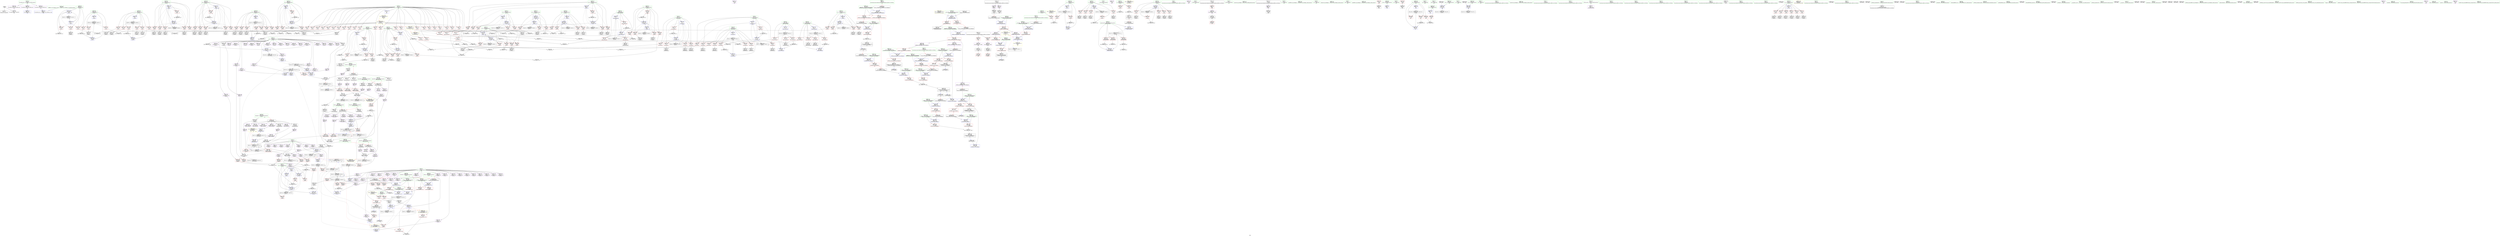digraph "SVFG" {
	label="SVFG";

	Node0x56046ff1a860 [shape=record,color=grey,label="{NodeID: 0\nNullPtr}"];
	Node0x56046ff1a860 -> Node0x56046ff4f5a0[style=solid];
	Node0x56046ff1a860 -> Node0x56046ff6c580[style=solid];
	Node0x56046ff86560 [shape=record,color=grey,label="{NodeID: 941\n623 = cmp(621, 622, )\n}"];
	Node0x56046ff6dd40 [shape=record,color=blue,label="{NodeID: 609\n286\<--364\nj\<--inc\n_Z5solvev\n}"];
	Node0x56046ff6dd40 -> Node0x56046ff54ce0[style=dashed];
	Node0x56046ff6dd40 -> Node0x56046ff54db0[style=dashed];
	Node0x56046ff6dd40 -> Node0x56046ff54e80[style=dashed];
	Node0x56046ff6dd40 -> Node0x56046ff6dd40[style=dashed];
	Node0x56046ff6dd40 -> Node0x56046ffa6c60[style=dashed];
	Node0x56046ff55910 [shape=record,color=red,label="{NodeID: 443\n394\<--294\n\<--z\n_Z5solvev\n}"];
	Node0x56046ff55910 -> Node0x56046ff51670[style=solid];
	Node0x56046ff58e60 [shape=record,color=purple,label="{NodeID: 277\n933\<--28\n\<--.str.3\nmain\n}"];
	Node0x56046ff49c60 [shape=record,color=green,label="{NodeID: 111\n993\<--994\nthis.addr\<--this.addr_field_insensitive\n_ZNSt8ios_base4setfESt13_Ios_FmtflagsS0_\n}"];
	Node0x56046ff49c60 -> Node0x56046ff6acc0[style=solid];
	Node0x56046ff49c60 -> Node0x56046ff71550[style=solid];
	Node0x56046ffc7c20 [shape=record,color=yellow,style=double,label="{NodeID: 1052\n41V_1 = ENCHI(MR_41V_0)\npts\{1 \}\nFun[_Z5solvev]|{|<s1>22|<s2>22}}"];
	Node0x56046ffc7c20 -> Node0x56046ff5e410[style=dashed];
	Node0x56046ffc7c20:s1 -> Node0x56046ff6a570[style=dashed,color=red];
	Node0x56046ffc7c20:s2 -> Node0x56046ff70ed0[style=dashed,color=red];
	Node0x56046ff812e0 [shape=record,color=grey,label="{NodeID: 886\n205 = Binary(204, 135, )\n}"];
	Node0x56046ff812e0 -> Node0x56046ff6d110[style=solid];
	Node0x56046ff6b000 [shape=record,color=red,label="{NodeID: 554\n1025\<--999\n\<--__old\n_ZNSt8ios_base4setfESt13_Ios_FmtflagsS0_\n}"];
	Node0x56046ff6b000 -> Node0x56046ff56940[style=solid];
	Node0x56046ff52c60 [shape=record,color=red,label="{NodeID: 388\n106\<--68\n\<--i\n_Z3mul3matS_\n}"];
	Node0x56046ff52c60 -> Node0x56046ff4fe10[style=solid];
	Node0x56046ff4df80 [shape=record,color=black,label="{NodeID: 222\n827\<--850\n_ZSt3minIxERKT_S2_S2__ret\<--\n_ZSt3minIxERKT_S2_S2_\n|{<s0>17|<s1>18}}"];
	Node0x56046ff4df80:s0 -> Node0x5604700052e0[style=solid,color=blue];
	Node0x56046ff4df80:s1 -> Node0x5604700054a0[style=solid,color=blue];
	Node0x56046ff4a580 [shape=record,color=green,label="{NodeID: 56\n280\<--281\nm\<--m_field_insensitive\n_Z5solvev\n}"];
	Node0x56046ff4a580 -> Node0x56046ff54800[style=solid];
	Node0x56046ffb66f0 [shape=record,color=black,label="{NodeID: 997\nMR_54V_3 = PHI(MR_54V_4, MR_54V_2, )\npts\{289 \}\n}"];
	Node0x56046ffb66f0 -> Node0x56046ff54f50[style=dashed];
	Node0x56046ffb66f0 -> Node0x56046ff55020[style=dashed];
	Node0x56046ffb66f0 -> Node0x56046ff6e490[style=dashed];
	Node0x56046ff70ac0 [shape=record,color=blue,label="{NodeID: 665\n830\<--844\nretval\<--\n_ZSt3minIxERKT_S2_S2_\n}"];
	Node0x56046ff70ac0 -> Node0x56046ffb89f0[style=dashed];
	Node0x56046ff68350 [shape=record,color=red,label="{NodeID: 499\n706\<--324\n\<--i192\n_Z5solvev\n}"];
	Node0x56046ff68350 -> Node0x56046ff4d4f0[style=solid];
	Node0x56046ff5bc40 [shape=record,color=purple,label="{NodeID: 333\n753\<--312\narrayidx232\<--z129\n_Z5solvev\n}"];
	Node0x56046ff5bc40 -> Node0x56046ff69940[style=solid];
	Node0x560470007240 [shape=record,color=black,label="{NodeID: 1274\n991 = PHI(882, )\n1st arg _ZNSt8ios_base4setfESt13_Ios_FmtflagsS0_ }"];
	Node0x560470007240 -> Node0x56046ff71620[style=solid];
	Node0x56046ff514d0 [shape=record,color=black,label="{NodeID: 167\n389\<--388\nidxprom19\<--\n_Z5solvev\n}"];
	Node0x56046fef7bf0 [shape=record,color=green,label="{NodeID: 1\n7\<--1\n__dso_handle\<--dummyObj\nGlob }"];
	Node0x56046ff866e0 [shape=record,color=grey,label="{NodeID: 942\n447 = cmp(445, 446, )\n}"];
	Node0x56046ff6de10 [shape=record,color=blue,label="{NodeID: 610\n284\<--369\ni\<--inc9\n_Z5solvev\n}"];
	Node0x56046ff6de10 -> Node0x56046ffa8590[style=dashed];
	Node0x56046ff559e0 [shape=record,color=red,label="{NodeID: 444\n414\<--294\n\<--z\n_Z5solvev\n}"];
	Node0x56046ff559e0 -> Node0x56046ff51a80[style=solid];
	Node0x56046ff58f30 [shape=record,color=purple,label="{NodeID: 278\n943\<--31\n\<--.str.4\nmain\n}"];
	Node0x56046ff49d30 [shape=record,color=green,label="{NodeID: 112\n995\<--996\n__fmtfl.addr\<--__fmtfl.addr_field_insensitive\n_ZNSt8ios_base4setfESt13_Ios_FmtflagsS0_\n}"];
	Node0x56046ff49d30 -> Node0x56046ff6ad90[style=solid];
	Node0x56046ff49d30 -> Node0x56046ff71620[style=solid];
	Node0x56046ffc7d00 [shape=record,color=yellow,style=double,label="{NodeID: 1053\n2V_1 = ENCHI(MR_2V_0)\npts\{14 \}\nFun[_Z5solvev]|{|<s23>20}}"];
	Node0x56046ffc7d00 -> Node0x56046ff5d090[style=dashed];
	Node0x56046ffc7d00 -> Node0x56046ff5d160[style=dashed];
	Node0x56046ffc7d00 -> Node0x56046ff5d230[style=dashed];
	Node0x56046ffc7d00 -> Node0x56046ff5d300[style=dashed];
	Node0x56046ffc7d00 -> Node0x56046ff5d3d0[style=dashed];
	Node0x56046ffc7d00 -> Node0x56046ff5d4a0[style=dashed];
	Node0x56046ffc7d00 -> Node0x56046ff5d570[style=dashed];
	Node0x56046ffc7d00 -> Node0x56046ff5d640[style=dashed];
	Node0x56046ffc7d00 -> Node0x56046ff5d710[style=dashed];
	Node0x56046ffc7d00 -> Node0x56046ff5d7e0[style=dashed];
	Node0x56046ffc7d00 -> Node0x56046ff5d8b0[style=dashed];
	Node0x56046ffc7d00 -> Node0x56046ff5d980[style=dashed];
	Node0x56046ffc7d00 -> Node0x56046ff5da50[style=dashed];
	Node0x56046ffc7d00 -> Node0x56046ff5db20[style=dashed];
	Node0x56046ffc7d00 -> Node0x56046ff5dbf0[style=dashed];
	Node0x56046ffc7d00 -> Node0x56046ff5dcc0[style=dashed];
	Node0x56046ffc7d00 -> Node0x56046ff5dd90[style=dashed];
	Node0x56046ffc7d00 -> Node0x56046ff5de60[style=dashed];
	Node0x56046ffc7d00 -> Node0x56046ff5df30[style=dashed];
	Node0x56046ffc7d00 -> Node0x56046ff5e000[style=dashed];
	Node0x56046ffc7d00 -> Node0x56046ff5e0d0[style=dashed];
	Node0x56046ffc7d00 -> Node0x56046ff5e1a0[style=dashed];
	Node0x56046ffc7d00 -> Node0x56046ff5e270[style=dashed];
	Node0x56046ffc7d00:s23 -> Node0x56046ffcac30[style=dashed,color=red];
	Node0x56046ff81460 [shape=record,color=grey,label="{NodeID: 887\n180 = Binary(79, 179, )\n}"];
	Node0x56046ff81460 -> Node0x56046ff84ee0[style=solid];
	Node0x56046ff6b0d0 [shape=record,color=red,label="{NodeID: 555\n1006\<--1005\n\<--_M_flags\n_ZNSt8ios_base4setfESt13_Ios_FmtflagsS0_\n}"];
	Node0x56046ff6b0d0 -> Node0x56046ff717c0[style=solid];
	Node0x56046ff52d30 [shape=record,color=red,label="{NodeID: 389\n123\<--68\n\<--i\n_Z3mul3matS_\n}"];
	Node0x56046ff52d30 -> Node0x56046ff50150[style=solid];
	Node0x56046ff4e050 [shape=record,color=black,label="{NodeID: 223\n852\<--870\n_ZNSt8ios_base9precisionEl_ret\<--\n_ZNSt8ios_base9precisionEl\n|{<s0>22}}"];
	Node0x56046ff4e050:s0 -> Node0x5604700055a0[style=solid,color=blue];
	Node0x56046ff4a650 [shape=record,color=green,label="{NodeID: 57\n282\<--283\np\<--p_field_insensitive\n_Z5solvev\n}"];
	Node0x56046ff4a650 -> Node0x56046ff548d0[style=solid];
	Node0x56046ff4a650 -> Node0x56046ff549a0[style=solid];
	Node0x56046ffb6bf0 [shape=record,color=black,label="{NodeID: 998\nMR_62V_2 = PHI(MR_62V_3, MR_62V_1, )\npts\{297 \}\n}"];
	Node0x56046ffb6bf0 -> Node0x56046ff6e150[style=dashed];
	Node0x56046ff70b90 [shape=record,color=blue,label="{NodeID: 666\n830\<--847\nretval\<--\n_ZSt3minIxERKT_S2_S2_\n}"];
	Node0x56046ff70b90 -> Node0x56046ffb89f0[style=dashed];
	Node0x56046ff68420 [shape=record,color=red,label="{NodeID: 500\n715\<--324\n\<--i192\n_Z5solvev\n}"];
	Node0x56046ff68420 -> Node0x56046ff4d690[style=solid];
	Node0x56046ff5bd10 [shape=record,color=purple,label="{NodeID: 334\n779\<--312\nar247\<--z129\n_Z5solvev\n}"];
	Node0x560470007350 [shape=record,color=black,label="{NodeID: 1275\n992 = PHI(883, )\n2nd arg _ZNSt8ios_base4setfESt13_Ios_FmtflagsS0_ }"];
	Node0x560470007350 -> Node0x56046ff716f0[style=solid];
	Node0x56046ff515a0 [shape=record,color=black,label="{NodeID: 168\n392\<--391\nidxprom21\<--\n_Z5solvev\n}"];
	Node0x56046ff23690 [shape=record,color=green,label="{NodeID: 2\n13\<--1\n\<--dummyObj\nCan only get source location for instruction, argument, global var or function.}"];
	Node0x56046ff86860 [shape=record,color=grey,label="{NodeID: 943\n515 = cmp(513, 514, )\n}"];
	Node0x56046ff6dee0 [shape=record,color=blue,label="{NodeID: 611\n288\<--13\ni11\<--\n_Z5solvev\n}"];
	Node0x56046ff6dee0 -> Node0x56046ffb66f0[style=dashed];
	Node0x56046ff55ab0 [shape=record,color=red,label="{NodeID: 445\n433\<--300\n\<--k\n_Z5solvev\n}"];
	Node0x56046ff55ab0 -> Node0x56046ff85de0[style=solid];
	Node0x56046ff59000 [shape=record,color=purple,label="{NodeID: 279\n951\<--33\n\<--.str.5\nmain\n}"];
	Node0x56046ff49e00 [shape=record,color=green,label="{NodeID: 113\n997\<--998\n__mask.addr\<--__mask.addr_field_insensitive\n_ZNSt8ios_base4setfESt13_Ios_FmtflagsS0_\n}"];
	Node0x56046ff49e00 -> Node0x56046ff6ae60[style=solid];
	Node0x56046ff49e00 -> Node0x56046ff6af30[style=solid];
	Node0x56046ff49e00 -> Node0x56046ff716f0[style=solid];
	Node0x56046ff815e0 [shape=record,color=grey,label="{NodeID: 888\n212 = Binary(79, 211, )\n}"];
	Node0x56046ff815e0 -> Node0x56046ff85960[style=solid];
	Node0x56046ff6b1a0 [shape=record,color=red,label="{NodeID: 556\n1036\<--1030\n\<--__a.addr\n_ZStaNRSt13_Ios_FmtflagsS_\n}"];
	Node0x56046ff6b1a0 -> Node0x56046ff6b410[style=solid];
	Node0x56046ff52e00 [shape=record,color=red,label="{NodeID: 390\n144\<--68\n\<--i\n_Z3mul3matS_\n}"];
	Node0x56046ff52e00 -> Node0x56046ff7ebe0[style=solid];
	Node0x56046ff4e120 [shape=record,color=black,label="{NodeID: 224\n875\<--886\n_ZSt5fixedRSt8ios_base_ret\<--\n_ZSt5fixedRSt8ios_base\n}"];
	Node0x56046ff4a720 [shape=record,color=green,label="{NodeID: 58\n284\<--285\ni\<--i_field_insensitive\n_Z5solvev\n}"];
	Node0x56046ff4a720 -> Node0x56046ff54a70[style=solid];
	Node0x56046ff4a720 -> Node0x56046ff54b40[style=solid];
	Node0x56046ff4a720 -> Node0x56046ff54c10[style=solid];
	Node0x56046ff4a720 -> Node0x56046ff6dad0[style=solid];
	Node0x56046ff4a720 -> Node0x56046ff6de10[style=solid];
	Node0x56046ffb70f0 [shape=record,color=black,label="{NodeID: 999\nMR_58V_2 = PHI(MR_58V_3, MR_58V_1, )\npts\{293 \}\n}"];
	Node0x56046ffb70f0 -> Node0x56046ff55500[style=dashed];
	Node0x56046ffb70f0 -> Node0x56046ff6e080[style=dashed];
	Node0x56046ff70c60 [shape=record,color=blue,label="{NodeID: 667\n855\<--853\nthis.addr\<--this\n_ZNSt8ios_base9precisionEl\n}"];
	Node0x56046ff70c60 -> Node0x56046ff6a300[style=dashed];
	Node0x56046ff684f0 [shape=record,color=red,label="{NodeID: 501\n729\<--324\n\<--i192\n_Z5solvev\n}"];
	Node0x56046ff684f0 -> Node0x56046ff7eee0[style=solid];
	Node0x56046ff5bde0 [shape=record,color=purple,label="{NodeID: 335\n780\<--312\narrayidx248\<--z129\n_Z5solvev\n}"];
	Node0x560470007460 [shape=record,color=black,label="{NodeID: 1276\n1052 = PHI(1021, )\n0th arg _ZStoRRSt13_Ios_FmtflagsS_ }"];
	Node0x560470007460 -> Node0x56046ff71bd0[style=solid];
	Node0x56046ff51670 [shape=record,color=black,label="{NodeID: 169\n395\<--394\nconv\<--\n_Z5solvev\n}"];
	Node0x56046ff51670 -> Node0x56046ff6e150[style=solid];
	Node0x56046ff23720 [shape=record,color=green,label="{NodeID: 3\n15\<--1\n_ZSt3cin\<--dummyObj\nGlob }"];
	Node0x56046ff869e0 [shape=record,color=grey,label="{NodeID: 944\n703 = cmp(701, 702, )\n}"];
	Node0x56046ff6dfb0 [shape=record,color=blue,label="{NodeID: 612\n290\<--382\nx\<--dec\n_Z5solvev\n}"];
	Node0x56046ff6dfb0 -> Node0x56046ff551c0[style=dashed];
	Node0x56046ff6dfb0 -> Node0x56046ff55290[style=dashed];
	Node0x56046ff6dfb0 -> Node0x56046ff55360[style=dashed];
	Node0x56046ff6dfb0 -> Node0x56046ff55430[style=dashed];
	Node0x56046ff6dfb0 -> Node0x56046ffb75f0[style=dashed];
	Node0x56046ff55b80 [shape=record,color=red,label="{NodeID: 446\n452\<--300\n\<--k\n_Z5solvev\n}"];
	Node0x56046ff55b80 -> Node0x56046ff51dc0[style=solid];
	Node0x56046ff590d0 [shape=record,color=purple,label="{NodeID: 280\n1099\<--35\nllvm.global_ctors_0\<--llvm.global_ctors\nGlob }"];
	Node0x56046ff590d0 -> Node0x56046ff6c380[style=solid];
	Node0x56046ff4e780 [shape=record,color=green,label="{NodeID: 114\n999\<--1000\n__old\<--__old_field_insensitive\n_ZNSt8ios_base4setfESt13_Ios_FmtflagsS0_\n}"];
	Node0x56046ff4e780 -> Node0x56046ff6b000[style=solid];
	Node0x56046ff4e780 -> Node0x56046ff717c0[style=solid];
	Node0x56046ffc7ec0 [shape=record,color=yellow,style=double,label="{NodeID: 1055\n46V_1 = ENCHI(MR_46V_0)\npts\{281 \}\nFun[_Z5solvev]}"];
	Node0x56046ffc7ec0 -> Node0x56046ff54800[style=dashed];
	Node0x56046ff81760 [shape=record,color=grey,label="{NodeID: 889\n78 = Binary(79, 77, )\n}"];
	Node0x56046ff81760 -> Node0x56046ff857e0[style=solid];
	Node0x56046ff6b270 [shape=record,color=red,label="{NodeID: 557\n1040\<--1030\n\<--__a.addr\n_ZStaNRSt13_Ios_FmtflagsS_\n}"];
	Node0x56046ff6b270 -> Node0x56046ff569d0[style=solid];
	Node0x56046ff6b270 -> Node0x56046ff71a30[style=solid];
	Node0x56046ff52ed0 [shape=record,color=red,label="{NodeID: 391\n84\<--70\n\<--j\n_Z3mul3matS_\n}"];
	Node0x56046ff52ed0 -> Node0x56046ff84be0[style=solid];
	Node0x56046ff4e1f0 [shape=record,color=black,label="{NodeID: 225\n907\<--906\n\<--vbase.offset.ptr\nmain\n}"];
	Node0x56046ff4e1f0 -> Node0x56046ff6ab20[style=solid];
	Node0x56046ff4a7f0 [shape=record,color=green,label="{NodeID: 59\n286\<--287\nj\<--j_field_insensitive\n_Z5solvev\n}"];
	Node0x56046ff4a7f0 -> Node0x56046ff54ce0[style=solid];
	Node0x56046ff4a7f0 -> Node0x56046ff54db0[style=solid];
	Node0x56046ff4a7f0 -> Node0x56046ff54e80[style=solid];
	Node0x56046ff4a7f0 -> Node0x56046ff6dba0[style=solid];
	Node0x56046ff4a7f0 -> Node0x56046ff6dd40[style=solid];
	Node0x56046ffb75f0 [shape=record,color=black,label="{NodeID: 1000\nMR_56V_2 = PHI(MR_56V_3, MR_56V_1, )\npts\{291 \}\n}"];
	Node0x56046ffb75f0 -> Node0x56046ff550f0[style=dashed];
	Node0x56046ffb75f0 -> Node0x56046ff6dfb0[style=dashed];
	Node0x56046ff70d30 [shape=record,color=blue,label="{NodeID: 668\n857\<--854\n__prec.addr\<--__prec\n_ZNSt8ios_base9precisionEl\n}"];
	Node0x56046ff70d30 -> Node0x56046ff6a3d0[style=dashed];
	Node0x56046ff685c0 [shape=record,color=red,label="{NodeID: 502\n696\<--326\n\<--j197\n_Z5solvev\n}"];
	Node0x56046ff685c0 -> Node0x56046ff86ce0[style=solid];
	Node0x56046ff5beb0 [shape=record,color=purple,label="{NodeID: 336\n783\<--312\narrayidx250\<--z129\n_Z5solvev\n}"];
	Node0x56046ff5beb0 -> Node0x56046ff69ae0[style=solid];
	Node0x5604700075a0 [shape=record,color=black,label="{NodeID: 1277\n1053 = PHI(1018, )\n1st arg _ZStoRRSt13_Ios_FmtflagsS_ }"];
	Node0x5604700075a0 -> Node0x56046ff71ca0[style=solid];
	Node0x56046ff51740 [shape=record,color=black,label="{NodeID: 170\n402\<--401\nidxprom24\<--\n_Z5solvev\n}"];
	Node0x56046ff23fb0 [shape=record,color=green,label="{NodeID: 4\n18\<--1\n_ZSt4cout\<--dummyObj\nGlob }"];
	Node0x56046ff86b60 [shape=record,color=grey,label="{NodeID: 945\n777 = cmp(774, 776, )\n}"];
	Node0x56046ff6e080 [shape=record,color=blue,label="{NodeID: 613\n292\<--386\ny\<--dec18\n_Z5solvev\n}"];
	Node0x56046ff6e080 -> Node0x56046ff555d0[style=dashed];
	Node0x56046ff6e080 -> Node0x56046ff556a0[style=dashed];
	Node0x56046ff6e080 -> Node0x56046ff55770[style=dashed];
	Node0x56046ff6e080 -> Node0x56046ff55840[style=dashed];
	Node0x56046ff6e080 -> Node0x56046ffb70f0[style=dashed];
	Node0x56046ff55c50 [shape=record,color=red,label="{NodeID: 447\n456\<--300\n\<--k\n_Z5solvev\n}"];
	Node0x56046ff55c50 -> Node0x56046ff51e90[style=solid];
	Node0x56046ff591a0 [shape=record,color=purple,label="{NodeID: 281\n1100\<--35\nllvm.global_ctors_1\<--llvm.global_ctors\nGlob }"];
	Node0x56046ff591a0 -> Node0x56046ff6c480[style=solid];
	Node0x56046ff4e850 [shape=record,color=green,label="{NodeID: 115\n1010\<--1011\n_ZStcoSt13_Ios_Fmtflags\<--_ZStcoSt13_Ios_Fmtflags_field_insensitive\n}"];
	Node0x56046ffc7fa0 [shape=record,color=yellow,style=double,label="{NodeID: 1056\n48V_1 = ENCHI(MR_48V_0)\npts\{283 \}\nFun[_Z5solvev]}"];
	Node0x56046ffc7fa0 -> Node0x56046ff548d0[style=dashed];
	Node0x56046ffc7fa0 -> Node0x56046ff549a0[style=dashed];
	Node0x56046ff818e0 [shape=record,color=grey,label="{NodeID: 890\n599 = Binary(598, 223, )\n}"];
	Node0x56046ff818e0 -> Node0x56046ff81a60[style=solid];
	Node0x56046ff6b340 [shape=record,color=red,label="{NodeID: 558\n1038\<--1032\n\<--__b.addr\n_ZStaNRSt13_Ios_FmtflagsS_\n|{<s0>44}}"];
	Node0x56046ff6b340:s0 -> Node0x560470006fb0[style=solid,color=red];
	Node0x56046ff52fa0 [shape=record,color=red,label="{NodeID: 392\n93\<--70\n\<--j\n_Z3mul3matS_\n}"];
	Node0x56046ff52fa0 -> Node0x56046ff4fd40[style=solid];
	Node0x56046ff4e2c0 [shape=record,color=black,label="{NodeID: 226\n910\<--909\n\<--add.ptr\nmain\n}"];
	Node0x56046ff4a8c0 [shape=record,color=green,label="{NodeID: 60\n288\<--289\ni11\<--i11_field_insensitive\n_Z5solvev\n}"];
	Node0x56046ff4a8c0 -> Node0x56046ff54f50[style=solid];
	Node0x56046ff4a8c0 -> Node0x56046ff55020[style=solid];
	Node0x56046ff4a8c0 -> Node0x56046ff6dee0[style=solid];
	Node0x56046ff4a8c0 -> Node0x56046ff6e490[style=solid];
	Node0x56046ffb7af0 [shape=record,color=black,label="{NodeID: 1001\nMR_98V_5 = PHI(MR_98V_7, MR_98V_2, )\npts\{110000 \}\n|{|<s3>17}}"];
	Node0x56046ffb7af0 -> Node0x56046ff69050[style=dashed];
	Node0x56046ffb7af0 -> Node0x56046ff6e220[style=dashed];
	Node0x56046ffb7af0 -> Node0x56046ffaad90[style=dashed];
	Node0x56046ffb7af0:s3 -> Node0x56046ffca8b0[style=dashed,color=red];
	Node0x56046ff70e00 [shape=record,color=blue,label="{NodeID: 669\n859\<--865\n__old\<--\n_ZNSt8ios_base9precisionEl\n}"];
	Node0x56046ff70e00 -> Node0x56046ff6a4a0[style=dashed];
	Node0x56046ff68690 [shape=record,color=red,label="{NodeID: 503\n702\<--326\n\<--j197\n_Z5solvev\n}"];
	Node0x56046ff68690 -> Node0x56046ff869e0[style=solid];
	Node0x56046ff5bf80 [shape=record,color=purple,label="{NodeID: 337\n1120\<--733\noffset_0\<--\n}"];
	Node0x56046ff5bf80 -> Node0x56046ff702a0[style=solid];
	Node0x5604700076e0 [shape=record,color=black,label="{NodeID: 1278\n853 = PHI(809, )\n0th arg _ZNSt8ios_base9precisionEl }"];
	Node0x5604700076e0 -> Node0x56046ff70c60[style=solid];
	Node0x56046ff51810 [shape=record,color=black,label="{NodeID: 171\n405\<--404\nidxprom26\<--\n_Z5solvev\n}"];
	Node0x56046ff24040 [shape=record,color=green,label="{NodeID: 5\n21\<--1\n.str\<--dummyObj\nGlob }"];
	Node0x56046ff86ce0 [shape=record,color=grey,label="{NodeID: 946\n699 = cmp(696, 698, )\n}"];
	Node0x56046ff6e150 [shape=record,color=blue,label="{NodeID: 614\n296\<--395\nref.tmp\<--conv\n_Z5solvev\n|{|<s3>17}}"];
	Node0x56046ff6e150 -> Node0x56046ff69050[style=dashed];
	Node0x56046ff6e150 -> Node0x56046ff69120[style=dashed];
	Node0x56046ff6e150 -> Node0x56046ffb6bf0[style=dashed];
	Node0x56046ff6e150:s3 -> Node0x56046ffca990[style=dashed,color=red];
	Node0x56046ff55d20 [shape=record,color=red,label="{NodeID: 448\n476\<--300\n\<--k\n_Z5solvev\n}"];
	Node0x56046ff55d20 -> Node0x56046ff522a0[style=solid];
	Node0x56046ff592a0 [shape=record,color=purple,label="{NodeID: 282\n1101\<--35\nllvm.global_ctors_2\<--llvm.global_ctors\nGlob }"];
	Node0x56046ff592a0 -> Node0x56046ff6c580[style=solid];
	Node0x56046ff4e950 [shape=record,color=green,label="{NodeID: 116\n1014\<--1015\n_ZStaNRSt13_Ios_FmtflagsS_\<--_ZStaNRSt13_Ios_FmtflagsS__field_insensitive\n}"];
	Node0x56046ff81a60 [shape=record,color=grey,label="{NodeID: 891\n600 = Binary(223, 599, )\n}"];
	Node0x56046ff81a60 -> Node0x56046ff6f400[style=solid];
	Node0x56046ff6b410 [shape=record,color=red,label="{NodeID: 559\n1037\<--1036\n\<--\n_ZStaNRSt13_Ios_FmtflagsS_\n|{<s0>44}}"];
	Node0x56046ff6b410:s0 -> Node0x560470006d70[style=solid,color=red];
	Node0x56046ff53070 [shape=record,color=red,label="{NodeID: 393\n117\<--70\n\<--j\n_Z3mul3matS_\n}"];
	Node0x56046ff53070 -> Node0x56046ff50080[style=solid];
	Node0x56046ff4e390 [shape=record,color=black,label="{NodeID: 227\n916\<--915\n\<--vbase.offset.ptr2\nmain\n}"];
	Node0x56046ff4e390 -> Node0x56046ff6abf0[style=solid];
	Node0x56046ff4a990 [shape=record,color=green,label="{NodeID: 61\n290\<--291\nx\<--x_field_insensitive\n_Z5solvev\n}"];
	Node0x56046ff4a990 -> Node0x56046ff550f0[style=solid];
	Node0x56046ff4a990 -> Node0x56046ff551c0[style=solid];
	Node0x56046ff4a990 -> Node0x56046ff55290[style=solid];
	Node0x56046ff4a990 -> Node0x56046ff55360[style=solid];
	Node0x56046ff4a990 -> Node0x56046ff55430[style=solid];
	Node0x56046ff4a990 -> Node0x56046ff6dfb0[style=solid];
	Node0x56046ff70ed0 [shape=record,color=blue,label="{NodeID: 670\n868\<--867\n_M_precision2\<--\n_ZNSt8ios_base9precisionEl\n|{<s0>22}}"];
	Node0x56046ff70ed0:s0 -> Node0x56046ffd3100[style=dashed,color=blue];
	Node0x56046ff68760 [shape=record,color=red,label="{NodeID: 504\n709\<--326\n\<--j197\n_Z5solvev\n}"];
	Node0x56046ff68760 -> Node0x56046ff4d5c0[style=solid];
	Node0x56046ff5c050 [shape=record,color=purple,label="{NodeID: 338\n1121\<--734\noffset_0\<--\n}"];
	Node0x56046ff5c050 -> Node0x56046ff6c110[style=solid];
	Node0x560470007820 [shape=record,color=black,label="{NodeID: 1279\n854 = PHI(811, )\n1st arg _ZNSt8ios_base9precisionEl }"];
	Node0x560470007820 -> Node0x56046ff70d30[style=solid];
	Node0x56046ff518e0 [shape=record,color=black,label="{NodeID: 172\n409\<--408\nidxprom28\<--\n_Z5solvev\n}"];
	Node0x56046ff239d0 [shape=record,color=green,label="{NodeID: 6\n23\<--1\n.str.1\<--dummyObj\nGlob }"];
	Node0x56046ff86e60 [shape=record,color=grey,label="{NodeID: 947\n692 = cmp(689, 691, )\n}"];
	Node0x56046ff6e220 [shape=record,color=blue,label="{NodeID: 615\n406\<--400\narrayidx27\<--\n_Z5solvev\n|{|<s2>18}}"];
	Node0x56046ff6e220 -> Node0x56046ff69120[style=dashed];
	Node0x56046ff6e220 -> Node0x56046ff6e3c0[style=dashed];
	Node0x56046ff6e220:s2 -> Node0x56046ffca8b0[style=dashed,color=red];
	Node0x56046ff55df0 [shape=record,color=red,label="{NodeID: 449\n480\<--300\n\<--k\n_Z5solvev\n}"];
	Node0x56046ff55df0 -> Node0x56046ff52370[style=solid];
	Node0x56046ff593a0 [shape=record,color=purple,label="{NodeID: 283\n89\<--65\nar\<--agg.result\n_Z3mul3matS_\n}"];
	Node0x56046ff4ea50 [shape=record,color=green,label="{NodeID: 117\n1019\<--1020\n_ZStanSt13_Ios_FmtflagsS_\<--_ZStanSt13_Ios_FmtflagsS__field_insensitive\n}"];
	Node0x56046ff81be0 [shape=record,color=grey,label="{NodeID: 892\n226 = Binary(225, 135, )\n}"];
	Node0x56046ff81be0 -> Node0x56046ff6d380[style=solid];
	Node0x56046ff6b4e0 [shape=record,color=red,label="{NodeID: 560\n1048\<--1045\n\<--__a.addr\n_ZStcoSt13_Ios_Fmtflags\n}"];
	Node0x56046ff6b4e0 -> Node0x56046ff7fc60[style=solid];
	Node0x56046ff53140 [shape=record,color=red,label="{NodeID: 394\n126\<--70\n\<--j\n_Z3mul3matS_\n}"];
	Node0x56046ff53140 -> Node0x56046ff50220[style=solid];
	Node0x56046ff4e460 [shape=record,color=black,label="{NodeID: 228\n919\<--918\n\<--add.ptr4\nmain\n}"];
	Node0x56046ff4aa60 [shape=record,color=green,label="{NodeID: 62\n292\<--293\ny\<--y_field_insensitive\n_Z5solvev\n}"];
	Node0x56046ff4aa60 -> Node0x56046ff55500[style=solid];
	Node0x56046ff4aa60 -> Node0x56046ff555d0[style=solid];
	Node0x56046ff4aa60 -> Node0x56046ff556a0[style=solid];
	Node0x56046ff4aa60 -> Node0x56046ff55770[style=solid];
	Node0x56046ff4aa60 -> Node0x56046ff55840[style=solid];
	Node0x56046ff4aa60 -> Node0x56046ff6e080[style=solid];
	Node0x56046ff70fa0 [shape=record,color=blue,label="{NodeID: 671\n877\<--876\n__base.addr\<--__base\n_ZSt5fixedRSt8ios_base\n}"];
	Node0x56046ff70fa0 -> Node0x56046ff6a640[style=dashed];
	Node0x56046ff70fa0 -> Node0x56046ff6a710[style=dashed];
	Node0x56046ff68830 [shape=record,color=red,label="{NodeID: 505\n718\<--326\n\<--j197\n_Z5solvev\n}"];
	Node0x56046ff68830 -> Node0x56046ff4d760[style=solid];
	Node0x56046ff5c120 [shape=record,color=purple,label="{NodeID: 339\n1123\<--740\noffset_0\<--\n}"];
	Node0x56046ff5c120 -> Node0x56046ff70370[style=solid];
	Node0x560470007960 [shape=record,color=black,label="{NodeID: 1280\n65 = PHI(163, 169, )\n0th arg _Z3mul3matS_ }"];
	Node0x560470007960 -> Node0x56046ff593a0[style=solid];
	Node0x560470007960 -> Node0x56046ff59470[style=solid];
	Node0x560470007960 -> Node0x56046ff59540[style=solid];
	Node0x560470007960 -> Node0x56046ff59610[style=solid];
	Node0x560470007960 -> Node0x56046ff596e0[style=solid];
	Node0x560470007960 -> Node0x56046ff597b0[style=solid];
	Node0x56046ff519b0 [shape=record,color=black,label="{NodeID: 173\n412\<--411\nidxprom30\<--\n_Z5solvev\n}"];
	Node0x56046ff23a60 [shape=record,color=green,label="{NodeID: 7\n25\<--1\nstdin\<--dummyObj\nGlob }"];
	Node0x56046ff6e2f0 [shape=record,color=blue,label="{NodeID: 616\n298\<--415\nref.tmp32\<--conv33\n_Z5solvev\n|{|<s2>18}}"];
	Node0x56046ff6e2f0 -> Node0x56046ff69120[style=dashed];
	Node0x56046ff6e2f0 -> Node0x56046ffb61f0[style=dashed];
	Node0x56046ff6e2f0:s2 -> Node0x56046ffca990[style=dashed,color=red];
	Node0x56046ff55ec0 [shape=record,color=red,label="{NodeID: 450\n507\<--300\n\<--k\n_Z5solvev\n}"];
	Node0x56046ff55ec0 -> Node0x56046ff82c60[style=solid];
	Node0x56046ff59470 [shape=record,color=purple,label="{NodeID: 284\n92\<--65\narrayidx\<--agg.result\n_Z3mul3matS_\n}"];
	Node0x56046ff4eb50 [shape=record,color=green,label="{NodeID: 118\n1023\<--1024\n_ZStoRRSt13_Ios_FmtflagsS_\<--_ZStoRRSt13_Ios_FmtflagsS__field_insensitive\n}"];
	Node0x56046ff81d60 [shape=record,color=grey,label="{NodeID: 893\n235 = Binary(234, 236, )\n}"];
	Node0x56046ff81d60 -> Node0x56046ff85f60[style=solid];
	Node0x56046ff6b5b0 [shape=record,color=red,label="{NodeID: 561\n1060\<--1054\n\<--__a.addr\n_ZStoRRSt13_Ios_FmtflagsS_\n}"];
	Node0x56046ff6b5b0 -> Node0x56046ff6b820[style=solid];
	Node0x56046ff53210 [shape=record,color=red,label="{NodeID: 395\n139\<--70\n\<--j\n_Z3mul3matS_\n}"];
	Node0x56046ff53210 -> Node0x56046ff7ea60[style=solid];
	Node0x56046ff4e530 [shape=record,color=black,label="{NodeID: 229\n928\<--925\ncall8\<--\nmain\n}"];
	Node0x56046ff4ab30 [shape=record,color=green,label="{NodeID: 63\n294\<--295\nz\<--z_field_insensitive\n_Z5solvev\n}"];
	Node0x56046ff4ab30 -> Node0x56046ff55910[style=solid];
	Node0x56046ff4ab30 -> Node0x56046ff559e0[style=solid];
	Node0x56046ffb89f0 [shape=record,color=black,label="{NodeID: 1004\nMR_104V_3 = PHI(MR_104V_4, MR_104V_2, )\npts\{831 \}\n}"];
	Node0x56046ffb89f0 -> Node0x56046ff69d50[style=dashed];
	Node0x56046ff71070 [shape=record,color=blue,label="{NodeID: 672\n894\<--13\nretval\<--\nmain\n}"];
	Node0x56046ff68900 [shape=record,color=red,label="{NodeID: 506\n724\<--326\n\<--j197\n_Z5solvev\n}"];
	Node0x56046ff68900 -> Node0x56046ff7f4e0[style=solid];
	Node0x56046ff5c1f0 [shape=record,color=purple,label="{NodeID: 340\n1124\<--741\noffset_0\<--\n}"];
	Node0x56046ff5c1f0 -> Node0x56046ff6c1e0[style=solid];
	Node0x560470007e40 [shape=record,color=black,label="{NodeID: 1281\n66 = PHI(165, 171, )\n1st arg _Z3mul3matS_ }"];
	Node0x560470007e40 -> Node0x56046ff59880[style=solid];
	Node0x560470007e40 -> Node0x56046ff59950[style=solid];
	Node0x560470007e40 -> Node0x56046ff59a20[style=solid];
	Node0x56046ff51a80 [shape=record,color=black,label="{NodeID: 174\n415\<--414\nconv33\<--\n_Z5solvev\n}"];
	Node0x56046ff51a80 -> Node0x56046ff6e2f0[style=solid];
	Node0x56046ff23b20 [shape=record,color=green,label="{NodeID: 8\n26\<--1\n.str.2\<--dummyObj\nGlob }"];
	Node0x56046ff6e3c0 [shape=record,color=blue,label="{NodeID: 617\n424\<--418\narrayidx38\<--\n_Z5solvev\n}"];
	Node0x56046ff6e3c0 -> Node0x56046ffb7af0[style=dashed];
	Node0x56046ff55f90 [shape=record,color=red,label="{NodeID: 451\n439\<--302\n\<--i45\n_Z5solvev\n}"];
	Node0x56046ff55f90 -> Node0x56046ff85ae0[style=solid];
	Node0x56046ff59540 [shape=record,color=purple,label="{NodeID: 285\n95\<--65\narrayidx6\<--agg.result\n_Z3mul3matS_\n}"];
	Node0x56046ff59540 -> Node0x56046ff6c820[style=solid];
	Node0x56046ff4ec50 [shape=record,color=green,label="{NodeID: 119\n1030\<--1031\n__a.addr\<--__a.addr_field_insensitive\n_ZStaNRSt13_Ios_FmtflagsS_\n}"];
	Node0x56046ff4ec50 -> Node0x56046ff6b1a0[style=solid];
	Node0x56046ff4ec50 -> Node0x56046ff6b270[style=solid];
	Node0x56046ff4ec50 -> Node0x56046ff71890[style=solid];
	Node0x56046ff81ee0 [shape=record,color=grey,label="{NodeID: 894\n428 = Binary(427, 135, )\n}"];
	Node0x56046ff81ee0 -> Node0x56046ff6e490[style=solid];
	Node0x56046ff6b680 [shape=record,color=red,label="{NodeID: 562\n1066\<--1054\n\<--__a.addr\n_ZStoRRSt13_Ios_FmtflagsS_\n}"];
	Node0x56046ff6b680 -> Node0x56046ff56b70[style=solid];
	Node0x56046ff6b680 -> Node0x56046ff71d70[style=solid];
	Node0x56046ff532e0 [shape=record,color=red,label="{NodeID: 396\n100\<--72\n\<--k\n_Z3mul3matS_\n}"];
	Node0x56046ff532e0 -> Node0x56046ff84760[style=solid];
	Node0x56046ff4e600 [shape=record,color=black,label="{NodeID: 230\n934\<--931\ncall9\<--\nmain\n}"];
	Node0x56046ff4ac00 [shape=record,color=green,label="{NodeID: 64\n296\<--297\nref.tmp\<--ref.tmp_field_insensitive\n_Z5solvev\n|{|<s1>17}}"];
	Node0x56046ff4ac00 -> Node0x56046ff6e150[style=solid];
	Node0x56046ff4ac00:s1 -> Node0x560470008340[style=solid,color=red];
	Node0x56046ffb8ef0 [shape=record,color=black,label="{NodeID: 1005\nMR_17V_3 = PHI(MR_17V_4, MR_17V_2, )\npts\{156 \}\n}"];
	Node0x56046ffb8ef0 -> Node0x56046ff53890[style=dashed];
	Node0x56046ffb8ef0 -> Node0x56046ff53960[style=dashed];
	Node0x56046ffb8ef0 -> Node0x56046ff53a30[style=dashed];
	Node0x56046ffb8ef0 -> Node0x56046ff6d930[style=dashed];
	Node0x56046ff71140 [shape=record,color=blue,label="{NodeID: 673\n896\<--135\nTC\<--\nmain\n}"];
	Node0x56046ff71140 -> Node0x56046ff6a7e0[style=dashed];
	Node0x56046ff689d0 [shape=record,color=red,label="{NodeID: 507\n745\<--332\n\<--i225\n_Z5solvev\n}"];
	Node0x56046ff689d0 -> Node0x56046ff83fe0[style=solid];
	Node0x56046ff5c2c0 [shape=record,color=purple,label="{NodeID: 341\n805\<--804\nvbase.offset.ptr\<--vtable\n_Z5solvev\n}"];
	Node0x56046ff5c2c0 -> Node0x56046ff4dde0[style=solid];
	Node0x560470007f90 [shape=record,color=black,label="{NodeID: 1282\n67 = PHI(167, 173, )\n2nd arg _Z3mul3matS_ }"];
	Node0x560470007f90 -> Node0x56046ff59af0[style=solid];
	Node0x560470007f90 -> Node0x56046ff59bc0[style=solid];
	Node0x560470007f90 -> Node0x56046ff59c90[style=solid];
	Node0x56046ff51b50 [shape=record,color=black,label="{NodeID: 175\n420\<--419\nidxprom35\<--\n_Z5solvev\n}"];
	Node0x56046ff1e320 [shape=record,color=green,label="{NodeID: 9\n28\<--1\n.str.3\<--dummyObj\nGlob }"];
	Node0x56046ff6e490 [shape=record,color=blue,label="{NodeID: 618\n288\<--428\ni11\<--inc40\n_Z5solvev\n}"];
	Node0x56046ff6e490 -> Node0x56046ffb66f0[style=dashed];
	Node0x56046ff56060 [shape=record,color=red,label="{NodeID: 452\n449\<--302\n\<--i45\n_Z5solvev\n}"];
	Node0x56046ff56060 -> Node0x56046ff51cf0[style=solid];
	Node0x56046ff59610 [shape=record,color=purple,label="{NodeID: 286\n122\<--65\nar22\<--agg.result\n_Z3mul3matS_\n}"];
	Node0x56046ff4ed20 [shape=record,color=green,label="{NodeID: 120\n1032\<--1033\n__b.addr\<--__b.addr_field_insensitive\n_ZStaNRSt13_Ios_FmtflagsS_\n}"];
	Node0x56046ff4ed20 -> Node0x56046ff6b340[style=solid];
	Node0x56046ff4ed20 -> Node0x56046ff71960[style=solid];
	Node0x56046ff82060 [shape=record,color=grey,label="{NodeID: 895\n558 = Binary(557, 135, )\n}"];
	Node0x56046ff82060 -> Node0x56046ff4ca60[style=solid];
	Node0x56046ff6b750 [shape=record,color=red,label="{NodeID: 563\n1062\<--1056\n\<--__b.addr\n_ZStoRRSt13_Ios_FmtflagsS_\n|{<s0>45}}"];
	Node0x56046ff6b750:s0 -> Node0x560470008ca0[style=solid,color=red];
	Node0x56046ff533b0 [shape=record,color=red,label="{NodeID: 397\n109\<--72\n\<--k\n_Z3mul3matS_\n}"];
	Node0x56046ff533b0 -> Node0x56046ff4fee0[style=solid];
	Node0x56046ff56940 [shape=record,color=black,label="{NodeID: 231\n989\<--1025\n_ZNSt8ios_base4setfESt13_Ios_FmtflagsS0__ret\<--\n_ZNSt8ios_base4setfESt13_Ios_FmtflagsS0_\n|{<s0>25}}"];
	Node0x56046ff56940:s0 -> Node0x560470005850[style=solid,color=blue];
	Node0x56046ff4acd0 [shape=record,color=green,label="{NodeID: 65\n298\<--299\nref.tmp32\<--ref.tmp32_field_insensitive\n_Z5solvev\n|{|<s1>18}}"];
	Node0x56046ff4acd0 -> Node0x56046ff6e2f0[style=solid];
	Node0x56046ff4acd0:s1 -> Node0x560470008340[style=solid,color=red];
	Node0x56046ffb93f0 [shape=record,color=black,label="{NodeID: 1006\nMR_25V_2 = PHI(MR_25V_4, MR_25V_1, )\npts\{1640000 \}\n|{|<s1>5}}"];
	Node0x56046ffb93f0 -> Node0x56046ffb93f0[style=dashed];
	Node0x56046ffb93f0:s1 -> Node0x56046ffc3f10[style=dashed,color=red];
	Node0x56046ff71210 [shape=record,color=blue,label="{NodeID: 674\n898\<--135\nZZ\<--\nmain\n}"];
	Node0x56046ff71210 -> Node0x56046ffb1b90[style=dashed];
	Node0x56046ff68aa0 [shape=record,color=red,label="{NodeID: 508\n751\<--332\n\<--i225\n_Z5solvev\n}"];
	Node0x56046ff68aa0 -> Node0x56046ff4d900[style=solid];
	Node0x56046ff5c390 [shape=record,color=purple,label="{NodeID: 342\n864\<--863\n_M_precision\<--this1\n_ZNSt8ios_base9precisionEl\n}"];
	Node0x56046ff5c390 -> Node0x56046ff6a570[style=solid];
	Node0x5604700080e0 [shape=record,color=black,label="{NodeID: 1283\n1044 = PHI(1008, )\n0th arg _ZStcoSt13_Ios_Fmtflags }"];
	Node0x5604700080e0 -> Node0x56046ff71b00[style=solid];
	Node0x56046ff51c20 [shape=record,color=black,label="{NodeID: 176\n423\<--422\nidxprom37\<--\n_Z5solvev\n}"];
	Node0x56046ff1e3b0 [shape=record,color=green,label="{NodeID: 10\n30\<--1\nstdout\<--dummyObj\nGlob }"];
	Node0x56046ffa6c60 [shape=record,color=black,label="{NodeID: 951\nMR_52V_2 = PHI(MR_52V_4, MR_52V_1, )\npts\{287 \}\n}"];
	Node0x56046ffa6c60 -> Node0x56046ff6dba0[style=dashed];
	Node0x56046ff6e560 [shape=record,color=blue,label="{NodeID: 619\n300\<--13\nk\<--\n_Z5solvev\n}"];
	Node0x56046ff6e560 -> Node0x56046ffa9e90[style=dashed];
	Node0x56046ff56130 [shape=record,color=red,label="{NodeID: 453\n464\<--302\n\<--i45\n_Z5solvev\n}"];
	Node0x56046ff56130 -> Node0x56046ff52030[style=solid];
	Node0x56046ff596e0 [shape=record,color=purple,label="{NodeID: 287\n125\<--65\narrayidx24\<--agg.result\n_Z3mul3matS_\n}"];
	Node0x56046ff4edf0 [shape=record,color=green,label="{NodeID: 121\n1045\<--1046\n__a.addr\<--__a.addr_field_insensitive\n_ZStcoSt13_Ios_Fmtflags\n}"];
	Node0x56046ff4edf0 -> Node0x56046ff6b4e0[style=solid];
	Node0x56046ff4edf0 -> Node0x56046ff71b00[style=solid];
	Node0x56046ffc84e0 [shape=record,color=yellow,style=double,label="{NodeID: 1062\n60V_1 = ENCHI(MR_60V_0)\npts\{295 \}\nFun[_Z5solvev]}"];
	Node0x56046ffc84e0 -> Node0x56046ff55910[style=dashed];
	Node0x56046ffc84e0 -> Node0x56046ff559e0[style=dashed];
	Node0x56046ff821e0 [shape=record,color=grey,label="{NodeID: 896\n635 = Binary(634, 135, )\n}"];
	Node0x56046ff821e0 -> Node0x56046ff6f810[style=solid];
	Node0x56046ff6b820 [shape=record,color=red,label="{NodeID: 564\n1061\<--1060\n\<--\n_ZStoRRSt13_Ios_FmtflagsS_\n|{<s0>45}}"];
	Node0x56046ff6b820:s0 -> Node0x560470008b90[style=solid,color=red];
	Node0x56046ff53480 [shape=record,color=red,label="{NodeID: 398\n114\<--72\n\<--k\n_Z3mul3matS_\n}"];
	Node0x56046ff53480 -> Node0x56046ff4ffb0[style=solid];
	Node0x56046ff569d0 [shape=record,color=black,label="{NodeID: 232\n1027\<--1040\n_ZStaNRSt13_Ios_FmtflagsS__ret\<--\n_ZStaNRSt13_Ios_FmtflagsS_\n|{<s0>41}}"];
	Node0x56046ff569d0:s0 -> Node0x560470006660[style=solid,color=blue];
	Node0x56046ff4ada0 [shape=record,color=green,label="{NodeID: 66\n300\<--301\nk\<--k_field_insensitive\n_Z5solvev\n}"];
	Node0x56046ff4ada0 -> Node0x56046ff55ab0[style=solid];
	Node0x56046ff4ada0 -> Node0x56046ff55b80[style=solid];
	Node0x56046ff4ada0 -> Node0x56046ff55c50[style=solid];
	Node0x56046ff4ada0 -> Node0x56046ff55d20[style=solid];
	Node0x56046ff4ada0 -> Node0x56046ff55df0[style=solid];
	Node0x56046ff4ada0 -> Node0x56046ff55ec0[style=solid];
	Node0x56046ff4ada0 -> Node0x56046ff6e560[style=solid];
	Node0x56046ff4ada0 -> Node0x56046ff6ea40[style=solid];
	Node0x56046ffb98f0 [shape=record,color=black,label="{NodeID: 1007\nMR_27V_2 = PHI(MR_27V_4, MR_27V_1, )\npts\{1660000 \}\n}"];
	Node0x56046ffb98f0 -> Node0x56046ff6d450[style=dashed];
	Node0x56046ffb98f0 -> Node0x56046ffb98f0[style=dashed];
	Node0x56046ff712e0 [shape=record,color=blue,label="{NodeID: 675\n900\<--953\nstart\<--call14\nmain\n}"];
	Node0x56046ff712e0 -> Node0x56046ffb2090[style=dashed];
	Node0x56046ff68b70 [shape=record,color=red,label="{NodeID: 509\n758\<--332\n\<--i225\n_Z5solvev\n}"];
	Node0x56046ff68b70 -> Node0x56046ff4daa0[style=solid];
	Node0x56046ff5c460 [shape=record,color=purple,label="{NodeID: 343\n868\<--863\n_M_precision2\<--this1\n_ZNSt8ios_base9precisionEl\n}"];
	Node0x56046ff5c460 -> Node0x56046ff70ed0[style=solid];
	Node0x5604700081f0 [shape=record,color=black,label="{NodeID: 1284\n828 = PHI(393, 413, )\n0th arg _ZSt3minIxERKT_S2_S2_ }"];
	Node0x5604700081f0 -> Node0x56046ff70920[style=solid];
	Node0x56046ff51cf0 [shape=record,color=black,label="{NodeID: 177\n450\<--449\nidxprom53\<--\n_Z5solvev\n}"];
	Node0x56046ff1e4b0 [shape=record,color=green,label="{NodeID: 11\n31\<--1\n.str.4\<--dummyObj\nGlob }"];
	Node0x56046ffa8590 [shape=record,color=black,label="{NodeID: 952\nMR_50V_3 = PHI(MR_50V_4, MR_50V_2, )\npts\{285 \}\n}"];
	Node0x56046ffa8590 -> Node0x56046ff54a70[style=dashed];
	Node0x56046ffa8590 -> Node0x56046ff54b40[style=dashed];
	Node0x56046ffa8590 -> Node0x56046ff54c10[style=dashed];
	Node0x56046ffa8590 -> Node0x56046ff6de10[style=dashed];
	Node0x56046ff6e630 [shape=record,color=blue,label="{NodeID: 620\n302\<--13\ni45\<--\n_Z5solvev\n}"];
	Node0x56046ff6e630 -> Node0x56046ff55f90[style=dashed];
	Node0x56046ff6e630 -> Node0x56046ff56060[style=dashed];
	Node0x56046ff6e630 -> Node0x56046ff56130[style=dashed];
	Node0x56046ff6e630 -> Node0x56046ff56200[style=dashed];
	Node0x56046ff6e630 -> Node0x56046ff562d0[style=dashed];
	Node0x56046ff6e630 -> Node0x56046ff563a0[style=dashed];
	Node0x56046ff6e630 -> Node0x56046ff6e970[style=dashed];
	Node0x56046ff6e630 -> Node0x56046ffaa390[style=dashed];
	Node0x56046ff56200 [shape=record,color=red,label="{NodeID: 454\n473\<--302\n\<--i45\n_Z5solvev\n}"];
	Node0x56046ff56200 -> Node0x56046ff521d0[style=solid];
	Node0x56046ff597b0 [shape=record,color=purple,label="{NodeID: 288\n128\<--65\narrayidx26\<--agg.result\n_Z3mul3matS_\n}"];
	Node0x56046ff597b0 -> Node0x56046ff537c0[style=solid];
	Node0x56046ff597b0 -> Node0x56046ff6c9c0[style=solid];
	Node0x56046ff4eec0 [shape=record,color=green,label="{NodeID: 122\n1054\<--1055\n__a.addr\<--__a.addr_field_insensitive\n_ZStoRRSt13_Ios_FmtflagsS_\n}"];
	Node0x56046ff4eec0 -> Node0x56046ff6b5b0[style=solid];
	Node0x56046ff4eec0 -> Node0x56046ff6b680[style=solid];
	Node0x56046ff4eec0 -> Node0x56046ff71bd0[style=solid];
	Node0x56046ff82360 [shape=record,color=grey,label="{NodeID: 897\n567 = Binary(566, 559, )\n}"];
	Node0x56046ff82360 -> Node0x56046ff6ef20[style=solid];
	Node0x56046ff6b8f0 [shape=record,color=red,label="{NodeID: 565\n1078\<--1072\n\<--__a.addr\n_ZStanSt13_Ios_FmtflagsS_\n}"];
	Node0x56046ff6b8f0 -> Node0x56046ff80fe0[style=solid];
	Node0x56046ff53550 [shape=record,color=red,label="{NodeID: 399\n133\<--72\n\<--k\n_Z3mul3matS_\n}"];
	Node0x56046ff53550 -> Node0x56046ff7ed60[style=solid];
	Node0x56046ff56aa0 [shape=record,color=black,label="{NodeID: 233\n1043\<--1049\n_ZStcoSt13_Ios_Fmtflags_ret\<--neg\n_ZStcoSt13_Ios_Fmtflags\n|{<s0>40}}"];
	Node0x56046ff56aa0:s0 -> Node0x560470006460[style=solid,color=blue];
	Node0x56046ff4ae70 [shape=record,color=green,label="{NodeID: 67\n302\<--303\ni45\<--i45_field_insensitive\n_Z5solvev\n}"];
	Node0x56046ff4ae70 -> Node0x56046ff55f90[style=solid];
	Node0x56046ff4ae70 -> Node0x56046ff56060[style=solid];
	Node0x56046ff4ae70 -> Node0x56046ff56130[style=solid];
	Node0x56046ff4ae70 -> Node0x56046ff56200[style=solid];
	Node0x56046ff4ae70 -> Node0x56046ff562d0[style=solid];
	Node0x56046ff4ae70 -> Node0x56046ff563a0[style=solid];
	Node0x56046ff4ae70 -> Node0x56046ff6e630[style=solid];
	Node0x56046ff4ae70 -> Node0x56046ff6e970[style=solid];
	Node0x56046ffb9df0 [shape=record,color=black,label="{NodeID: 1008\nMR_29V_2 = PHI(MR_29V_4, MR_29V_1, )\npts\{1680000 \}\n}"];
	Node0x56046ffb9df0 -> Node0x56046ff6d520[style=dashed];
	Node0x56046ffb9df0 -> Node0x56046ffb9df0[style=dashed];
	Node0x56046ff713b0 [shape=record,color=blue,label="{NodeID: 676\n902\<--958\nend\<--call15\nmain\n}"];
	Node0x56046ff713b0 -> Node0x56046ffb2590[style=dashed];
	Node0x56046ff68c40 [shape=record,color=red,label="{NodeID: 510\n767\<--332\n\<--i225\n_Z5solvev\n}"];
	Node0x56046ff68c40 -> Node0x56046ff83260[style=solid];
	Node0x56046ff5c530 [shape=record,color=purple,label="{NodeID: 344\n906\<--905\nvbase.offset.ptr\<--vtable\nmain\n}"];
	Node0x56046ff5c530 -> Node0x56046ff4e1f0[style=solid];
	Node0x560470008340 [shape=record,color=black,label="{NodeID: 1285\n829 = PHI(296, 298, )\n1st arg _ZSt3minIxERKT_S2_S2_ }"];
	Node0x560470008340 -> Node0x56046ff709f0[style=solid];
	Node0x56046ff51dc0 [shape=record,color=black,label="{NodeID: 178\n453\<--452\nidxprom55\<--\n_Z5solvev\n}"];
	Node0x56046ffcb8d0 [shape=record,color=yellow,style=double,label="{NodeID: 1119\n2V_1 = ENCHI(MR_2V_0)\npts\{14 \}\nFun[main]|{<s0>37}}"];
	Node0x56046ffcb8d0:s0 -> Node0x56046ffc7d00[style=dashed,color=red];
	Node0x56046ff1e5b0 [shape=record,color=green,label="{NodeID: 12\n33\<--1\n.str.5\<--dummyObj\nGlob }"];
	Node0x56046ff6e700 [shape=record,color=blue,label="{NodeID: 621\n304\<--13\nj49\<--\n_Z5solvev\n}"];
	Node0x56046ff6e700 -> Node0x56046ff56470[style=dashed];
	Node0x56046ff6e700 -> Node0x56046ff56540[style=dashed];
	Node0x56046ff6e700 -> Node0x56046ff56610[style=dashed];
	Node0x56046ff6e700 -> Node0x56046ff566e0[style=dashed];
	Node0x56046ff6e700 -> Node0x56046ff567b0[style=dashed];
	Node0x56046ff6e700 -> Node0x56046ff56880[style=dashed];
	Node0x56046ff6e700 -> Node0x56046ff6e700[style=dashed];
	Node0x56046ff6e700 -> Node0x56046ff6e8a0[style=dashed];
	Node0x56046ff6e700 -> Node0x56046ffaa890[style=dashed];
	Node0x56046ff562d0 [shape=record,color=red,label="{NodeID: 455\n488\<--302\n\<--i45\n_Z5solvev\n}"];
	Node0x56046ff562d0 -> Node0x56046ff52510[style=solid];
	Node0x56046ff59880 [shape=record,color=purple,label="{NodeID: 289\n105\<--66\nar11\<--m1\n_Z3mul3matS_\n}"];
	Node0x56046ff4ef90 [shape=record,color=green,label="{NodeID: 123\n1056\<--1057\n__b.addr\<--__b.addr_field_insensitive\n_ZStoRRSt13_Ios_FmtflagsS_\n}"];
	Node0x56046ff4ef90 -> Node0x56046ff6b750[style=solid];
	Node0x56046ff4ef90 -> Node0x56046ff71ca0[style=solid];
	Node0x56046ff824e0 [shape=record,color=grey,label="{NodeID: 898\n571 = Binary(570, 135, )\n}"];
	Node0x56046ff824e0 -> Node0x56046ff6eff0[style=solid];
	Node0x56046ff6b9c0 [shape=record,color=red,label="{NodeID: 566\n1079\<--1074\n\<--__b.addr\n_ZStanSt13_Ios_FmtflagsS_\n}"];
	Node0x56046ff6b9c0 -> Node0x56046ff80fe0[style=solid];
	Node0x56046ff53620 [shape=record,color=red,label="{NodeID: 400\n112\<--111\n\<--arrayidx15\n_Z3mul3matS_\n}"];
	Node0x56046ff53620 -> Node0x56046ff833e0[style=solid];
	Node0x56046ff56b70 [shape=record,color=black,label="{NodeID: 234\n1051\<--1066\n_ZStoRRSt13_Ios_FmtflagsS__ret\<--\n_ZStoRRSt13_Ios_FmtflagsS_\n|{<s0>43}}"];
	Node0x56046ff56b70:s0 -> Node0x5604700068e0[style=solid,color=blue];
	Node0x56046ff4af40 [shape=record,color=green,label="{NodeID: 68\n304\<--305\nj49\<--j49_field_insensitive\n_Z5solvev\n}"];
	Node0x56046ff4af40 -> Node0x56046ff56470[style=solid];
	Node0x56046ff4af40 -> Node0x56046ff56540[style=solid];
	Node0x56046ff4af40 -> Node0x56046ff56610[style=solid];
	Node0x56046ff4af40 -> Node0x56046ff566e0[style=solid];
	Node0x56046ff4af40 -> Node0x56046ff567b0[style=solid];
	Node0x56046ff4af40 -> Node0x56046ff56880[style=solid];
	Node0x56046ff4af40 -> Node0x56046ff6e700[style=solid];
	Node0x56046ff4af40 -> Node0x56046ff6e8a0[style=solid];
	Node0x56046ffba2f0 [shape=record,color=black,label="{NodeID: 1009\nMR_31V_2 = PHI(MR_31V_3, MR_31V_1, )\npts\{1700000 \}\n|{<s0>9}}"];
	Node0x56046ffba2f0:s0 -> Node0x56046ffc3f10[style=dashed,color=red];
	Node0x56046ff71480 [shape=record,color=blue,label="{NodeID: 677\n898\<--966\nZZ\<--inc\nmain\n}"];
	Node0x56046ff71480 -> Node0x56046ffb1b90[style=dashed];
	Node0x56046ff68d10 [shape=record,color=red,label="{NodeID: 511\n774\<--334\n\<--i242\n_Z5solvev\n}"];
	Node0x56046ff68d10 -> Node0x56046ff86b60[style=solid];
	Node0x56046ff5c600 [shape=record,color=purple,label="{NodeID: 345\n915\<--914\nvbase.offset.ptr2\<--vtable1\nmain\n}"];
	Node0x56046ff5c600 -> Node0x56046ff4e390[style=solid];
	Node0x560470008490 [shape=record,color=black,label="{NodeID: 1286\n152 = PHI(328, )\n0th arg _Z6powmod3matx }"];
	Node0x560470008490 -> Node0x56046ff502f0[style=solid];
	Node0x560470008490 -> Node0x56046ff503c0[style=solid];
	Node0x560470008490 -> Node0x56046ff59d60[style=solid];
	Node0x560470008490 -> Node0x56046ff59e30[style=solid];
	Node0x560470008490 -> Node0x56046ff59f00[style=solid];
	Node0x560470008490 -> Node0x56046ff59fd0[style=solid];
	Node0x560470008490 -> Node0x56046ff5a0a0[style=solid];
	Node0x560470008490 -> Node0x56046ff5a170[style=solid];
	Node0x56046ff51e90 [shape=record,color=black,label="{NodeID: 179\n457\<--456\nidxprom57\<--\n_Z5solvev\n}"];
	Node0x56046ff46d70 [shape=record,color=green,label="{NodeID: 13\n36\<--1\n\<--dummyObj\nCan only get source location for instruction, argument, global var or function.}"];
	Node0x56046ffa8f90 [shape=record,color=black,label="{NodeID: 954\nMR_72V_3 = PHI(MR_72V_4, MR_72V_2, )\npts\{307 \}\n}"];
	Node0x56046ffa8f90 -> Node0x56046ff66610[style=dashed];
	Node0x56046ffa8f90 -> Node0x56046ff666e0[style=dashed];
	Node0x56046ffa8f90 -> Node0x56046ff667b0[style=dashed];
	Node0x56046ffa8f90 -> Node0x56046ff66880[style=dashed];
	Node0x56046ffa8f90 -> Node0x56046ff66950[style=dashed];
	Node0x56046ffa8f90 -> Node0x56046ff66a20[style=dashed];
	Node0x56046ffa8f90 -> Node0x56046ff66af0[style=dashed];
	Node0x56046ffa8f90 -> Node0x56046ff6eff0[style=dashed];
	Node0x56046ff6e7d0 [shape=record,color=blue,label="{NodeID: 622\n493\<--487\narrayidx78\<--add74\n_Z5solvev\n}"];
	Node0x56046ff6e7d0 -> Node0x56046ffb4df0[style=dashed];
	Node0x56046ff563a0 [shape=record,color=red,label="{NodeID: 456\n502\<--302\n\<--i45\n_Z5solvev\n}"];
	Node0x56046ff563a0 -> Node0x56046ff82f60[style=solid];
	Node0x56046ff59950 [shape=record,color=purple,label="{NodeID: 290\n108\<--66\narrayidx13\<--m1\n_Z3mul3matS_\n}"];
	Node0x56046ff4f060 [shape=record,color=green,label="{NodeID: 124\n1064\<--1065\n_ZStorSt13_Ios_FmtflagsS_\<--_ZStorSt13_Ios_FmtflagsS__field_insensitive\n}"];
	Node0x56046ff82660 [shape=record,color=grey,label="{NodeID: 899\n616 = Binary(615, 135, )\n}"];
	Node0x56046ff82660 -> Node0x56046ff6f5a0[style=solid];
	Node0x56046ff6ba90 [shape=record,color=red,label="{NodeID: 567\n1091\<--1085\n\<--__a.addr\n_ZStorSt13_Ios_FmtflagsS_\n}"];
	Node0x56046ff6ba90 -> Node0x56046ff7ff60[style=solid];
	Node0x56046ff536f0 [shape=record,color=red,label="{NodeID: 401\n120\<--119\n\<--arrayidx20\n_Z3mul3matS_\n}"];
	Node0x56046ff536f0 -> Node0x56046ff833e0[style=solid];
	Node0x56046ff56c40 [shape=record,color=black,label="{NodeID: 235\n1069\<--1080\n_ZStanSt13_Ios_FmtflagsS__ret\<--and\n_ZStanSt13_Ios_FmtflagsS_\n|{<s0>42|<s1>44}}"];
	Node0x56046ff56c40:s0 -> Node0x560470006770[style=solid,color=blue];
	Node0x56046ff56c40:s1 -> Node0x5604700069f0[style=solid,color=blue];
	Node0x56046ff4b010 [shape=record,color=green,label="{NodeID: 69\n306\<--307\ni88\<--i88_field_insensitive\n_Z5solvev\n}"];
	Node0x56046ff4b010 -> Node0x56046ff66610[style=solid];
	Node0x56046ff4b010 -> Node0x56046ff666e0[style=solid];
	Node0x56046ff4b010 -> Node0x56046ff667b0[style=solid];
	Node0x56046ff4b010 -> Node0x56046ff66880[style=solid];
	Node0x56046ff4b010 -> Node0x56046ff66950[style=solid];
	Node0x56046ff4b010 -> Node0x56046ff66a20[style=solid];
	Node0x56046ff4b010 -> Node0x56046ff66af0[style=solid];
	Node0x56046ff4b010 -> Node0x56046ff6eb10[style=solid];
	Node0x56046ff4b010 -> Node0x56046ff6eff0[style=solid];
	Node0x56046ffba7f0 [shape=record,color=black,label="{NodeID: 1010\nMR_33V_2 = PHI(MR_33V_3, MR_33V_1, )\npts\{1720000 \}\n}"];
	Node0x56046ffba7f0 -> Node0x56046ff6d6c0[style=dashed];
	Node0x56046ff71550 [shape=record,color=blue,label="{NodeID: 678\n993\<--990\nthis.addr\<--this\n_ZNSt8ios_base4setfESt13_Ios_FmtflagsS0_\n}"];
	Node0x56046ff71550 -> Node0x56046ff6acc0[style=dashed];
	Node0x56046ff68de0 [shape=record,color=red,label="{NodeID: 512\n781\<--334\n\<--i242\n_Z5solvev\n}"];
	Node0x56046ff68de0 -> Node0x56046ff4db70[style=solid];
	Node0x56046ff5c6d0 [shape=record,color=purple,label="{NodeID: 346\n1005\<--1004\n_M_flags\<--this1\n_ZNSt8ios_base4setfESt13_Ios_FmtflagsS0_\n}"];
	Node0x56046ff5c6d0 -> Node0x56046ff6b0d0[style=solid];
	Node0x560470008750 [shape=record,color=black,label="{NodeID: 1287\n153 = PHI(330, )\n1st arg _Z6powmod3matx }"];
	Node0x560470008750 -> Node0x56046ff50490[style=solid];
	Node0x560470008750 -> Node0x56046ff50560[style=solid];
	Node0x560470008750 -> Node0x56046ff50630[style=solid];
	Node0x560470008750 -> Node0x56046ff50700[style=solid];
	Node0x56046ff51f60 [shape=record,color=black,label="{NodeID: 180\n460\<--459\nidxprom59\<--\n_Z5solvev\n}"];
	Node0x56046ff46e00 [shape=record,color=green,label="{NodeID: 14\n79\<--1\n\<--dummyObj\nCan only get source location for instruction, argument, global var or function.}"];
	Node0x56046ffa9490 [shape=record,color=black,label="{NodeID: 955\nMR_74V_2 = PHI(MR_74V_4, MR_74V_1, )\npts\{309 \}\n}"];
	Node0x56046ffa9490 -> Node0x56046ff6ecb0[style=dashed];
	Node0x56046ff6e8a0 [shape=record,color=blue,label="{NodeID: 623\n304\<--498\nj49\<--inc80\n_Z5solvev\n}"];
	Node0x56046ff6e8a0 -> Node0x56046ff56470[style=dashed];
	Node0x56046ff6e8a0 -> Node0x56046ff56540[style=dashed];
	Node0x56046ff6e8a0 -> Node0x56046ff56610[style=dashed];
	Node0x56046ff6e8a0 -> Node0x56046ff566e0[style=dashed];
	Node0x56046ff6e8a0 -> Node0x56046ff567b0[style=dashed];
	Node0x56046ff6e8a0 -> Node0x56046ff56880[style=dashed];
	Node0x56046ff6e8a0 -> Node0x56046ff6e700[style=dashed];
	Node0x56046ff6e8a0 -> Node0x56046ff6e8a0[style=dashed];
	Node0x56046ff6e8a0 -> Node0x56046ffaa890[style=dashed];
	Node0x56046ff56470 [shape=record,color=red,label="{NodeID: 457\n445\<--304\n\<--j49\n_Z5solvev\n}"];
	Node0x56046ff56470 -> Node0x56046ff866e0[style=solid];
	Node0x56046ff59a20 [shape=record,color=purple,label="{NodeID: 291\n111\<--66\narrayidx15\<--m1\n_Z3mul3matS_\n}"];
	Node0x56046ff59a20 -> Node0x56046ff53620[style=solid];
	Node0x56046ff4f160 [shape=record,color=green,label="{NodeID: 125\n1072\<--1073\n__a.addr\<--__a.addr_field_insensitive\n_ZStanSt13_Ios_FmtflagsS_\n}"];
	Node0x56046ff4f160 -> Node0x56046ff6b8f0[style=solid];
	Node0x56046ff4f160 -> Node0x56046ff71e40[style=solid];
	Node0x56046ff827e0 [shape=record,color=grey,label="{NodeID: 900\n498 = Binary(497, 135, )\n}"];
	Node0x56046ff827e0 -> Node0x56046ff6e8a0[style=solid];
	Node0x56046ff6bb60 [shape=record,color=red,label="{NodeID: 568\n1092\<--1087\n\<--__b.addr\n_ZStorSt13_Ios_FmtflagsS_\n}"];
	Node0x56046ff6bb60 -> Node0x56046ff7ff60[style=solid];
	Node0x56046ff537c0 [shape=record,color=red,label="{NodeID: 402\n129\<--128\n\<--arrayidx26\n_Z3mul3matS_\n}"];
	Node0x56046ff537c0 -> Node0x56046ff7f1e0[style=solid];
	Node0x56046ff56d10 [shape=record,color=black,label="{NodeID: 236\n1082\<--1093\n_ZStorSt13_Ios_FmtflagsS__ret\<--or\n_ZStorSt13_Ios_FmtflagsS_\n|{<s0>45}}"];
	Node0x56046ff56d10:s0 -> Node0x560470006b60[style=solid,color=blue];
	Node0x56046ff4b0e0 [shape=record,color=green,label="{NodeID: 70\n308\<--309\nj96\<--j96_field_insensitive\n_Z5solvev\n}"];
	Node0x56046ff4b0e0 -> Node0x56046ff66bc0[style=solid];
	Node0x56046ff4b0e0 -> Node0x56046ff66c90[style=solid];
	Node0x56046ff4b0e0 -> Node0x56046ff66d60[style=solid];
	Node0x56046ff4b0e0 -> Node0x56046ff66e30[style=solid];
	Node0x56046ff4b0e0 -> Node0x56046ff6ecb0[style=solid];
	Node0x56046ff4b0e0 -> Node0x56046ff6ee50[style=solid];
	Node0x56046ffbacf0 [shape=record,color=black,label="{NodeID: 1011\nMR_35V_2 = PHI(MR_35V_3, MR_35V_1, )\npts\{1740000 \}\n}"];
	Node0x56046ffbacf0 -> Node0x56046ff6d790[style=dashed];
	Node0x56046ff71620 [shape=record,color=blue,label="{NodeID: 679\n995\<--991\n__fmtfl.addr\<--__fmtfl\n_ZNSt8ios_base4setfESt13_Ios_FmtflagsS0_\n}"];
	Node0x56046ff71620 -> Node0x56046ff6ad90[style=dashed];
	Node0x56046ff68eb0 [shape=record,color=red,label="{NodeID: 513\n788\<--334\n\<--i242\n_Z5solvev\n}"];
	Node0x56046ff68eb0 -> Node0x56046ff83b60[style=solid];
	Node0x56046ff5c7a0 [shape=record,color=purple,label="{NodeID: 347\n1012\<--1004\n_M_flags2\<--this1\n_ZNSt8ios_base4setfESt13_Ios_FmtflagsS0_\n|{<s0>41}}"];
	Node0x56046ff5c7a0:s0 -> Node0x560470008970[style=solid,color=red];
	Node0x560470008860 [shape=record,color=black,label="{NodeID: 1288\n154 = PHI(738, )\n2nd arg _Z6powmod3matx }"];
	Node0x560470008860 -> Node0x56046ff6cd00[style=solid];
	Node0x56046ff52030 [shape=record,color=black,label="{NodeID: 181\n465\<--464\nidxprom61\<--\n_Z5solvev\n}"];
	Node0x56046ff46f00 [shape=record,color=green,label="{NodeID: 15\n97\<--1\n\<--dummyObj\nCan only get source location for instruction, argument, global var or function.}"];
	Node0x56046ffa9990 [shape=record,color=black,label="{NodeID: 956\nMR_96V_2 = PHI(MR_96V_7, MR_96V_1, )\npts\{90000 \}\n|{|<s4>37}}"];
	Node0x56046ffa9990 -> Node0x56046ff69870[style=dashed];
	Node0x56046ffa9990 -> Node0x56046ff69a10[style=dashed];
	Node0x56046ffa9990 -> Node0x56046ff69bb0[style=dashed];
	Node0x56046ffa9990 -> Node0x56046ff6ebe0[style=dashed];
	Node0x56046ffa9990:s4 -> Node0x56046ffb2a90[style=dashed,color=blue];
	Node0x56046ff6e970 [shape=record,color=blue,label="{NodeID: 624\n302\<--503\ni45\<--inc83\n_Z5solvev\n}"];
	Node0x56046ff6e970 -> Node0x56046ff55f90[style=dashed];
	Node0x56046ff6e970 -> Node0x56046ff56060[style=dashed];
	Node0x56046ff6e970 -> Node0x56046ff56130[style=dashed];
	Node0x56046ff6e970 -> Node0x56046ff56200[style=dashed];
	Node0x56046ff6e970 -> Node0x56046ff562d0[style=dashed];
	Node0x56046ff6e970 -> Node0x56046ff563a0[style=dashed];
	Node0x56046ff6e970 -> Node0x56046ff6e970[style=dashed];
	Node0x56046ff6e970 -> Node0x56046ffaa390[style=dashed];
	Node0x56046ff56540 [shape=record,color=red,label="{NodeID: 458\n459\<--304\n\<--j49\n_Z5solvev\n}"];
	Node0x56046ff56540 -> Node0x56046ff51f60[style=solid];
	Node0x56046ff59af0 [shape=record,color=purple,label="{NodeID: 292\n113\<--67\nar16\<--m2\n_Z3mul3matS_\n}"];
	Node0x56046ff4f230 [shape=record,color=green,label="{NodeID: 126\n1074\<--1075\n__b.addr\<--__b.addr_field_insensitive\n_ZStanSt13_Ios_FmtflagsS_\n}"];
	Node0x56046ff4f230 -> Node0x56046ff6b9c0[style=solid];
	Node0x56046ff4f230 -> Node0x56046ff71f10[style=solid];
	Node0x56046ff82960 [shape=record,color=grey,label="{NodeID: 901\n611 = Binary(610, 135, )\n}"];
	Node0x56046ff82960 -> Node0x56046ff6f4d0[style=solid];
	Node0x56046ff6bc30 [shape=record,color=red,label="{NodeID: 569\n1104\<--1103\ndummyVal\<--offset_0\n_Z6powmod3matx\n}"];
	Node0x56046ff6bc30 -> Node0x56046ff6d450[style=solid];
	Node0x56046ff53890 [shape=record,color=red,label="{NodeID: 403\n230\<--155\n\<--exponent.addr\n_Z6powmod3matx\n}"];
	Node0x56046ff53890 -> Node0x56046ff85c60[style=solid];
	Node0x56046ff56de0 [shape=record,color=purple,label="{NodeID: 237\n46\<--4\n\<--_ZStL8__ioinit\n__cxx_global_var_init\n}"];
	Node0x56046ff4b1b0 [shape=record,color=green,label="{NodeID: 71\n310\<--311\nans\<--ans_field_insensitive\n_Z5solvev\n}"];
	Node0x56046ff4b1b0 -> Node0x56046ff66f00[style=solid];
	Node0x56046ff4b1b0 -> Node0x56046ff66fd0[style=solid];
	Node0x56046ff4b1b0 -> Node0x56046ff670a0[style=solid];
	Node0x56046ff4b1b0 -> Node0x56046ff6f0c0[style=solid];
	Node0x56046ff4b1b0 -> Node0x56046ff6f190[style=solid];
	Node0x56046ff4b1b0 -> Node0x56046ff70510[style=solid];
	Node0x56046ff4b1b0 -> Node0x56046ff70780[style=solid];
	Node0x56046ffbb1f0 [shape=record,color=black,label="{NodeID: 1012\nMR_37V_7 = PHI(MR_37V_9, MR_37V_5, )\npts\{3290000 \}\n|{|<s3>20|<s4>20}}"];
	Node0x56046ffbb1f0 -> Node0x56046ff6bc30[style=dashed];
	Node0x56046ffbb1f0 -> Node0x56046ff6d5f0[style=dashed];
	Node0x56046ffbb1f0 -> Node0x56046ffbb1f0[style=dashed];
	Node0x56046ffbb1f0:s3 -> Node0x56046ff6c1e0[style=dashed,color=blue];
	Node0x56046ffbb1f0:s4 -> Node0x56046ffaf890[style=dashed,color=blue];
	Node0x56046ff716f0 [shape=record,color=blue,label="{NodeID: 680\n997\<--992\n__mask.addr\<--__mask\n_ZNSt8ios_base4setfESt13_Ios_FmtflagsS0_\n}"];
	Node0x56046ff716f0 -> Node0x56046ff6ae60[style=dashed];
	Node0x56046ff716f0 -> Node0x56046ff6af30[style=dashed];
	Node0x56046ff68f80 [shape=record,color=red,label="{NodeID: 514\n799\<--334\n\<--i242\n_Z5solvev\n}"];
	Node0x56046ff68f80 -> Node0x56046ff7f360[style=solid];
	Node0x56046ff5c870 [shape=record,color=purple,label="{NodeID: 348\n1021\<--1004\n_M_flags5\<--this1\n_ZNSt8ios_base4setfESt13_Ios_FmtflagsS0_\n|{<s0>43}}"];
	Node0x56046ff5c870:s0 -> Node0x560470007460[style=solid,color=red];
	Node0x560470008970 [shape=record,color=black,label="{NodeID: 1289\n1028 = PHI(1012, )\n0th arg _ZStaNRSt13_Ios_FmtflagsS_ }"];
	Node0x560470008970 -> Node0x56046ff71890[style=solid];
	Node0x56046ff52100 [shape=record,color=black,label="{NodeID: 182\n468\<--467\nidxprom63\<--\n_Z5solvev\n}"];
	Node0x56046ff47000 [shape=record,color=green,label="{NodeID: 16\n135\<--1\n\<--dummyObj\nCan only get source location for instruction, argument, global var or function.}"];
	Node0x56046ffa9e90 [shape=record,color=black,label="{NodeID: 957\nMR_66V_3 = PHI(MR_66V_4, MR_66V_2, )\npts\{301 \}\n}"];
	Node0x56046ffa9e90 -> Node0x56046ff55ab0[style=dashed];
	Node0x56046ffa9e90 -> Node0x56046ff55b80[style=dashed];
	Node0x56046ffa9e90 -> Node0x56046ff55c50[style=dashed];
	Node0x56046ffa9e90 -> Node0x56046ff55d20[style=dashed];
	Node0x56046ffa9e90 -> Node0x56046ff55df0[style=dashed];
	Node0x56046ffa9e90 -> Node0x56046ff55ec0[style=dashed];
	Node0x56046ffa9e90 -> Node0x56046ff6ea40[style=dashed];
	Node0x56046ff6ea40 [shape=record,color=blue,label="{NodeID: 625\n300\<--508\nk\<--inc86\n_Z5solvev\n}"];
	Node0x56046ff6ea40 -> Node0x56046ffa9e90[style=dashed];
	Node0x56046ff56610 [shape=record,color=red,label="{NodeID: 459\n467\<--304\n\<--j49\n_Z5solvev\n}"];
	Node0x56046ff56610 -> Node0x56046ff52100[style=solid];
	Node0x56046ff59bc0 [shape=record,color=purple,label="{NodeID: 293\n116\<--67\narrayidx18\<--m2\n_Z3mul3matS_\n}"];
	Node0x56046ff4f300 [shape=record,color=green,label="{NodeID: 127\n1085\<--1086\n__a.addr\<--__a.addr_field_insensitive\n_ZStorSt13_Ios_FmtflagsS_\n}"];
	Node0x56046ff4f300 -> Node0x56046ff6ba90[style=solid];
	Node0x56046ff4f300 -> Node0x56046ff71fe0[style=solid];
	Node0x56046ff82ae0 [shape=record,color=grey,label="{NodeID: 902\n487 = Binary(479, 486, )\n}"];
	Node0x56046ff82ae0 -> Node0x56046ff6e7d0[style=solid];
	Node0x56046ff6bd00 [shape=record,color=red,label="{NodeID: 570\n1107\<--1106\ndummyVal\<--offset_0\n_Z6powmod3matx\n}"];
	Node0x56046ff6bd00 -> Node0x56046ff6d520[style=solid];
	Node0x56046ff53960 [shape=record,color=red,label="{NodeID: 404\n234\<--155\n\<--exponent.addr\n_Z6powmod3matx\n}"];
	Node0x56046ff53960 -> Node0x56046ff81d60[style=solid];
	Node0x56046ff56eb0 [shape=record,color=purple,label="{NodeID: 238\n519\<--8\narrayidx93\<--e\n_Z5solvev\n}"];
	Node0x56046ff4b280 [shape=record,color=green,label="{NodeID: 72\n312\<--313\nz129\<--z129_field_insensitive\n_Z5solvev\n}"];
	Node0x56046ff4b280 -> Node0x56046ff50ff0[style=solid];
	Node0x56046ff4b280 -> Node0x56046ff510c0[style=solid];
	Node0x56046ff4b280 -> Node0x56046ff5ac00[style=solid];
	Node0x56046ff4b280 -> Node0x56046ff5acd0[style=solid];
	Node0x56046ff4b280 -> Node0x56046ff5ada0[style=solid];
	Node0x56046ff4b280 -> Node0x56046ff5ae70[style=solid];
	Node0x56046ff4b280 -> Node0x56046ff5af40[style=solid];
	Node0x56046ff4b280 -> Node0x56046ff5b010[style=solid];
	Node0x56046ff4b280 -> Node0x56046ff5b0e0[style=solid];
	Node0x56046ff4b280 -> Node0x56046ff5b1b0[style=solid];
	Node0x56046ff4b280 -> Node0x56046ff5b280[style=solid];
	Node0x56046ff4b280 -> Node0x56046ff5b350[style=solid];
	Node0x56046ff4b280 -> Node0x56046ff5b420[style=solid];
	Node0x56046ff4b280 -> Node0x56046ff5b4f0[style=solid];
	Node0x56046ff4b280 -> Node0x56046ff5b5c0[style=solid];
	Node0x56046ff4b280 -> Node0x56046ff5b690[style=solid];
	Node0x56046ff4b280 -> Node0x56046ff5b760[style=solid];
	Node0x56046ff4b280 -> Node0x56046ff5b830[style=solid];
	Node0x56046ff4b280 -> Node0x56046ff5b900[style=solid];
	Node0x56046ff4b280 -> Node0x56046ff5b9d0[style=solid];
	Node0x56046ff4b280 -> Node0x56046ff5baa0[style=solid];
	Node0x56046ff4b280 -> Node0x56046ff5bb70[style=solid];
	Node0x56046ff4b280 -> Node0x56046ff5bc40[style=solid];
	Node0x56046ff4b280 -> Node0x56046ff5bd10[style=solid];
	Node0x56046ff4b280 -> Node0x56046ff5bde0[style=solid];
	Node0x56046ff4b280 -> Node0x56046ff5beb0[style=solid];
	Node0x56046ffbb6f0 [shape=record,color=black,label="{NodeID: 1013\nMR_39V_2 = PHI(MR_39V_3, MR_39V_1, )\npts\{3310000 \}\n|{|<s4>20}}"];
	Node0x56046ffbb6f0 -> Node0x56046ff6bd00[style=dashed];
	Node0x56046ffbb6f0 -> Node0x56046ff6bea0[style=dashed];
	Node0x56046ffbb6f0 -> Node0x56046ff6bf70[style=dashed];
	Node0x56046ffbb6f0 -> Node0x56046ff6d860[style=dashed];
	Node0x56046ffbb6f0:s4 -> Node0x56046ffafd90[style=dashed,color=blue];
	Node0x56046ff717c0 [shape=record,color=blue,label="{NodeID: 681\n999\<--1006\n__old\<--\n_ZNSt8ios_base4setfESt13_Ios_FmtflagsS0_\n}"];
	Node0x56046ff717c0 -> Node0x56046ff6b000[style=dashed];
	Node0x56046ff69050 [shape=record,color=red,label="{NodeID: 515\n400\<--397\n\<--call23\n_Z5solvev\n}"];
	Node0x56046ff69050 -> Node0x56046ff6e220[style=solid];
	Node0x56046ff5c940 [shape=record,color=purple,label="{NodeID: 349\n909\<--16\nadd.ptr\<--\nmain\n}"];
	Node0x56046ff5c940 -> Node0x56046ff4e2c0[style=solid];
	Node0x560470008a80 [shape=record,color=black,label="{NodeID: 1290\n1029 = PHI(1009, )\n1st arg _ZStaNRSt13_Ios_FmtflagsS_ }"];
	Node0x560470008a80 -> Node0x56046ff71960[style=solid];
	Node0x56046ff521d0 [shape=record,color=black,label="{NodeID: 183\n474\<--473\nidxprom66\<--\n_Z5solvev\n}"];
	Node0x56046ff47100 [shape=record,color=green,label="{NodeID: 17\n223\<--1\n\<--dummyObj\nCan only get source location for instruction, argument, global var or function.}"];
	Node0x56046ffaa390 [shape=record,color=black,label="{NodeID: 958\nMR_68V_2 = PHI(MR_68V_4, MR_68V_1, )\npts\{303 \}\n}"];
	Node0x56046ffaa390 -> Node0x56046ff6e630[style=dashed];
	Node0x56046ff6eb10 [shape=record,color=blue,label="{NodeID: 626\n306\<--13\ni88\<--\n_Z5solvev\n}"];
	Node0x56046ff6eb10 -> Node0x56046ffa8f90[style=dashed];
	Node0x56046ff566e0 [shape=record,color=red,label="{NodeID: 460\n483\<--304\n\<--j49\n_Z5solvev\n}"];
	Node0x56046ff566e0 -> Node0x56046ff52440[style=solid];
	Node0x56046ff59c90 [shape=record,color=purple,label="{NodeID: 294\n119\<--67\narrayidx20\<--m2\n_Z3mul3matS_\n}"];
	Node0x56046ff59c90 -> Node0x56046ff536f0[style=solid];
	Node0x56046ffd3100 [shape=record,color=yellow,style=double,label="{NodeID: 1235\n41V_2 = CSCHI(MR_41V_1)\npts\{1 \}\nCS[]|{<s0>37}}"];
	Node0x56046ffd3100:s0 -> Node0x56046ffb2fc0[style=dashed,color=blue];
	Node0x56046ff4f3d0 [shape=record,color=green,label="{NodeID: 128\n1087\<--1088\n__b.addr\<--__b.addr_field_insensitive\n_ZStorSt13_Ios_FmtflagsS_\n}"];
	Node0x56046ff4f3d0 -> Node0x56046ff6bb60[style=solid];
	Node0x56046ff4f3d0 -> Node0x56046ff720b0[style=solid];
	Node0x56046ff82c60 [shape=record,color=grey,label="{NodeID: 903\n508 = Binary(507, 135, )\n}"];
	Node0x56046ff82c60 -> Node0x56046ff6ea40[style=solid];
	Node0x56046ff6bdd0 [shape=record,color=red,label="{NodeID: 571\n1110\<--1109\ndummyVal\<--offset_0\n_Z6powmod3matx\n}"];
	Node0x56046ff6bdd0 -> Node0x56046ff6d5f0[style=solid];
	Node0x56046ff53a30 [shape=record,color=red,label="{NodeID: 405\n265\<--155\n\<--exponent.addr\n_Z6powmod3matx\n}"];
	Node0x56046ff53a30 -> Node0x56046ff806e0[style=solid];
	Node0x56046ff56f80 [shape=record,color=purple,label="{NodeID: 239\n522\<--8\narrayidx95\<--e\n_Z5solvev\n}"];
	Node0x56046ff56f80 -> Node0x56046ff6ebe0[style=solid];
	Node0x56046ff4b350 [shape=record,color=green,label="{NodeID: 73\n314\<--315\ni130\<--i130_field_insensitive\n_Z5solvev\n}"];
	Node0x56046ff4b350 -> Node0x56046ff67170[style=solid];
	Node0x56046ff4b350 -> Node0x56046ff67240[style=solid];
	Node0x56046ff4b350 -> Node0x56046ff67310[style=solid];
	Node0x56046ff4b350 -> Node0x56046ff6f260[style=solid];
	Node0x56046ff4b350 -> Node0x56046ff6f5a0[style=solid];
	Node0x56046ff71890 [shape=record,color=blue,label="{NodeID: 682\n1030\<--1028\n__a.addr\<--__a\n_ZStaNRSt13_Ios_FmtflagsS_\n}"];
	Node0x56046ff71890 -> Node0x56046ff6b1a0[style=dashed];
	Node0x56046ff71890 -> Node0x56046ff6b270[style=dashed];
	Node0x56046ff69120 [shape=record,color=red,label="{NodeID: 516\n418\<--417\n\<--call34\n_Z5solvev\n}"];
	Node0x56046ff69120 -> Node0x56046ff6e3c0[style=solid];
	Node0x56046ff5ca10 [shape=record,color=purple,label="{NodeID: 350\n808\<--19\nadd.ptr\<--\n_Z5solvev\n}"];
	Node0x56046ff5ca10 -> Node0x56046ff4deb0[style=solid];
	Node0x560470008b90 [shape=record,color=black,label="{NodeID: 1291\n1083 = PHI(1061, )\n0th arg _ZStorSt13_Ios_FmtflagsS_ }"];
	Node0x560470008b90 -> Node0x56046ff71fe0[style=solid];
	Node0x56046ff522a0 [shape=record,color=black,label="{NodeID: 184\n477\<--476\nidxprom68\<--\n_Z5solvev\n}"];
	Node0x56046ff47200 [shape=record,color=green,label="{NodeID: 18\n232\<--1\n\<--dummyObj\nCan only get source location for instruction, argument, global var or function.}"];
	Node0x56046ffaa890 [shape=record,color=black,label="{NodeID: 959\nMR_70V_2 = PHI(MR_70V_3, MR_70V_1, )\npts\{305 \}\n}"];
	Node0x56046ffaa890 -> Node0x56046ff6e700[style=dashed];
	Node0x56046ffaa890 -> Node0x56046ffaa890[style=dashed];
	Node0x56046ff6ebe0 [shape=record,color=blue,label="{NodeID: 627\n522\<--97\narrayidx95\<--\n_Z5solvev\n}"];
	Node0x56046ff6ebe0 -> Node0x56046ffb1690[style=dashed];
	Node0x56046ff567b0 [shape=record,color=red,label="{NodeID: 461\n491\<--304\n\<--j49\n_Z5solvev\n}"];
	Node0x56046ff567b0 -> Node0x56046ff525e0[style=solid];
	Node0x56046ff59d60 [shape=record,color=purple,label="{NodeID: 295\n190\<--152\nar\<--agg.result\n_Z6powmod3matx\n}"];
	Node0x56046ff4f4a0 [shape=record,color=green,label="{NodeID: 129\n37\<--1095\n_GLOBAL__sub_I_Uhateme_2_0.cpp\<--_GLOBAL__sub_I_Uhateme_2_0.cpp_field_insensitive\n}"];
	Node0x56046ff4f4a0 -> Node0x56046ff6c480[style=solid];
	Node0x56046ff82de0 [shape=record,color=grey,label="{NodeID: 904\n678 = Binary(677, 135, )\n}"];
	Node0x56046ff82de0 -> Node0x56046ff6fc20[style=solid];
	Node0x56046ff6bea0 [shape=record,color=red,label="{NodeID: 572\n1113\<--1112\ndummyVal\<--offset_0\n_Z6powmod3matx\n}"];
	Node0x56046ff6bea0 -> Node0x56046ff6d6c0[style=solid];
	Node0x56046ff53b00 [shape=record,color=red,label="{NodeID: 406\n178\<--157\n\<--i\n_Z6powmod3matx\n}"];
	Node0x56046ff53b00 -> Node0x56046ff84ee0[style=solid];
	Node0x56046ff57050 [shape=record,color=purple,label="{NodeID: 240\n544\<--8\narrayidx108\<--e\n_Z5solvev\n}"];
	Node0x56046ff4b420 [shape=record,color=green,label="{NodeID: 74\n316\<--317\nj134\<--j134_field_insensitive\n_Z5solvev\n}"];
	Node0x56046ff4b420 -> Node0x56046ff673e0[style=solid];
	Node0x56046ff4b420 -> Node0x56046ff674b0[style=solid];
	Node0x56046ff4b420 -> Node0x56046ff67580[style=solid];
	Node0x56046ff4b420 -> Node0x56046ff6f330[style=solid];
	Node0x56046ff4b420 -> Node0x56046ff6f4d0[style=solid];
	Node0x56046ff71960 [shape=record,color=blue,label="{NodeID: 683\n1032\<--1029\n__b.addr\<--__b\n_ZStaNRSt13_Ios_FmtflagsS_\n}"];
	Node0x56046ff71960 -> Node0x56046ff6b340[style=dashed];
	Node0x56046ff691f0 [shape=record,color=red,label="{NodeID: 517\n455\<--454\n\<--arrayidx56\n_Z5solvev\n}"];
	Node0x56046ff691f0 -> Node0x56046ff7f7e0[style=solid];
	Node0x56046ff5cae0 [shape=record,color=purple,label="{NodeID: 351\n918\<--19\nadd.ptr4\<--\nmain\n}"];
	Node0x56046ff5cae0 -> Node0x56046ff4e460[style=solid];
	Node0x560470008ca0 [shape=record,color=black,label="{NodeID: 1292\n1084 = PHI(1062, )\n1st arg _ZStorSt13_Ios_FmtflagsS_ }"];
	Node0x560470008ca0 -> Node0x56046ff720b0[style=solid];
	Node0x56046ff52370 [shape=record,color=black,label="{NodeID: 185\n481\<--480\nidxprom70\<--\n_Z5solvev\n}"];
	Node0x56046ff47300 [shape=record,color=green,label="{NodeID: 19\n236\<--1\n\<--dummyObj\nCan only get source location for instruction, argument, global var or function.}"];
	Node0x56046ffaad90 [shape=record,color=black,label="{NodeID: 960\nMR_98V_8 = PHI(MR_98V_9, MR_98V_5, )\npts\{110000 \}\n|{|<s3>37}}"];
	Node0x56046ffaad90 -> Node0x56046ff69600[style=dashed];
	Node0x56046ffaad90 -> Node0x56046ffaad90[style=dashed];
	Node0x56046ffaad90 -> Node0x56046ffb4df0[style=dashed];
	Node0x56046ffaad90:s3 -> Node0x56046ffb2a90[style=dashed,color=blue];
	Node0x56046ff6ecb0 [shape=record,color=blue,label="{NodeID: 628\n308\<--13\nj96\<--\n_Z5solvev\n}"];
	Node0x56046ff6ecb0 -> Node0x56046ff66bc0[style=dashed];
	Node0x56046ff6ecb0 -> Node0x56046ff66c90[style=dashed];
	Node0x56046ff6ecb0 -> Node0x56046ff66d60[style=dashed];
	Node0x56046ff6ecb0 -> Node0x56046ff66e30[style=dashed];
	Node0x56046ff6ecb0 -> Node0x56046ff6ee50[style=dashed];
	Node0x56046ff6ecb0 -> Node0x56046ffa9490[style=dashed];
	Node0x56046ff56880 [shape=record,color=red,label="{NodeID: 462\n497\<--304\n\<--j49\n_Z5solvev\n}"];
	Node0x56046ff56880 -> Node0x56046ff827e0[style=solid];
	Node0x56046ff59e30 [shape=record,color=purple,label="{NodeID: 296\n193\<--152\narrayidx\<--agg.result\n_Z6powmod3matx\n}"];
	Node0x56046ff4f5a0 [shape=record,color=black,label="{NodeID: 130\n2\<--3\ndummyVal\<--dummyVal\n}"];
	Node0x56046ff82f60 [shape=record,color=grey,label="{NodeID: 905\n503 = Binary(502, 135, )\n}"];
	Node0x56046ff82f60 -> Node0x56046ff6e970[style=solid];
	Node0x56046ff6bf70 [shape=record,color=red,label="{NodeID: 573\n1116\<--1115\ndummyVal\<--offset_0\n_Z6powmod3matx\n}"];
	Node0x56046ff6bf70 -> Node0x56046ff6d790[style=solid];
	Node0x56046ff53bd0 [shape=record,color=red,label="{NodeID: 407\n191\<--157\n\<--i\n_Z6powmod3matx\n}"];
	Node0x56046ff53bd0 -> Node0x56046ff50cb0[style=solid];
	Node0x56046ff57120 [shape=record,color=purple,label="{NodeID: 241\n547\<--8\narrayidx110\<--e\n_Z5solvev\n}"];
	Node0x56046ff57120 -> Node0x56046ff696d0[style=solid];
	Node0x56046ff57120 -> Node0x56046ff6ed80[style=solid];
	Node0x56046ff4b4f0 [shape=record,color=green,label="{NodeID: 75\n318\<--319\ni151\<--i151_field_insensitive\n_Z5solvev\n}"];
	Node0x56046ff4b4f0 -> Node0x56046ff67650[style=solid];
	Node0x56046ff4b4f0 -> Node0x56046ff67720[style=solid];
	Node0x56046ff4b4f0 -> Node0x56046ff677f0[style=solid];
	Node0x56046ff4b4f0 -> Node0x56046ff678c0[style=solid];
	Node0x56046ff4b4f0 -> Node0x56046ff6f670[style=solid];
	Node0x56046ff4b4f0 -> Node0x56046ff6f810[style=solid];
	Node0x56046ffbc5f0 [shape=record,color=black,label="{NodeID: 1016\nMR_19V_3 = PHI(MR_19V_4, MR_19V_2, )\npts\{158 \}\n}"];
	Node0x56046ffbc5f0 -> Node0x56046ff53b00[style=dashed];
	Node0x56046ffbc5f0 -> Node0x56046ff53bd0[style=dashed];
	Node0x56046ffbc5f0 -> Node0x56046ff53ca0[style=dashed];
	Node0x56046ffbc5f0 -> Node0x56046ff6d110[style=dashed];
	Node0x56046ff71a30 [shape=record,color=blue,label="{NodeID: 684\n1040\<--1039\n\<--call\n_ZStaNRSt13_Ios_FmtflagsS_\n}"];
	Node0x56046ff692c0 [shape=record,color=red,label="{NodeID: 518\n462\<--461\n\<--arrayidx60\n_Z5solvev\n}"];
	Node0x56046ff692c0 -> Node0x56046ff7f7e0[style=solid];
	Node0x56046ff5cbb0 [shape=record,color=red,label="{NodeID: 352\n77\<--12\n\<--n\n_Z3mul3matS_\n}"];
	Node0x56046ff5cbb0 -> Node0x56046ff81760[style=solid];
	Node0x56046ff52440 [shape=record,color=black,label="{NodeID: 186\n484\<--483\nidxprom72\<--\n_Z5solvev\n}"];
	Node0x56046ff47400 [shape=record,color=green,label="{NodeID: 20\n238\<--1\n\<--dummyObj\nCan only get source location for instruction, argument, global var or function.}"];
	Node0x56046ff6ed80 [shape=record,color=blue,label="{NodeID: 629\n547\<--549\narrayidx110\<--add111\n_Z5solvev\n}"];
	Node0x56046ff6ed80 -> Node0x56046ffb1690[style=dashed];
	Node0x56046ff66610 [shape=record,color=red,label="{NodeID: 463\n513\<--306\n\<--i88\n_Z5solvev\n}"];
	Node0x56046ff66610 -> Node0x56046ff86860[style=solid];
	Node0x56046ff59f00 [shape=record,color=purple,label="{NodeID: 297\n196\<--152\narrayidx6\<--agg.result\n_Z6powmod3matx\n}"];
	Node0x56046ff59f00 -> Node0x56046ff6cf70[style=solid];
	Node0x56046ff4f6a0 [shape=record,color=black,label="{NodeID: 131\n893\<--13\nmain_ret\<--\nmain\n}"];
	Node0x56046ff830e0 [shape=record,color=grey,label="{NodeID: 906\n776 = Binary(79, 775, )\n}"];
	Node0x56046ff830e0 -> Node0x56046ff86b60[style=solid];
	Node0x56046ff6c040 [shape=record,color=red,label="{NodeID: 574\n1119\<--1118\ndummyVal\<--offset_0\n_Z6powmod3matx\n}"];
	Node0x56046ff6c040 -> Node0x56046ff6d860[style=solid];
	Node0x56046ff53ca0 [shape=record,color=red,label="{NodeID: 408\n204\<--157\n\<--i\n_Z6powmod3matx\n}"];
	Node0x56046ff53ca0 -> Node0x56046ff812e0[style=solid];
	Node0x56046ff571f0 [shape=record,color=purple,label="{NodeID: 242\n562\<--8\narrayidx118\<--e\n_Z5solvev\n}"];
	Node0x56046ff4b5c0 [shape=record,color=green,label="{NodeID: 76\n320\<--321\ni163\<--i163_field_insensitive\n_Z5solvev\n}"];
	Node0x56046ff4b5c0 -> Node0x56046ff67990[style=solid];
	Node0x56046ff4b5c0 -> Node0x56046ff67a60[style=solid];
	Node0x56046ff4b5c0 -> Node0x56046ff67b30[style=solid];
	Node0x56046ff4b5c0 -> Node0x56046ff67c00[style=solid];
	Node0x56046ff4b5c0 -> Node0x56046ff67cd0[style=solid];
	Node0x56046ff4b5c0 -> Node0x56046ff6f8e0[style=solid];
	Node0x56046ff4b5c0 -> Node0x56046ff6fcf0[style=solid];
	Node0x56046ffbcaf0 [shape=record,color=black,label="{NodeID: 1017\nMR_21V_2 = PHI(MR_21V_4, MR_21V_1, )\npts\{160 \}\n}"];
	Node0x56046ffbcaf0 -> Node0x56046ff6cea0[style=dashed];
	Node0x56046ff71b00 [shape=record,color=blue,label="{NodeID: 685\n1045\<--1044\n__a.addr\<--__a\n_ZStcoSt13_Ios_Fmtflags\n}"];
	Node0x56046ff71b00 -> Node0x56046ff6b4e0[style=dashed];
	Node0x56046ff69390 [shape=record,color=red,label="{NodeID: 519\n470\<--469\n\<--arrayidx64\n_Z5solvev\n}"];
	Node0x56046ff69390 -> Node0x56046ff84460[style=solid];
	Node0x56046ff5cc80 [shape=record,color=red,label="{NodeID: 353\n85\<--12\n\<--n\n_Z3mul3matS_\n}"];
	Node0x56046ff5cc80 -> Node0x56046ff80260[style=solid];
	Node0x56046ff52510 [shape=record,color=black,label="{NodeID: 187\n489\<--488\nidxprom75\<--\n_Z5solvev\n}"];
	Node0x56046ff47500 [shape=record,color=green,label="{NodeID: 21\n243\<--1\n\<--dummyObj\nCan only get source location for instruction, argument, global var or function.}"];
	Node0x56046ff6ee50 [shape=record,color=blue,label="{NodeID: 630\n308\<--554\nj96\<--inc114\n_Z5solvev\n}"];
	Node0x56046ff6ee50 -> Node0x56046ff66bc0[style=dashed];
	Node0x56046ff6ee50 -> Node0x56046ff66c90[style=dashed];
	Node0x56046ff6ee50 -> Node0x56046ff66d60[style=dashed];
	Node0x56046ff6ee50 -> Node0x56046ff66e30[style=dashed];
	Node0x56046ff6ee50 -> Node0x56046ff6ee50[style=dashed];
	Node0x56046ff6ee50 -> Node0x56046ffa9490[style=dashed];
	Node0x56046ff666e0 [shape=record,color=red,label="{NodeID: 464\n520\<--306\n\<--i88\n_Z5solvev\n}"];
	Node0x56046ff666e0 -> Node0x56046ff52780[style=solid];
	Node0x56046ff59fd0 [shape=record,color=purple,label="{NodeID: 298\n215\<--152\nar15\<--agg.result\n_Z6powmod3matx\n}"];
	Node0x56046ff4f770 [shape=record,color=black,label="{NodeID: 132\n16\<--15\n\<--_ZSt3cin\nCan only get source location for instruction, argument, global var or function.}"];
	Node0x56046ff4f770 -> Node0x56046ff5c940[style=solid];
	Node0x56046ff83260 [shape=record,color=grey,label="{NodeID: 907\n768 = Binary(767, 135, )\n}"];
	Node0x56046ff83260 -> Node0x56046ff705e0[style=solid];
	Node0x56046ff6c110 [shape=record,color=red,label="{NodeID: 575\n1122\<--1121\ndummyVal\<--offset_0\n_Z5solvev\n}"];
	Node0x56046ff6c110 -> Node0x56046ff702a0[style=solid];
	Node0x56046ff53d70 [shape=record,color=red,label="{NodeID: 409\n185\<--159\n\<--j\n_Z6powmod3matx\n}"];
	Node0x56046ff53d70 -> Node0x56046ff845e0[style=solid];
	Node0x56046ff572c0 [shape=record,color=purple,label="{NodeID: 243\n565\<--8\narrayidx120\<--e\n_Z5solvev\n}"];
	Node0x56046ff572c0 -> Node0x56046ff697a0[style=solid];
	Node0x56046ff572c0 -> Node0x56046ff6ef20[style=solid];
	Node0x56046ff4b690 [shape=record,color=green,label="{NodeID: 77\n322\<--323\nj167\<--j167_field_insensitive\n_Z5solvev\n}"];
	Node0x56046ff4b690 -> Node0x56046ff67da0[style=solid];
	Node0x56046ff4b690 -> Node0x56046ff67e70[style=solid];
	Node0x56046ff4b690 -> Node0x56046ff67f40[style=solid];
	Node0x56046ff4b690 -> Node0x56046ff68010[style=solid];
	Node0x56046ff4b690 -> Node0x56046ff680e0[style=solid];
	Node0x56046ff4b690 -> Node0x56046ff6f9b0[style=solid];
	Node0x56046ff4b690 -> Node0x56046ff6fc20[style=solid];
	Node0x56046ff71bd0 [shape=record,color=blue,label="{NodeID: 686\n1054\<--1052\n__a.addr\<--__a\n_ZStoRRSt13_Ios_FmtflagsS_\n}"];
	Node0x56046ff71bd0 -> Node0x56046ff6b5b0[style=dashed];
	Node0x56046ff71bd0 -> Node0x56046ff6b680[style=dashed];
	Node0x56046ff69460 [shape=record,color=red,label="{NodeID: 520\n479\<--478\n\<--arrayidx69\n_Z5solvev\n}"];
	Node0x56046ff69460 -> Node0x56046ff82ae0[style=solid];
	Node0x56046ff5cd50 [shape=record,color=red,label="{NodeID: 354\n101\<--12\n\<--n\n_Z3mul3matS_\n}"];
	Node0x56046ff5cd50 -> Node0x56046ff7f960[style=solid];
	Node0x56046ff525e0 [shape=record,color=black,label="{NodeID: 188\n492\<--491\nidxprom77\<--\n_Z5solvev\n}"];
	Node0x56046ff47600 [shape=record,color=green,label="{NodeID: 22\n244\<--1\n\<--dummyObj\nCan only get source location for instruction, argument, global var or function.}"];
	Node0x56046ff6ef20 [shape=record,color=blue,label="{NodeID: 631\n565\<--567\narrayidx120\<--div\n_Z5solvev\n}"];
	Node0x56046ff6ef20 -> Node0x56046ffa9990[style=dashed];
	Node0x56046ff667b0 [shape=record,color=red,label="{NodeID: 465\n531\<--306\n\<--i88\n_Z5solvev\n}"];
	Node0x56046ff667b0 -> Node0x56046ff842e0[style=solid];
	Node0x56046ff5a0a0 [shape=record,color=purple,label="{NodeID: 299\n218\<--152\narrayidx17\<--agg.result\n_Z6powmod3matx\n}"];
	Node0x560470000e90 [shape=record,color=black,label="{NodeID: 1240\n47 = PHI()\n}"];
	Node0x56046ff4f870 [shape=record,color=black,label="{NodeID: 133\n17\<--15\n\<--_ZSt3cin\nCan only get source location for instruction, argument, global var or function.}"];
	Node0x56046ff4f870 -> Node0x56046ff5e340[style=solid];
	Node0x56046ff833e0 [shape=record,color=grey,label="{NodeID: 908\n121 = Binary(112, 120, )\n}"];
	Node0x56046ff833e0 -> Node0x56046ff7f1e0[style=solid];
	Node0x56046ff6c1e0 [shape=record,color=red,label="{NodeID: 576\n1125\<--1124\ndummyVal\<--offset_0\n_Z5solvev\n}"];
	Node0x56046ff6c1e0 -> Node0x56046ff70370[style=solid];
	Node0x56046ff53e40 [shape=record,color=red,label="{NodeID: 410\n194\<--159\n\<--j\n_Z6powmod3matx\n}"];
	Node0x56046ff53e40 -> Node0x56046ff50d80[style=solid];
	Node0x56046ff57390 [shape=record,color=purple,label="{NodeID: 244\n580\<--8\narrayidx127\<--e\n_Z5solvev\n}"];
	Node0x56046ff4b760 [shape=record,color=green,label="{NodeID: 78\n324\<--325\ni192\<--i192_field_insensitive\n_Z5solvev\n}"];
	Node0x56046ff4b760 -> Node0x56046ff681b0[style=solid];
	Node0x56046ff4b760 -> Node0x56046ff68280[style=solid];
	Node0x56046ff4b760 -> Node0x56046ff68350[style=solid];
	Node0x56046ff4b760 -> Node0x56046ff68420[style=solid];
	Node0x56046ff4b760 -> Node0x56046ff684f0[style=solid];
	Node0x56046ff4b760 -> Node0x56046ff6fdc0[style=solid];
	Node0x56046ff4b760 -> Node0x56046ff701d0[style=solid];
	Node0x56046ff71ca0 [shape=record,color=blue,label="{NodeID: 687\n1056\<--1053\n__b.addr\<--__b\n_ZStoRRSt13_Ios_FmtflagsS_\n}"];
	Node0x56046ff71ca0 -> Node0x56046ff6b750[style=dashed];
	Node0x56046ff69530 [shape=record,color=red,label="{NodeID: 521\n486\<--485\n\<--arrayidx73\n_Z5solvev\n}"];
	Node0x56046ff69530 -> Node0x56046ff82ae0[style=solid];
	Node0x56046ff5ce20 [shape=record,color=red,label="{NodeID: 355\n179\<--12\n\<--n\n_Z6powmod3matx\n}"];
	Node0x56046ff5ce20 -> Node0x56046ff81460[style=solid];
	Node0x56046ff526b0 [shape=record,color=black,label="{NodeID: 189\n518\<--517\nidxprom92\<--\n_Z5solvev\n}"];
	Node0x56046ffcc300 [shape=record,color=yellow,style=double,label="{NodeID: 1130\nRETMU(120V_2)\npts\{878 \}\nFun[_ZSt5fixedRSt8ios_base]}"];
	Node0x56046ff47700 [shape=record,color=green,label="{NodeID: 23\n361\<--1\n\<--dummyObj\nCan only get source location for instruction, argument, global var or function.}"];
	Node0x56046ffac190 [shape=record,color=black,label="{NodeID: 964\nMR_76V_4 = PHI(MR_76V_7, MR_76V_3, )\npts\{311 \}\n}"];
	Node0x56046ffac190 -> Node0x56046ff670a0[style=dashed];
	Node0x56046ff6eff0 [shape=record,color=blue,label="{NodeID: 632\n306\<--571\ni88\<--inc122\n_Z5solvev\n}"];
	Node0x56046ff6eff0 -> Node0x56046ffa8f90[style=dashed];
	Node0x56046ff66880 [shape=record,color=red,label="{NodeID: 466\n534\<--306\n\<--i88\n_Z5solvev\n}"];
	Node0x56046ff66880 -> Node0x56046ff52850[style=solid];
	Node0x56046ff5a170 [shape=record,color=purple,label="{NodeID: 300\n221\<--152\narrayidx19\<--agg.result\n_Z6powmod3matx\n}"];
	Node0x56046ff5a170 -> Node0x56046ff6d2b0[style=solid];
	Node0x560470004cb0 [shape=record,color=black,label="{NodeID: 1241\n337 = PHI()\n}"];
	Node0x56046ff4f970 [shape=record,color=black,label="{NodeID: 134\n19\<--18\n\<--_ZSt4cout\nCan only get source location for instruction, argument, global var or function.}"];
	Node0x56046ff4f970 -> Node0x56046ff5ca10[style=solid];
	Node0x56046ff4f970 -> Node0x56046ff5cae0[style=solid];
	Node0x56046ff83560 [shape=record,color=grey,label="{NodeID: 909\n764 = Binary(763, 762, )\n}"];
	Node0x56046ff83560 -> Node0x56046ff70510[style=solid];
	Node0x56046ff6c2b0 [shape=record,color=blue,label="{NodeID: 577\n12\<--13\nn\<--\nGlob }"];
	Node0x56046ff6c2b0 -> Node0x56046ffcb8d0[style=dashed];
	Node0x56046ff53f10 [shape=record,color=red,label="{NodeID: 411\n199\<--159\n\<--j\n_Z6powmod3matx\n}"];
	Node0x56046ff53f10 -> Node0x56046ff81160[style=solid];
	Node0x56046ff57460 [shape=record,color=purple,label="{NodeID: 245\n581\<--8\narrayidx128\<--e\n_Z5solvev\n}"];
	Node0x56046ff57460 -> Node0x56046ff69870[style=solid];
	Node0x56046ff4b830 [shape=record,color=green,label="{NodeID: 79\n326\<--327\nj197\<--j197_field_insensitive\n_Z5solvev\n}"];
	Node0x56046ff4b830 -> Node0x56046ff685c0[style=solid];
	Node0x56046ff4b830 -> Node0x56046ff68690[style=solid];
	Node0x56046ff4b830 -> Node0x56046ff68760[style=solid];
	Node0x56046ff4b830 -> Node0x56046ff68830[style=solid];
	Node0x56046ff4b830 -> Node0x56046ff68900[style=solid];
	Node0x56046ff4b830 -> Node0x56046ff6fe90[style=solid];
	Node0x56046ff4b830 -> Node0x56046ff70100[style=solid];
	Node0x56046ff71d70 [shape=record,color=blue,label="{NodeID: 688\n1066\<--1063\n\<--call\n_ZStoRRSt13_Ios_FmtflagsS_\n}"];
	Node0x56046ff69600 [shape=record,color=red,label="{NodeID: 522\n540\<--539\n\<--arrayidx105\n_Z5solvev\n}"];
	Node0x56046ff69600 -> Node0x56046ff4c7f0[style=solid];
	Node0x56046ff5cef0 [shape=record,color=red,label="{NodeID: 356\n186\<--12\n\<--n\n_Z6powmod3matx\n}"];
	Node0x56046ff5cef0 -> Node0x56046ff7fae0[style=solid];
	Node0x56046ff52780 [shape=record,color=black,label="{NodeID: 190\n521\<--520\nidxprom94\<--\n_Z5solvev\n}"];
	Node0x56046ff47800 [shape=record,color=green,label="{NodeID: 24\n383\<--1\n\<--dummyObj\nCan only get source location for instruction, argument, global var or function.}"];
	Node0x56046ffac690 [shape=record,color=black,label="{NodeID: 965\nMR_78V_2 = PHI(MR_78V_4, MR_78V_1, )\npts\{315 \}\n}"];
	Node0x56046ff6f0c0 [shape=record,color=blue,label="{NodeID: 633\n310\<--97\nans\<--\n_Z5solvev\n}"];
	Node0x56046ff6f0c0 -> Node0x56046ff66f00[style=dashed];
	Node0x56046ff6f0c0 -> Node0x56046ff66fd0[style=dashed];
	Node0x56046ff6f0c0 -> Node0x56046ff6f190[style=dashed];
	Node0x56046ff6f0c0 -> Node0x56046ff70510[style=dashed];
	Node0x56046ff6f0c0 -> Node0x56046ff70780[style=dashed];
	Node0x56046ff6f0c0 -> Node0x56046ffac190[style=dashed];
	Node0x56046ff66950 [shape=record,color=red,label="{NodeID: 467\n545\<--306\n\<--i88\n_Z5solvev\n}"];
	Node0x56046ff66950 -> Node0x56046ff4c990[style=solid];
	Node0x56046ff5a240 [shape=record,color=purple,label="{NodeID: 301\n1102\<--240\noffset_0\<--\n}"];
	Node0x56046ff5a240 -> Node0x56046ff6d450[style=solid];
	Node0x560470004e10 [shape=record,color=black,label="{NodeID: 1242\n340 = PHI()\n}"];
	Node0x56046ff4fa70 [shape=record,color=black,label="{NodeID: 135\n20\<--18\n\<--_ZSt4cout\nCan only get source location for instruction, argument, global var or function.}"];
	Node0x56046ff4fa70 -> Node0x56046ff5e410[style=solid];
	Node0x56046ff4fa70 -> Node0x56046ff5e4e0[style=solid];
	Node0x56046ff836e0 [shape=record,color=grey,label="{NodeID: 910\n796 = Binary(795, 794, )\n}"];
	Node0x56046ff836e0 -> Node0x56046ff70780[style=solid];
	Node0x56046ff6c380 [shape=record,color=blue,label="{NodeID: 578\n1099\<--36\nllvm.global_ctors_0\<--\nGlob }"];
	Node0x56046ff53fe0 [shape=record,color=red,label="{NodeID: 412\n210\<--161\n\<--i10\n_Z6powmod3matx\n}"];
	Node0x56046ff53fe0 -> Node0x56046ff85960[style=solid];
	Node0x56046ff57530 [shape=record,color=purple,label="{NodeID: 246\n757\<--8\narrayidx234\<--e\n_Z5solvev\n}"];
	Node0x56046ff4b900 [shape=record,color=green,label="{NodeID: 80\n328\<--329\nref.tmp222\<--ref.tmp222_field_insensitive\n_Z5solvev\n|{|<s1>20}}"];
	Node0x56046ff4b900 -> Node0x56046ff51190[style=solid];
	Node0x56046ff4b900:s1 -> Node0x560470008490[style=solid,color=red];
	Node0x56046ff71e40 [shape=record,color=blue,label="{NodeID: 689\n1072\<--1070\n__a.addr\<--__a\n_ZStanSt13_Ios_FmtflagsS_\n}"];
	Node0x56046ff71e40 -> Node0x56046ff6b8f0[style=dashed];
	Node0x56046ff696d0 [shape=record,color=red,label="{NodeID: 523\n548\<--547\n\<--arrayidx110\n_Z5solvev\n}"];
	Node0x56046ff696d0 -> Node0x56046ff7fde0[style=solid];
	Node0x56046ff5cfc0 [shape=record,color=red,label="{NodeID: 357\n211\<--12\n\<--n\n_Z6powmod3matx\n}"];
	Node0x56046ff5cfc0 -> Node0x56046ff815e0[style=solid];
	Node0x56046ff52850 [shape=record,color=black,label="{NodeID: 191\n535\<--534\nidxprom102\<--\n_Z5solvev\n}"];
	Node0x56046ff47900 [shape=record,color=green,label="{NodeID: 25\n811\<--1\n\<--dummyObj\nCan only get source location for instruction, argument, global var or function.|{<s0>22}}"];
	Node0x56046ff47900:s0 -> Node0x560470007820[style=solid,color=red];
	Node0x56046ffacb90 [shape=record,color=black,label="{NodeID: 966\nMR_80V_2 = PHI(MR_80V_3, MR_80V_1, )\npts\{317 \}\n}"];
	Node0x56046ff6f190 [shape=record,color=blue,label="{NodeID: 634\n310\<--582\nans\<--\n_Z5solvev\n}"];
	Node0x56046ff6f190 -> Node0x56046ffac190[style=dashed];
	Node0x56046ff66a20 [shape=record,color=red,label="{NodeID: 468\n563\<--306\n\<--i88\n_Z5solvev\n}"];
	Node0x56046ff66a20 -> Node0x56046ff4cc00[style=solid];
	Node0x56046ff5a310 [shape=record,color=purple,label="{NodeID: 302\n1103\<--241\noffset_0\<--\n}"];
	Node0x56046ff5a310 -> Node0x56046ff6bc30[style=solid];
	Node0x560470004f10 [shape=record,color=black,label="{NodeID: 1243\n341 = PHI()\n}"];
	Node0x56046ff4fb70 [shape=record,color=black,label="{NodeID: 136\n48\<--49\n\<--_ZNSt8ios_base4InitD1Ev\nCan only get source location for instruction, argument, global var or function.}"];
	Node0x56046ff83860 [shape=record,color=grey,label="{NodeID: 911\n683 = Binary(682, 135, )\n}"];
	Node0x56046ff83860 -> Node0x56046ff6fcf0[style=solid];
	Node0x56046ff6c480 [shape=record,color=blue,label="{NodeID: 579\n1100\<--37\nllvm.global_ctors_1\<--_GLOBAL__sub_I_Uhateme_2_0.cpp\nGlob }"];
	Node0x56046ff540b0 [shape=record,color=red,label="{NodeID: 413\n216\<--161\n\<--i10\n_Z6powmod3matx\n}"];
	Node0x56046ff540b0 -> Node0x56046ff50e50[style=solid];
	Node0x56046ff57600 [shape=record,color=purple,label="{NodeID: 247\n760\<--8\narrayidx236\<--e\n_Z5solvev\n}"];
	Node0x56046ff57600 -> Node0x56046ff69a10[style=solid];
	Node0x56046ff4b9d0 [shape=record,color=green,label="{NodeID: 81\n330\<--331\nagg.tmp\<--agg.tmp_field_insensitive\n_Z5solvev\n|{|<s1>20}}"];
	Node0x56046ff4b9d0 -> Node0x56046ff51260[style=solid];
	Node0x56046ff4b9d0:s1 -> Node0x560470008750[style=solid,color=red];
	Node0x56046ffbe3f0 [shape=record,color=black,label="{NodeID: 1022\nMR_37V_3 = PHI(MR_37V_4, MR_37V_2, )\npts\{3290000 \}\n}"];
	Node0x56046ffbe3f0 -> Node0x56046ff6cf70[style=dashed];
	Node0x56046ffbe3f0 -> Node0x56046ff6d2b0[style=dashed];
	Node0x56046ffbe3f0 -> Node0x56046ffbb1f0[style=dashed];
	Node0x56046ffbe3f0 -> Node0x56046ffbe3f0[style=dashed];
	Node0x56046ff71f10 [shape=record,color=blue,label="{NodeID: 690\n1074\<--1071\n__b.addr\<--__b\n_ZStanSt13_Ios_FmtflagsS_\n}"];
	Node0x56046ff71f10 -> Node0x56046ff6b9c0[style=dashed];
	Node0x56046ff697a0 [shape=record,color=red,label="{NodeID: 524\n566\<--565\n\<--arrayidx120\n_Z5solvev\n}"];
	Node0x56046ff697a0 -> Node0x56046ff82360[style=solid];
	Node0x56046ff5d090 [shape=record,color=red,label="{NodeID: 358\n345\<--12\n\<--n\n_Z5solvev\n}"];
	Node0x56046ff5d090 -> Node0x56046ff848e0[style=solid];
	Node0x56046ff4c720 [shape=record,color=black,label="{NodeID: 192\n538\<--537\nidxprom104\<--\n_Z5solvev\n}"];
	Node0x56046ff47a00 [shape=record,color=green,label="{NodeID: 26\n882\<--1\n\<--dummyObj\nCan only get source location for instruction, argument, global var or function.|{<s0>25}}"];
	Node0x56046ff47a00:s0 -> Node0x560470007240[style=solid,color=red];
	Node0x56046ffad090 [shape=record,color=black,label="{NodeID: 967\nMR_82V_2 = PHI(MR_82V_4, MR_82V_1, )\npts\{319 \}\n}"];
	Node0x56046ff6f260 [shape=record,color=blue,label="{NodeID: 635\n314\<--13\ni130\<--\n_Z5solvev\n}"];
	Node0x56046ff6f260 -> Node0x56046ff67170[style=dashed];
	Node0x56046ff6f260 -> Node0x56046ff67240[style=dashed];
	Node0x56046ff6f260 -> Node0x56046ff67310[style=dashed];
	Node0x56046ff6f260 -> Node0x56046ff6f5a0[style=dashed];
	Node0x56046ff6f260 -> Node0x56046ffac690[style=dashed];
	Node0x56046ff66af0 [shape=record,color=red,label="{NodeID: 469\n570\<--306\n\<--i88\n_Z5solvev\n}"];
	Node0x56046ff66af0 -> Node0x56046ff824e0[style=solid];
	Node0x56046ff5a3e0 [shape=record,color=purple,label="{NodeID: 303\n1105\<--247\noffset_0\<--\n}"];
	Node0x56046ff5a3e0 -> Node0x56046ff6d520[style=solid];
	Node0x560470004fe0 [shape=record,color=black,label="{NodeID: 1244\n378 = PHI()\n}"];
	Node0x56046ff4fc70 [shape=record,color=black,label="{NodeID: 137\n91\<--90\nidxprom\<--\n_Z3mul3matS_\n}"];
	Node0x56046ff839e0 [shape=record,color=grey,label="{NodeID: 912\n794 = Binary(784, 793, )\n}"];
	Node0x56046ff839e0 -> Node0x56046ff836e0[style=solid];
	Node0x56046ff6c580 [shape=record,color=blue, style = dotted,label="{NodeID: 580\n1101\<--3\nllvm.global_ctors_2\<--dummyVal\nGlob }"];
	Node0x56046ff54180 [shape=record,color=red,label="{NodeID: 414\n219\<--161\n\<--i10\n_Z6powmod3matx\n}"];
	Node0x56046ff54180 -> Node0x56046ff50f20[style=solid];
	Node0x56046ff576d0 [shape=record,color=purple,label="{NodeID: 248\n787\<--8\narrayidx252\<--e\n_Z5solvev\n}"];
	Node0x56046ff4baa0 [shape=record,color=green,label="{NodeID: 82\n332\<--333\ni225\<--i225_field_insensitive\n_Z5solvev\n}"];
	Node0x56046ff4baa0 -> Node0x56046ff689d0[style=solid];
	Node0x56046ff4baa0 -> Node0x56046ff68aa0[style=solid];
	Node0x56046ff4baa0 -> Node0x56046ff68b70[style=solid];
	Node0x56046ff4baa0 -> Node0x56046ff68c40[style=solid];
	Node0x56046ff4baa0 -> Node0x56046ff70440[style=solid];
	Node0x56046ff4baa0 -> Node0x56046ff705e0[style=solid];
	Node0x56046ff71fe0 [shape=record,color=blue,label="{NodeID: 691\n1085\<--1083\n__a.addr\<--__a\n_ZStorSt13_Ios_FmtflagsS_\n}"];
	Node0x56046ff71fe0 -> Node0x56046ff6ba90[style=dashed];
	Node0x56046ff69870 [shape=record,color=red,label="{NodeID: 525\n582\<--581\n\<--arrayidx128\n_Z5solvev\n}"];
	Node0x56046ff69870 -> Node0x56046ff6f190[style=solid];
	Node0x56046ff5d160 [shape=record,color=red,label="{NodeID: 359\n351\<--12\n\<--n\n_Z5solvev\n}"];
	Node0x56046ff5d160 -> Node0x56046ff84a60[style=solid];
	Node0x56046ff4c7f0 [shape=record,color=black,label="{NodeID: 193\n541\<--540\nconv106\<--\n_Z5solvev\n}"];
	Node0x56046ff4c7f0 -> Node0x56046ff7fde0[style=solid];
	Node0x56046ff47b00 [shape=record,color=green,label="{NodeID: 27\n883\<--1\n\<--dummyObj\nCan only get source location for instruction, argument, global var or function.|{<s0>25}}"];
	Node0x56046ff47b00:s0 -> Node0x560470007350[style=solid,color=red];
	Node0x56046ffad590 [shape=record,color=black,label="{NodeID: 968\nMR_84V_2 = PHI(MR_84V_4, MR_84V_1, )\npts\{321 \}\n}"];
	Node0x56046ff6f330 [shape=record,color=blue,label="{NodeID: 636\n316\<--13\nj134\<--\n_Z5solvev\n}"];
	Node0x56046ff6f330 -> Node0x56046ff673e0[style=dashed];
	Node0x56046ff6f330 -> Node0x56046ff674b0[style=dashed];
	Node0x56046ff6f330 -> Node0x56046ff67580[style=dashed];
	Node0x56046ff6f330 -> Node0x56046ff6f330[style=dashed];
	Node0x56046ff6f330 -> Node0x56046ff6f4d0[style=dashed];
	Node0x56046ff6f330 -> Node0x56046ffacb90[style=dashed];
	Node0x56046ff66bc0 [shape=record,color=red,label="{NodeID: 470\n526\<--308\n\<--j96\n_Z5solvev\n}"];
	Node0x56046ff66bc0 -> Node0x56046ff84160[style=solid];
	Node0x56046ff5a4b0 [shape=record,color=purple,label="{NodeID: 304\n1106\<--248\noffset_0\<--\n}"];
	Node0x56046ff5a4b0 -> Node0x56046ff6bd00[style=solid];
	Node0x560470005110 [shape=record,color=black,label="{NodeID: 1245\n379 = PHI()\n}"];
	Node0x56046ff4fd40 [shape=record,color=black,label="{NodeID: 138\n94\<--93\nidxprom5\<--\n_Z3mul3matS_\n}"];
	Node0x56046ff83b60 [shape=record,color=grey,label="{NodeID: 913\n790 = Binary(788, 789, )\n}"];
	Node0x56046ff83b60 -> Node0x56046ff4dd10[style=solid];
	Node0x56046ff6c680 [shape=record,color=blue,label="{NodeID: 581\n68\<--13\ni\<--\n_Z3mul3matS_\n}"];
	Node0x56046ff6c680 -> Node0x56046ffc3010[style=dashed];
	Node0x56046ff54250 [shape=record,color=red,label="{NodeID: 415\n225\<--161\n\<--i10\n_Z6powmod3matx\n}"];
	Node0x56046ff54250 -> Node0x56046ff81be0[style=solid];
	Node0x56046ff577a0 [shape=record,color=purple,label="{NodeID: 249\n792\<--8\narrayidx255\<--e\n_Z5solvev\n}"];
	Node0x56046ff577a0 -> Node0x56046ff69bb0[style=solid];
	Node0x56046ff4bb70 [shape=record,color=green,label="{NodeID: 83\n334\<--335\ni242\<--i242_field_insensitive\n_Z5solvev\n}"];
	Node0x56046ff4bb70 -> Node0x56046ff68d10[style=solid];
	Node0x56046ff4bb70 -> Node0x56046ff68de0[style=solid];
	Node0x56046ff4bb70 -> Node0x56046ff68eb0[style=solid];
	Node0x56046ff4bb70 -> Node0x56046ff68f80[style=solid];
	Node0x56046ff4bb70 -> Node0x56046ff706b0[style=solid];
	Node0x56046ff4bb70 -> Node0x56046ff70850[style=solid];
	Node0x56046ff720b0 [shape=record,color=blue,label="{NodeID: 692\n1087\<--1084\n__b.addr\<--__b\n_ZStorSt13_Ios_FmtflagsS_\n}"];
	Node0x56046ff720b0 -> Node0x56046ff6bb60[style=dashed];
	Node0x56046ff69940 [shape=record,color=red,label="{NodeID: 526\n754\<--753\n\<--arrayidx232\n_Z5solvev\n}"];
	Node0x56046ff69940 -> Node0x56046ff809e0[style=solid];
	Node0x56046ff5d230 [shape=record,color=red,label="{NodeID: 360\n434\<--12\n\<--n\n_Z5solvev\n}"];
	Node0x56046ff5d230 -> Node0x56046ff85de0[style=solid];
	Node0x56046ff4c8c0 [shape=record,color=black,label="{NodeID: 194\n543\<--542\nidxprom107\<--\n_Z5solvev\n}"];
	Node0x56046ff47c00 [shape=record,color=green,label="{NodeID: 28\n961\<--1\n\<--dummyObj\nCan only get source location for instruction, argument, global var or function.}"];
	Node0x56046ffada90 [shape=record,color=black,label="{NodeID: 969\nMR_86V_2 = PHI(MR_86V_3, MR_86V_1, )\npts\{323 \}\n}"];
	Node0x56046ff6f400 [shape=record,color=blue,label="{NodeID: 637\n607\<--600\narrayidx144\<--div140\n_Z5solvev\n}"];
	Node0x56046ff6f400 -> Node0x56046ff6f400[style=dashed];
	Node0x56046ff6f400 -> Node0x56046ffc6740[style=dashed];
	Node0x56046ff66c90 [shape=record,color=red,label="{NodeID: 471\n530\<--308\n\<--j96\n_Z5solvev\n}"];
	Node0x56046ff66c90 -> Node0x56046ff842e0[style=solid];
	Node0x56046ff5a580 [shape=record,color=purple,label="{NodeID: 305\n1108\<--251\noffset_0\<--\n}"];
	Node0x56046ff5a580 -> Node0x56046ff6d5f0[style=solid];
	Node0x560470005210 [shape=record,color=black,label="{NodeID: 1246\n380 = PHI()\n}"];
	Node0x56046ff4fe10 [shape=record,color=black,label="{NodeID: 139\n107\<--106\nidxprom12\<--\n_Z3mul3matS_\n}"];
	Node0x56046ff83ce0 [shape=record,color=grey,label="{NodeID: 914\n698 = Binary(79, 697, )\n}"];
	Node0x56046ff83ce0 -> Node0x56046ff86ce0[style=solid];
	Node0x56046ff6c750 [shape=record,color=blue,label="{NodeID: 582\n70\<--13\nj\<--\n_Z3mul3matS_\n}"];
	Node0x56046ff6c750 -> Node0x56046ff52ed0[style=dashed];
	Node0x56046ff6c750 -> Node0x56046ff52fa0[style=dashed];
	Node0x56046ff6c750 -> Node0x56046ff53070[style=dashed];
	Node0x56046ff6c750 -> Node0x56046ff53140[style=dashed];
	Node0x56046ff6c750 -> Node0x56046ff53210[style=dashed];
	Node0x56046ff6c750 -> Node0x56046ff6cb60[style=dashed];
	Node0x56046ff6c750 -> Node0x56046ffc3510[style=dashed];
	Node0x56046ff54320 [shape=record,color=red,label="{NodeID: 416\n517\<--278\n\<--cur\n_Z5solvev\n}"];
	Node0x56046ff54320 -> Node0x56046ff526b0[style=solid];
	Node0x56046ff57870 [shape=record,color=purple,label="{NodeID: 250\n356\<--10\narrayidx\<--dist\n_Z5solvev\n}"];
	Node0x56046ff4bc40 [shape=record,color=green,label="{NodeID: 84\n338\<--339\n_ZNSirsERi\<--_ZNSirsERi_field_insensitive\n}"];
	Node0x56046ff7ea60 [shape=record,color=grey,label="{NodeID: 859\n140 = Binary(139, 135, )\n}"];
	Node0x56046ff7ea60 -> Node0x56046ff6cb60[style=solid];
	Node0x56046ff69a10 [shape=record,color=red,label="{NodeID: 527\n761\<--760\n\<--arrayidx236\n_Z5solvev\n}"];
	Node0x56046ff69a10 -> Node0x56046ff809e0[style=solid];
	Node0x56046ff5d300 [shape=record,color=red,label="{NodeID: 361\n440\<--12\n\<--n\n_Z5solvev\n}"];
	Node0x56046ff5d300 -> Node0x56046ff85ae0[style=solid];
	Node0x56046ff4c990 [shape=record,color=black,label="{NodeID: 195\n546\<--545\nidxprom109\<--\n_Z5solvev\n}"];
	Node0x56046ff47d00 [shape=record,color=green,label="{NodeID: 29\n4\<--6\n_ZStL8__ioinit\<--_ZStL8__ioinit_field_insensitive\nGlob }"];
	Node0x56046ff47d00 -> Node0x56046ff56de0[style=solid];
	Node0x56046ffadf90 [shape=record,color=black,label="{NodeID: 970\nMR_88V_2 = PHI(MR_88V_4, MR_88V_1, )\npts\{325 \}\n}"];
	Node0x56046ff6f4d0 [shape=record,color=blue,label="{NodeID: 638\n316\<--611\nj134\<--inc146\n_Z5solvev\n}"];
	Node0x56046ff6f4d0 -> Node0x56046ff673e0[style=dashed];
	Node0x56046ff6f4d0 -> Node0x56046ff674b0[style=dashed];
	Node0x56046ff6f4d0 -> Node0x56046ff67580[style=dashed];
	Node0x56046ff6f4d0 -> Node0x56046ff6f330[style=dashed];
	Node0x56046ff6f4d0 -> Node0x56046ff6f4d0[style=dashed];
	Node0x56046ff6f4d0 -> Node0x56046ffacb90[style=dashed];
	Node0x56046ff66d60 [shape=record,color=red,label="{NodeID: 472\n537\<--308\n\<--j96\n_Z5solvev\n}"];
	Node0x56046ff66d60 -> Node0x56046ff4c720[style=solid];
	Node0x56046ff5a650 [shape=record,color=purple,label="{NodeID: 306\n1109\<--252\noffset_0\<--\n}"];
	Node0x56046ff5a650 -> Node0x56046ff6bdd0[style=solid];
	Node0x5604700052e0 [shape=record,color=black,label="{NodeID: 1247\n397 = PHI(827, )\n}"];
	Node0x5604700052e0 -> Node0x56046ff69050[style=solid];
	Node0x56046ff4fee0 [shape=record,color=black,label="{NodeID: 140\n110\<--109\nidxprom14\<--\n_Z3mul3matS_\n}"];
	Node0x56046ff83e60 [shape=record,color=grey,label="{NodeID: 915\n691 = Binary(79, 690, )\n}"];
	Node0x56046ff83e60 -> Node0x56046ff86e60[style=solid];
	Node0x56046ff6c820 [shape=record,color=blue,label="{NodeID: 583\n95\<--97\narrayidx6\<--\n_Z3mul3matS_\n}"];
	Node0x56046ff6c820 -> Node0x56046ff537c0[style=dashed];
	Node0x56046ff6c820 -> Node0x56046ff6c820[style=dashed];
	Node0x56046ff6c820 -> Node0x56046ff6c9c0[style=dashed];
	Node0x56046ff6c820 -> Node0x56046ffc3f10[style=dashed];
	Node0x56046ff543f0 [shape=record,color=red,label="{NodeID: 417\n542\<--278\n\<--cur\n_Z5solvev\n}"];
	Node0x56046ff543f0 -> Node0x56046ff4c8c0[style=solid];
	Node0x56046ff57940 [shape=record,color=purple,label="{NodeID: 251\n359\<--10\narrayidx7\<--dist\n_Z5solvev\n}"];
	Node0x56046ff57940 -> Node0x56046ff6dc70[style=solid];
	Node0x56046ff4bd40 [shape=record,color=green,label="{NodeID: 85\n398\<--399\n_ZSt3minIxERKT_S2_S2_\<--_ZSt3minIxERKT_S2_S2__field_insensitive\n}"];
	Node0x56046ff7ebe0 [shape=record,color=grey,label="{NodeID: 860\n145 = Binary(144, 135, )\n}"];
	Node0x56046ff7ebe0 -> Node0x56046ff6cc30[style=solid];
	Node0x56046ff69ae0 [shape=record,color=red,label="{NodeID: 528\n784\<--783\n\<--arrayidx250\n_Z5solvev\n}"];
	Node0x56046ff69ae0 -> Node0x56046ff839e0[style=solid];
	Node0x56046ff5d3d0 [shape=record,color=red,label="{NodeID: 362\n446\<--12\n\<--n\n_Z5solvev\n}"];
	Node0x56046ff5d3d0 -> Node0x56046ff866e0[style=solid];
	Node0x56046ff4ca60 [shape=record,color=black,label="{NodeID: 196\n559\<--558\nconv116\<--sub\n_Z5solvev\n}"];
	Node0x56046ff4ca60 -> Node0x56046ff82360[style=solid];
	Node0x56046ff47e00 [shape=record,color=green,label="{NodeID: 30\n8\<--9\ne\<--e_field_insensitive\nGlob }"];
	Node0x56046ff47e00 -> Node0x56046ff56eb0[style=solid];
	Node0x56046ff47e00 -> Node0x56046ff56f80[style=solid];
	Node0x56046ff47e00 -> Node0x56046ff57050[style=solid];
	Node0x56046ff47e00 -> Node0x56046ff57120[style=solid];
	Node0x56046ff47e00 -> Node0x56046ff571f0[style=solid];
	Node0x56046ff47e00 -> Node0x56046ff572c0[style=solid];
	Node0x56046ff47e00 -> Node0x56046ff57390[style=solid];
	Node0x56046ff47e00 -> Node0x56046ff57460[style=solid];
	Node0x56046ff47e00 -> Node0x56046ff57530[style=solid];
	Node0x56046ff47e00 -> Node0x56046ff57600[style=solid];
	Node0x56046ff47e00 -> Node0x56046ff576d0[style=solid];
	Node0x56046ff47e00 -> Node0x56046ff577a0[style=solid];
	Node0x56046ffae490 [shape=record,color=black,label="{NodeID: 971\nMR_90V_2 = PHI(MR_90V_3, MR_90V_1, )\npts\{327 \}\n}"];
	Node0x56046ff6f5a0 [shape=record,color=blue,label="{NodeID: 639\n314\<--616\ni130\<--inc149\n_Z5solvev\n}"];
	Node0x56046ff6f5a0 -> Node0x56046ff67170[style=dashed];
	Node0x56046ff6f5a0 -> Node0x56046ff67240[style=dashed];
	Node0x56046ff6f5a0 -> Node0x56046ff67310[style=dashed];
	Node0x56046ff6f5a0 -> Node0x56046ff6f5a0[style=dashed];
	Node0x56046ff6f5a0 -> Node0x56046ffac690[style=dashed];
	Node0x56046ff66e30 [shape=record,color=red,label="{NodeID: 473\n553\<--308\n\<--j96\n_Z5solvev\n}"];
	Node0x56046ff66e30 -> Node0x56046ff7f660[style=solid];
	Node0x56046ff5a720 [shape=record,color=purple,label="{NodeID: 307\n1111\<--255\noffset_0\<--\n}"];
	Node0x56046ff5a720 -> Node0x56046ff6d6c0[style=solid];
	Node0x5604700054a0 [shape=record,color=black,label="{NodeID: 1248\n417 = PHI(827, )\n}"];
	Node0x5604700054a0 -> Node0x56046ff69120[style=solid];
	Node0x56046ff4ffb0 [shape=record,color=black,label="{NodeID: 141\n115\<--114\nidxprom17\<--\n_Z3mul3matS_\n}"];
	Node0x56046ff83fe0 [shape=record,color=grey,label="{NodeID: 916\n747 = cmp(745, 746, )\n}"];
	Node0x56046ff6c8f0 [shape=record,color=blue,label="{NodeID: 584\n72\<--13\nk\<--\n_Z3mul3matS_\n}"];
	Node0x56046ff6c8f0 -> Node0x56046ff532e0[style=dashed];
	Node0x56046ff6c8f0 -> Node0x56046ff533b0[style=dashed];
	Node0x56046ff6c8f0 -> Node0x56046ff53480[style=dashed];
	Node0x56046ff6c8f0 -> Node0x56046ff53550[style=dashed];
	Node0x56046ff6c8f0 -> Node0x56046ff6c8f0[style=dashed];
	Node0x56046ff6c8f0 -> Node0x56046ff6ca90[style=dashed];
	Node0x56046ff6c8f0 -> Node0x56046ffc3a10[style=dashed];
	Node0x56046ff544c0 [shape=record,color=red,label="{NodeID: 418\n560\<--278\n\<--cur\n_Z5solvev\n}"];
	Node0x56046ff544c0 -> Node0x56046ff4cb30[style=solid];
	Node0x56046ff57a10 [shape=record,color=purple,label="{NodeID: 252\n390\<--10\narrayidx20\<--dist\n_Z5solvev\n}"];
	Node0x56046ff4be40 [shape=record,color=green,label="{NodeID: 86\n812\<--813\n_ZNSt8ios_base9precisionEl\<--_ZNSt8ios_base9precisionEl_field_insensitive\n}"];
	Node0x56046ff7ed60 [shape=record,color=grey,label="{NodeID: 861\n134 = Binary(133, 135, )\n}"];
	Node0x56046ff7ed60 -> Node0x56046ff6ca90[style=solid];
	Node0x56046ff69bb0 [shape=record,color=red,label="{NodeID: 529\n793\<--792\n\<--arrayidx255\n_Z5solvev\n}"];
	Node0x56046ff69bb0 -> Node0x56046ff839e0[style=solid];
	Node0x56046ff5d4a0 [shape=record,color=red,label="{NodeID: 363\n514\<--12\n\<--n\n_Z5solvev\n}"];
	Node0x56046ff5d4a0 -> Node0x56046ff86860[style=solid];
	Node0x56046ff4cb30 [shape=record,color=black,label="{NodeID: 197\n561\<--560\nidxprom117\<--\n_Z5solvev\n}"];
	Node0x56046ff47f00 [shape=record,color=green,label="{NodeID: 31\n10\<--11\ndist\<--dist_field_insensitive\nGlob }"];
	Node0x56046ff47f00 -> Node0x56046ff57870[style=solid];
	Node0x56046ff47f00 -> Node0x56046ff57940[style=solid];
	Node0x56046ff47f00 -> Node0x56046ff57a10[style=solid];
	Node0x56046ff47f00 -> Node0x56046ff57ae0[style=solid];
	Node0x56046ff47f00 -> Node0x56046ff57bb0[style=solid];
	Node0x56046ff47f00 -> Node0x56046ff57c80[style=solid];
	Node0x56046ff47f00 -> Node0x56046ff57d50[style=solid];
	Node0x56046ff47f00 -> Node0x56046ff57e20[style=solid];
	Node0x56046ff47f00 -> Node0x56046ff57ef0[style=solid];
	Node0x56046ff47f00 -> Node0x56046ff57fc0[style=solid];
	Node0x56046ff47f00 -> Node0x56046ff58090[style=solid];
	Node0x56046ff47f00 -> Node0x56046ff58160[style=solid];
	Node0x56046ff47f00 -> Node0x56046ff58230[style=solid];
	Node0x56046ff47f00 -> Node0x56046ff58300[style=solid];
	Node0x56046ff47f00 -> Node0x56046ff583d0[style=solid];
	Node0x56046ff47f00 -> Node0x56046ff584a0[style=solid];
	Node0x56046ff47f00 -> Node0x56046ff58570[style=solid];
	Node0x56046ff47f00 -> Node0x56046ff58640[style=solid];
	Node0x56046ff47f00 -> Node0x56046ff58710[style=solid];
	Node0x56046ff47f00 -> Node0x56046ff587e0[style=solid];
	Node0x56046ff47f00 -> Node0x56046ff588b0[style=solid];
	Node0x56046ff47f00 -> Node0x56046ff58980[style=solid];
	Node0x56046ff47f00 -> Node0x56046ff58a50[style=solid];
	Node0x56046ff47f00 -> Node0x56046ff58b20[style=solid];
	Node0x56046ffae990 [shape=record,color=black,label="{NodeID: 972\nMR_92V_2 = PHI(MR_92V_4, MR_92V_1, )\npts\{333 \}\n}"];
	Node0x56046ff6f670 [shape=record,color=blue,label="{NodeID: 640\n318\<--13\ni151\<--\n_Z5solvev\n}"];
	Node0x56046ff6f670 -> Node0x56046ff67650[style=dashed];
	Node0x56046ff6f670 -> Node0x56046ff67720[style=dashed];
	Node0x56046ff6f670 -> Node0x56046ff677f0[style=dashed];
	Node0x56046ff6f670 -> Node0x56046ff678c0[style=dashed];
	Node0x56046ff6f670 -> Node0x56046ff6f810[style=dashed];
	Node0x56046ff6f670 -> Node0x56046ffad090[style=dashed];
	Node0x56046ff66f00 [shape=record,color=red,label="{NodeID: 474\n763\<--310\n\<--ans\n_Z5solvev\n}"];
	Node0x56046ff66f00 -> Node0x56046ff83560[style=solid];
	Node0x56046ff5a7f0 [shape=record,color=purple,label="{NodeID: 308\n1112\<--256\noffset_0\<--\n}"];
	Node0x56046ff5a7f0 -> Node0x56046ff6bea0[style=solid];
	Node0x5604700055a0 [shape=record,color=black,label="{NodeID: 1249\n810 = PHI(852, )\n}"];
	Node0x56046ff50080 [shape=record,color=black,label="{NodeID: 142\n118\<--117\nidxprom19\<--\n_Z3mul3matS_\n}"];
	Node0x56046ff84160 [shape=record,color=grey,label="{NodeID: 917\n528 = cmp(526, 527, )\n}"];
	Node0x56046ff6c9c0 [shape=record,color=blue,label="{NodeID: 585\n128\<--130\narrayidx26\<--add\n_Z3mul3matS_\n}"];
	Node0x56046ff6c9c0 -> Node0x56046ff537c0[style=dashed];
	Node0x56046ff6c9c0 -> Node0x56046ff6c820[style=dashed];
	Node0x56046ff6c9c0 -> Node0x56046ff6c9c0[style=dashed];
	Node0x56046ff6c9c0 -> Node0x56046ffc3f10[style=dashed];
	Node0x56046ff54590 [shape=record,color=red,label="{NodeID: 419\n578\<--278\n\<--cur\n_Z5solvev\n}"];
	Node0x56046ff54590 -> Node0x56046ff4ccd0[style=solid];
	Node0x56046ff57ae0 [shape=record,color=purple,label="{NodeID: 253\n393\<--10\narrayidx22\<--dist\n_Z5solvev\n|{<s0>17}}"];
	Node0x56046ff57ae0:s0 -> Node0x5604700081f0[style=solid,color=red];
	Node0x56046ff4bf40 [shape=record,color=green,label="{NodeID: 87\n815\<--816\n_ZSt5fixedRSt8ios_base\<--_ZSt5fixedRSt8ios_base_field_insensitive\n}"];
	Node0x56046ff7eee0 [shape=record,color=grey,label="{NodeID: 862\n730 = Binary(729, 135, )\n}"];
	Node0x56046ff7eee0 -> Node0x56046ff701d0[style=solid];
	Node0x56046ff69c80 [shape=record,color=red,label="{NodeID: 530\n807\<--806\nvbase.offset\<--\n_Z5solvev\n}"];
	Node0x56046ff5d570 [shape=record,color=red,label="{NodeID: 364\n527\<--12\n\<--n\n_Z5solvev\n}"];
	Node0x56046ff5d570 -> Node0x56046ff84160[style=solid];
	Node0x56046ff4cc00 [shape=record,color=black,label="{NodeID: 198\n564\<--563\nidxprom119\<--\n_Z5solvev\n}"];
	Node0x56046ff48000 [shape=record,color=green,label="{NodeID: 32\n12\<--14\nn\<--n_field_insensitive\nGlob }"];
	Node0x56046ff48000 -> Node0x56046ff5cbb0[style=solid];
	Node0x56046ff48000 -> Node0x56046ff5cc80[style=solid];
	Node0x56046ff48000 -> Node0x56046ff5cd50[style=solid];
	Node0x56046ff48000 -> Node0x56046ff5ce20[style=solid];
	Node0x56046ff48000 -> Node0x56046ff5cef0[style=solid];
	Node0x56046ff48000 -> Node0x56046ff5cfc0[style=solid];
	Node0x56046ff48000 -> Node0x56046ff5d090[style=solid];
	Node0x56046ff48000 -> Node0x56046ff5d160[style=solid];
	Node0x56046ff48000 -> Node0x56046ff5d230[style=solid];
	Node0x56046ff48000 -> Node0x56046ff5d300[style=solid];
	Node0x56046ff48000 -> Node0x56046ff5d3d0[style=solid];
	Node0x56046ff48000 -> Node0x56046ff5d4a0[style=solid];
	Node0x56046ff48000 -> Node0x56046ff5d570[style=solid];
	Node0x56046ff48000 -> Node0x56046ff5d640[style=solid];
	Node0x56046ff48000 -> Node0x56046ff5d710[style=solid];
	Node0x56046ff48000 -> Node0x56046ff5d7e0[style=solid];
	Node0x56046ff48000 -> Node0x56046ff5d8b0[style=solid];
	Node0x56046ff48000 -> Node0x56046ff5d980[style=solid];
	Node0x56046ff48000 -> Node0x56046ff5da50[style=solid];
	Node0x56046ff48000 -> Node0x56046ff5db20[style=solid];
	Node0x56046ff48000 -> Node0x56046ff5dbf0[style=solid];
	Node0x56046ff48000 -> Node0x56046ff5dcc0[style=solid];
	Node0x56046ff48000 -> Node0x56046ff5dd90[style=solid];
	Node0x56046ff48000 -> Node0x56046ff5de60[style=solid];
	Node0x56046ff48000 -> Node0x56046ff5df30[style=solid];
	Node0x56046ff48000 -> Node0x56046ff5e000[style=solid];
	Node0x56046ff48000 -> Node0x56046ff5e0d0[style=solid];
	Node0x56046ff48000 -> Node0x56046ff5e1a0[style=solid];
	Node0x56046ff48000 -> Node0x56046ff5e270[style=solid];
	Node0x56046ff48000 -> Node0x56046ff6c2b0[style=solid];
	Node0x56046ffaee90 [shape=record,color=black,label="{NodeID: 973\nMR_94V_2 = PHI(MR_94V_4, MR_94V_1, )\npts\{335 \}\n}"];
	Node0x56046ff6f740 [shape=record,color=blue,label="{NodeID: 641\n631\<--97\narrayidx159\<--\n_Z5solvev\n}"];
	Node0x56046ff6f740 -> Node0x56046ff6f740[style=dashed];
	Node0x56046ff6f740 -> Node0x56046ffc4e40[style=dashed];
	Node0x56046ff66fd0 [shape=record,color=red,label="{NodeID: 475\n795\<--310\n\<--ans\n_Z5solvev\n}"];
	Node0x56046ff66fd0 -> Node0x56046ff836e0[style=solid];
	Node0x56046ff5a8c0 [shape=record,color=purple,label="{NodeID: 309\n1114\<--258\noffset_0\<--\n}"];
	Node0x56046ff5a8c0 -> Node0x56046ff6d790[style=solid];
	Node0x5604700056b0 [shape=record,color=black,label="{NodeID: 1250\n814 = PHI()\n}"];
	Node0x56046ff50150 [shape=record,color=black,label="{NodeID: 143\n124\<--123\nidxprom23\<--\n_Z3mul3matS_\n}"];
	Node0x56046ff842e0 [shape=record,color=grey,label="{NodeID: 918\n532 = cmp(530, 531, )\n}"];
	Node0x56046ff6ca90 [shape=record,color=blue,label="{NodeID: 586\n72\<--134\nk\<--inc\n_Z3mul3matS_\n}"];
	Node0x56046ff6ca90 -> Node0x56046ff532e0[style=dashed];
	Node0x56046ff6ca90 -> Node0x56046ff533b0[style=dashed];
	Node0x56046ff6ca90 -> Node0x56046ff53480[style=dashed];
	Node0x56046ff6ca90 -> Node0x56046ff53550[style=dashed];
	Node0x56046ff6ca90 -> Node0x56046ff6c8f0[style=dashed];
	Node0x56046ff6ca90 -> Node0x56046ff6ca90[style=dashed];
	Node0x56046ff6ca90 -> Node0x56046ffc3a10[style=dashed];
	Node0x56046ff54660 [shape=record,color=red,label="{NodeID: 420\n755\<--278\n\<--cur\n_Z5solvev\n}"];
	Node0x56046ff54660 -> Node0x56046ff4d9d0[style=solid];
	Node0x56046ff57bb0 [shape=record,color=purple,label="{NodeID: 254\n403\<--10\narrayidx25\<--dist\n_Z5solvev\n}"];
	Node0x56046ff4c040 [shape=record,color=green,label="{NodeID: 88\n817\<--818\n_ZNSolsEPFRSt8ios_baseS0_E\<--_ZNSolsEPFRSt8ios_baseS0_E_field_insensitive\n}"];
	Node0x56046ff7f060 [shape=record,color=grey,label="{NodeID: 863\n737 = Binary(736, 135, )\n}"];
	Node0x56046ff7f060 -> Node0x56046ff4d830[style=solid];
	Node0x56046ff69d50 [shape=record,color=red,label="{NodeID: 531\n850\<--830\n\<--retval\n_ZSt3minIxERKT_S2_S2_\n}"];
	Node0x56046ff69d50 -> Node0x56046ff4df80[style=solid];
	Node0x56046ff5d640 [shape=record,color=red,label="{NodeID: 365\n557\<--12\n\<--n\n_Z5solvev\n}"];
	Node0x56046ff5d640 -> Node0x56046ff82060[style=solid];
	Node0x56046ff4ccd0 [shape=record,color=black,label="{NodeID: 199\n579\<--578\nidxprom126\<--\n_Z5solvev\n}"];
	Node0x56046ff48100 [shape=record,color=green,label="{NodeID: 33\n35\<--39\nllvm.global_ctors\<--llvm.global_ctors_field_insensitive\nGlob }"];
	Node0x56046ff48100 -> Node0x56046ff590d0[style=solid];
	Node0x56046ff48100 -> Node0x56046ff591a0[style=solid];
	Node0x56046ff48100 -> Node0x56046ff592a0[style=solid];
	Node0x56046ffaf390 [shape=record,color=black,label="{NodeID: 974\nMR_100V_2 = PHI(MR_100V_18, MR_100V_1, )\npts\{3130000 \}\n}"];
	Node0x56046ff6f810 [shape=record,color=blue,label="{NodeID: 642\n318\<--635\ni151\<--inc161\n_Z5solvev\n}"];
	Node0x56046ff6f810 -> Node0x56046ff67650[style=dashed];
	Node0x56046ff6f810 -> Node0x56046ff67720[style=dashed];
	Node0x56046ff6f810 -> Node0x56046ff677f0[style=dashed];
	Node0x56046ff6f810 -> Node0x56046ff678c0[style=dashed];
	Node0x56046ff6f810 -> Node0x56046ff6f810[style=dashed];
	Node0x56046ff6f810 -> Node0x56046ffad090[style=dashed];
	Node0x56046ff670a0 [shape=record,color=red,label="{NodeID: 476\n819\<--310\n\<--ans\n_Z5solvev\n}"];
	Node0x56046ff5a990 [shape=record,color=purple,label="{NodeID: 310\n1115\<--259\noffset_0\<--\n}"];
	Node0x56046ff5a990 -> Node0x56046ff6bf70[style=solid];
	Node0x560470005780 [shape=record,color=black,label="{NodeID: 1251\n820 = PHI()\n}"];
	Node0x56046ff50220 [shape=record,color=black,label="{NodeID: 144\n127\<--126\nidxprom25\<--\n_Z3mul3matS_\n}"];
	Node0x56046ff84460 [shape=record,color=grey,label="{NodeID: 919\n471 = cmp(463, 470, )\n}"];
	Node0x56046ff6cb60 [shape=record,color=blue,label="{NodeID: 587\n70\<--140\nj\<--inc28\n_Z3mul3matS_\n}"];
	Node0x56046ff6cb60 -> Node0x56046ff52ed0[style=dashed];
	Node0x56046ff6cb60 -> Node0x56046ff52fa0[style=dashed];
	Node0x56046ff6cb60 -> Node0x56046ff53070[style=dashed];
	Node0x56046ff6cb60 -> Node0x56046ff53140[style=dashed];
	Node0x56046ff6cb60 -> Node0x56046ff53210[style=dashed];
	Node0x56046ff6cb60 -> Node0x56046ff6cb60[style=dashed];
	Node0x56046ff6cb60 -> Node0x56046ffc3510[style=dashed];
	Node0x56046ff54730 [shape=record,color=red,label="{NodeID: 421\n785\<--278\n\<--cur\n_Z5solvev\n}"];
	Node0x56046ff54730 -> Node0x56046ff4dc40[style=solid];
	Node0x56046ff57c80 [shape=record,color=purple,label="{NodeID: 255\n406\<--10\narrayidx27\<--dist\n_Z5solvev\n}"];
	Node0x56046ff57c80 -> Node0x56046ff6e220[style=solid];
	Node0x56046ff4c140 [shape=record,color=green,label="{NodeID: 89\n821\<--822\n_ZNSolsEd\<--_ZNSolsEd_field_insensitive\n}"];
	Node0x56046ffa6d60 [shape=record,color=black,label="{NodeID: 1030\nMR_98V_3 = PHI(MR_98V_4, MR_98V_2, )\npts\{110000 \}\n}"];
	Node0x56046ffa6d60 -> Node0x56046ff6dc70[style=dashed];
	Node0x56046ffa6d60 -> Node0x56046ffb7af0[style=dashed];
	Node0x56046ffa6d60 -> Node0x56046ffa6d60[style=dashed];
	Node0x56046ff7f1e0 [shape=record,color=grey,label="{NodeID: 864\n130 = Binary(129, 121, )\n}"];
	Node0x56046ff7f1e0 -> Node0x56046ff6c9c0[style=solid];
	Node0x56046ff69e20 [shape=record,color=red,label="{NodeID: 532\n840\<--832\n\<--__a.addr\n_ZSt3minIxERKT_S2_S2_\n}"];
	Node0x56046ff69e20 -> Node0x56046ff6a230[style=solid];
	Node0x56046ff5d710 [shape=record,color=red,label="{NodeID: 366\n588\<--12\n\<--n\n_Z5solvev\n}"];
	Node0x56046ff5d710 -> Node0x56046ff860e0[style=solid];
	Node0x56046ff4cda0 [shape=record,color=black,label="{NodeID: 200\n598\<--597\nconv138\<--\n_Z5solvev\n}"];
	Node0x56046ff4cda0 -> Node0x56046ff818e0[style=solid];
	Node0x56046ff48200 [shape=record,color=green,label="{NodeID: 34\n40\<--41\n__cxx_global_var_init\<--__cxx_global_var_init_field_insensitive\n}"];
	Node0x56046ffaf890 [shape=record,color=black,label="{NodeID: 975\nMR_37V_2 = PHI(MR_37V_3, MR_37V_1, )\npts\{3290000 \}\n}"];
	Node0x56046ff6f8e0 [shape=record,color=blue,label="{NodeID: 643\n320\<--13\ni163\<--\n_Z5solvev\n}"];
	Node0x56046ff6f8e0 -> Node0x56046ff67990[style=dashed];
	Node0x56046ff6f8e0 -> Node0x56046ff67a60[style=dashed];
	Node0x56046ff6f8e0 -> Node0x56046ff67b30[style=dashed];
	Node0x56046ff6f8e0 -> Node0x56046ff67c00[style=dashed];
	Node0x56046ff6f8e0 -> Node0x56046ff67cd0[style=dashed];
	Node0x56046ff6f8e0 -> Node0x56046ff6fcf0[style=dashed];
	Node0x56046ff6f8e0 -> Node0x56046ffad590[style=dashed];
	Node0x56046ff67170 [shape=record,color=red,label="{NodeID: 477\n587\<--314\n\<--i130\n_Z5solvev\n}"];
	Node0x56046ff67170 -> Node0x56046ff860e0[style=solid];
	Node0x56046ff5aa60 [shape=record,color=purple,label="{NodeID: 311\n1117\<--262\noffset_0\<--\n}"];
	Node0x56046ff5aa60 -> Node0x56046ff6d860[style=solid];
	Node0x560470005850 [shape=record,color=black,label="{NodeID: 1252\n881 = PHI(989, )\n}"];
	Node0x56046ff502f0 [shape=record,color=black,label="{NodeID: 145\n241\<--152\n\<--agg.result\n_Z6powmod3matx\n}"];
	Node0x56046ff502f0 -> Node0x56046ff5a310[style=solid];
	Node0x56046ff845e0 [shape=record,color=grey,label="{NodeID: 920\n188 = cmp(185, 187, )\n}"];
	Node0x56046ff6cc30 [shape=record,color=blue,label="{NodeID: 588\n68\<--145\ni\<--inc31\n_Z3mul3matS_\n}"];
	Node0x56046ff6cc30 -> Node0x56046ffc3010[style=dashed];
	Node0x56046ff54800 [shape=record,color=red,label="{NodeID: 422\n375\<--280\n\<--m\n_Z5solvev\n}"];
	Node0x56046ff54800 -> Node0x56046ff84d60[style=solid];
	Node0x56046ff57d50 [shape=record,color=purple,label="{NodeID: 256\n410\<--10\narrayidx29\<--dist\n_Z5solvev\n}"];
	Node0x56046ff4c240 [shape=record,color=green,label="{NodeID: 90\n830\<--831\nretval\<--retval_field_insensitive\n_ZSt3minIxERKT_S2_S2_\n}"];
	Node0x56046ff4c240 -> Node0x56046ff69d50[style=solid];
	Node0x56046ff4c240 -> Node0x56046ff70ac0[style=solid];
	Node0x56046ff4c240 -> Node0x56046ff70b90[style=solid];
	Node0x56046ff7f360 [shape=record,color=grey,label="{NodeID: 865\n800 = Binary(799, 135, )\n}"];
	Node0x56046ff7f360 -> Node0x56046ff70850[style=solid];
	Node0x56046ff69ef0 [shape=record,color=red,label="{NodeID: 533\n847\<--832\n\<--__a.addr\n_ZSt3minIxERKT_S2_S2_\n}"];
	Node0x56046ff69ef0 -> Node0x56046ff70b90[style=solid];
	Node0x56046ff5d7e0 [shape=record,color=red,label="{NodeID: 367\n594\<--12\n\<--n\n_Z5solvev\n}"];
	Node0x56046ff5d7e0 -> Node0x56046ff85660[style=solid];
	Node0x56046ff4ce70 [shape=record,color=black,label="{NodeID: 201\n603\<--602\nidxprom141\<--\n_Z5solvev\n}"];
	Node0x56046ff48300 [shape=record,color=green,label="{NodeID: 35\n44\<--45\n_ZNSt8ios_base4InitC1Ev\<--_ZNSt8ios_base4InitC1Ev_field_insensitive\n}"];
	Node0x56046ffafd90 [shape=record,color=black,label="{NodeID: 976\nMR_39V_2 = PHI(MR_39V_4, MR_39V_1, )\npts\{3310000 \}\n}"];
	Node0x56046ff6f9b0 [shape=record,color=blue,label="{NodeID: 644\n322\<--644\nj167\<--\n_Z5solvev\n}"];
	Node0x56046ff6f9b0 -> Node0x56046ff67da0[style=dashed];
	Node0x56046ff6f9b0 -> Node0x56046ff67e70[style=dashed];
	Node0x56046ff6f9b0 -> Node0x56046ff67f40[style=dashed];
	Node0x56046ff6f9b0 -> Node0x56046ff68010[style=dashed];
	Node0x56046ff6f9b0 -> Node0x56046ff680e0[style=dashed];
	Node0x56046ff6f9b0 -> Node0x56046ff6f9b0[style=dashed];
	Node0x56046ff6f9b0 -> Node0x56046ff6fc20[style=dashed];
	Node0x56046ff6f9b0 -> Node0x56046ffada90[style=dashed];
	Node0x56046ff67240 [shape=record,color=red,label="{NodeID: 478\n602\<--314\n\<--i130\n_Z5solvev\n}"];
	Node0x56046ff67240 -> Node0x56046ff4ce70[style=solid];
	Node0x56046ff5ab30 [shape=record,color=purple,label="{NodeID: 312\n1118\<--263\noffset_0\<--\n}"];
	Node0x56046ff5ab30 -> Node0x56046ff6c040[style=solid];
	Node0x560470005990 [shape=record,color=black,label="{NodeID: 1253\n911 = PHI()\n}"];
	Node0x56046ff503c0 [shape=record,color=black,label="{NodeID: 146\n251\<--152\n\<--agg.result\n_Z6powmod3matx\n}"];
	Node0x56046ff503c0 -> Node0x56046ff5a580[style=solid];
	Node0x56046ff84760 [shape=record,color=grey,label="{NodeID: 921\n103 = cmp(100, 102, )\n}"];
	Node0x56046ff6cd00 [shape=record,color=blue,label="{NodeID: 589\n155\<--154\nexponent.addr\<--exponent\n_Z6powmod3matx\n}"];
	Node0x56046ff6cd00 -> Node0x56046ffb8ef0[style=dashed];
	Node0x56046ff548d0 [shape=record,color=red,label="{NodeID: 423\n575\<--282\n\<--p\n_Z5solvev\n}"];
	Node0x56046ff548d0 -> Node0x56046ff863e0[style=solid];
	Node0x56046ff57e20 [shape=record,color=purple,label="{NodeID: 257\n413\<--10\narrayidx31\<--dist\n_Z5solvev\n|{<s0>18}}"];
	Node0x56046ff57e20:s0 -> Node0x5604700081f0[style=solid,color=red];
	Node0x56046ff4c310 [shape=record,color=green,label="{NodeID: 91\n832\<--833\n__a.addr\<--__a.addr_field_insensitive\n_ZSt3minIxERKT_S2_S2_\n}"];
	Node0x56046ff4c310 -> Node0x56046ff69e20[style=solid];
	Node0x56046ff4c310 -> Node0x56046ff69ef0[style=solid];
	Node0x56046ff4c310 -> Node0x56046ff70920[style=solid];
	Node0x56046ff7f4e0 [shape=record,color=grey,label="{NodeID: 866\n725 = Binary(724, 135, )\n}"];
	Node0x56046ff7f4e0 -> Node0x56046ff70100[style=solid];
	Node0x56046ff69fc0 [shape=record,color=red,label="{NodeID: 534\n838\<--834\n\<--__b.addr\n_ZSt3minIxERKT_S2_S2_\n}"];
	Node0x56046ff69fc0 -> Node0x56046ff6a160[style=solid];
	Node0x56046ff5d8b0 [shape=record,color=red,label="{NodeID: 368\n597\<--12\n\<--n\n_Z5solvev\n}"];
	Node0x56046ff5d8b0 -> Node0x56046ff4cda0[style=solid];
	Node0x56046ff4cf40 [shape=record,color=black,label="{NodeID: 202\n606\<--605\nidxprom143\<--\n_Z5solvev\n}"];
	Node0x56046ff48400 [shape=record,color=green,label="{NodeID: 36\n50\<--51\n__cxa_atexit\<--__cxa_atexit_field_insensitive\n}"];
	Node0x56046ff6fa80 [shape=record,color=blue,label="{NodeID: 645\n664\<--223\narrayidx178\<--\n_Z5solvev\n}"];
	Node0x56046ff6fa80 -> Node0x56046ff6fa80[style=dashed];
	Node0x56046ff6fa80 -> Node0x56046ff6fb50[style=dashed];
	Node0x56046ff6fa80 -> Node0x56046ffc4e40[style=dashed];
	Node0x56046ff67310 [shape=record,color=red,label="{NodeID: 479\n615\<--314\n\<--i130\n_Z5solvev\n}"];
	Node0x56046ff67310 -> Node0x56046ff82660[style=solid];
	Node0x56046ff5ac00 [shape=record,color=purple,label="{NodeID: 313\n601\<--312\nar\<--z129\n_Z5solvev\n}"];
	Node0x560470005a60 [shape=record,color=black,label="{NodeID: 1254\n920 = PHI()\n}"];
	Node0x56046ff50490 [shape=record,color=black,label="{NodeID: 147\n248\<--153\n\<--y\n_Z6powmod3matx\n}"];
	Node0x56046ff50490 -> Node0x56046ff5a4b0[style=solid];
	Node0x56046ff848e0 [shape=record,color=grey,label="{NodeID: 922\n346 = cmp(344, 345, )\n}"];
	Node0x56046ff6cdd0 [shape=record,color=blue,label="{NodeID: 590\n157\<--13\ni\<--\n_Z6powmod3matx\n}"];
	Node0x56046ff6cdd0 -> Node0x56046ffbc5f0[style=dashed];
	Node0x56046ff549a0 [shape=record,color=red,label="{NodeID: 424\n736\<--282\n\<--p\n_Z5solvev\n}"];
	Node0x56046ff549a0 -> Node0x56046ff7f060[style=solid];
	Node0x56046ff57ef0 [shape=record,color=purple,label="{NodeID: 258\n421\<--10\narrayidx36\<--dist\n_Z5solvev\n}"];
	Node0x56046ff4c3e0 [shape=record,color=green,label="{NodeID: 92\n834\<--835\n__b.addr\<--__b.addr_field_insensitive\n_ZSt3minIxERKT_S2_S2_\n}"];
	Node0x56046ff4c3e0 -> Node0x56046ff69fc0[style=solid];
	Node0x56046ff4c3e0 -> Node0x56046ff6a090[style=solid];
	Node0x56046ff4c3e0 -> Node0x56046ff709f0[style=solid];
	Node0x56046ff7f660 [shape=record,color=grey,label="{NodeID: 867\n554 = Binary(553, 135, )\n}"];
	Node0x56046ff7f660 -> Node0x56046ff6ee50[style=solid];
	Node0x56046ff6a090 [shape=record,color=red,label="{NodeID: 535\n844\<--834\n\<--__b.addr\n_ZSt3minIxERKT_S2_S2_\n}"];
	Node0x56046ff6a090 -> Node0x56046ff70ac0[style=solid];
	Node0x56046ff5d980 [shape=record,color=red,label="{NodeID: 369\n622\<--12\n\<--n\n_Z5solvev\n}"];
	Node0x56046ff5d980 -> Node0x56046ff86560[style=solid];
	Node0x56046ff4d010 [shape=record,color=black,label="{NodeID: 203\n627\<--626\nidxprom156\<--\n_Z5solvev\n}"];
	Node0x56046ff48500 [shape=record,color=green,label="{NodeID: 37\n49\<--55\n_ZNSt8ios_base4InitD1Ev\<--_ZNSt8ios_base4InitD1Ev_field_insensitive\n}"];
	Node0x56046ff48500 -> Node0x56046ff4fb70[style=solid];
	Node0x56046ff6fb50 [shape=record,color=blue,label="{NodeID: 646\n673\<--97\narrayidx184\<--\n_Z5solvev\n}"];
	Node0x56046ff6fb50 -> Node0x56046ff6fa80[style=dashed];
	Node0x56046ff6fb50 -> Node0x56046ff6fb50[style=dashed];
	Node0x56046ff6fb50 -> Node0x56046ffc4e40[style=dashed];
	Node0x56046ff673e0 [shape=record,color=red,label="{NodeID: 480\n593\<--316\n\<--j134\n_Z5solvev\n}"];
	Node0x56046ff673e0 -> Node0x56046ff85660[style=solid];
	Node0x56046ff5acd0 [shape=record,color=purple,label="{NodeID: 314\n604\<--312\narrayidx142\<--z129\n_Z5solvev\n}"];
	Node0x560470005b30 [shape=record,color=black,label="{NodeID: 1255\n921 = PHI()\n}"];
	Node0x56046ff50560 [shape=record,color=black,label="{NodeID: 148\n256\<--153\n\<--y\n_Z6powmod3matx\n}"];
	Node0x56046ff50560 -> Node0x56046ff5a7f0[style=solid];
	Node0x56046ff84a60 [shape=record,color=grey,label="{NodeID: 923\n352 = cmp(350, 351, )\n}"];
	Node0x56046ff6cea0 [shape=record,color=blue,label="{NodeID: 591\n159\<--13\nj\<--\n_Z6powmod3matx\n}"];
	Node0x56046ff6cea0 -> Node0x56046ff53d70[style=dashed];
	Node0x56046ff6cea0 -> Node0x56046ff53e40[style=dashed];
	Node0x56046ff6cea0 -> Node0x56046ff53f10[style=dashed];
	Node0x56046ff6cea0 -> Node0x56046ff6d040[style=dashed];
	Node0x56046ff6cea0 -> Node0x56046ffbcaf0[style=dashed];
	Node0x56046ff54a70 [shape=record,color=red,label="{NodeID: 425\n344\<--284\n\<--i\n_Z5solvev\n}"];
	Node0x56046ff54a70 -> Node0x56046ff848e0[style=solid];
	Node0x56046ff57fc0 [shape=record,color=purple,label="{NodeID: 259\n424\<--10\narrayidx38\<--dist\n_Z5solvev\n}"];
	Node0x56046ff57fc0 -> Node0x56046ff6e3c0[style=solid];
	Node0x56046ff4c4b0 [shape=record,color=green,label="{NodeID: 93\n855\<--856\nthis.addr\<--this.addr_field_insensitive\n_ZNSt8ios_base9precisionEl\n}"];
	Node0x56046ff4c4b0 -> Node0x56046ff6a300[style=solid];
	Node0x56046ff4c4b0 -> Node0x56046ff70c60[style=solid];
	Node0x56046ffc3010 [shape=record,color=black,label="{NodeID: 1034\nMR_4V_3 = PHI(MR_4V_4, MR_4V_2, )\npts\{69 \}\n}"];
	Node0x56046ffc3010 -> Node0x56046ff52ac0[style=dashed];
	Node0x56046ffc3010 -> Node0x56046ff52b90[style=dashed];
	Node0x56046ffc3010 -> Node0x56046ff52c60[style=dashed];
	Node0x56046ffc3010 -> Node0x56046ff52d30[style=dashed];
	Node0x56046ffc3010 -> Node0x56046ff52e00[style=dashed];
	Node0x56046ffc3010 -> Node0x56046ff6cc30[style=dashed];
	Node0x56046ff7f7e0 [shape=record,color=grey,label="{NodeID: 868\n463 = Binary(455, 462, )\n}"];
	Node0x56046ff7f7e0 -> Node0x56046ff84460[style=solid];
	Node0x56046ff6a160 [shape=record,color=red,label="{NodeID: 536\n839\<--838\n\<--\n_ZSt3minIxERKT_S2_S2_\n}"];
	Node0x56046ff6a160 -> Node0x56046ff851e0[style=solid];
	Node0x56046ff5da50 [shape=record,color=red,label="{NodeID: 370\n641\<--12\n\<--n\n_Z5solvev\n}"];
	Node0x56046ff5da50 -> Node0x56046ff86260[style=solid];
	Node0x56046ff4d0e0 [shape=record,color=black,label="{NodeID: 204\n630\<--629\nidxprom158\<--\n_Z5solvev\n}"];
	Node0x56046ff48600 [shape=record,color=green,label="{NodeID: 38\n62\<--63\n_Z3mul3matS_\<--_Z3mul3matS__field_insensitive\n}"];
	Node0x56046ff6fc20 [shape=record,color=blue,label="{NodeID: 647\n322\<--678\nj167\<--inc187\n_Z5solvev\n}"];
	Node0x56046ff6fc20 -> Node0x56046ff67da0[style=dashed];
	Node0x56046ff6fc20 -> Node0x56046ff67e70[style=dashed];
	Node0x56046ff6fc20 -> Node0x56046ff67f40[style=dashed];
	Node0x56046ff6fc20 -> Node0x56046ff68010[style=dashed];
	Node0x56046ff6fc20 -> Node0x56046ff680e0[style=dashed];
	Node0x56046ff6fc20 -> Node0x56046ff6f9b0[style=dashed];
	Node0x56046ff6fc20 -> Node0x56046ff6fc20[style=dashed];
	Node0x56046ff6fc20 -> Node0x56046ffada90[style=dashed];
	Node0x56046ff674b0 [shape=record,color=red,label="{NodeID: 481\n605\<--316\n\<--j134\n_Z5solvev\n}"];
	Node0x56046ff674b0 -> Node0x56046ff4cf40[style=solid];
	Node0x56046ff5ada0 [shape=record,color=purple,label="{NodeID: 315\n607\<--312\narrayidx144\<--z129\n_Z5solvev\n}"];
	Node0x56046ff5ada0 -> Node0x56046ff6f400[style=solid];
	Node0x560470005c30 [shape=record,color=black,label="{NodeID: 1256\n924 = PHI()\n}"];
	Node0x56046ff50630 [shape=record,color=black,label="{NodeID: 149\n259\<--153\n\<--y\n_Z6powmod3matx\n}"];
	Node0x56046ff50630 -> Node0x56046ff5a990[style=solid];
	Node0x56046ff84be0 [shape=record,color=grey,label="{NodeID: 924\n87 = cmp(84, 86, )\n}"];
	Node0x56046ff6cf70 [shape=record,color=blue,label="{NodeID: 592\n196\<--97\narrayidx6\<--\n_Z6powmod3matx\n}"];
	Node0x56046ff6cf70 -> Node0x56046ffbe3f0[style=dashed];
	Node0x56046ff54b40 [shape=record,color=red,label="{NodeID: 426\n354\<--284\n\<--i\n_Z5solvev\n}"];
	Node0x56046ff54b40 -> Node0x56046ff51330[style=solid];
	Node0x56046ff58090 [shape=record,color=purple,label="{NodeID: 260\n451\<--10\narrayidx54\<--dist\n_Z5solvev\n}"];
	Node0x56046ff4c580 [shape=record,color=green,label="{NodeID: 94\n857\<--858\n__prec.addr\<--__prec.addr_field_insensitive\n_ZNSt8ios_base9precisionEl\n}"];
	Node0x56046ff4c580 -> Node0x56046ff6a3d0[style=solid];
	Node0x56046ff4c580 -> Node0x56046ff70d30[style=solid];
	Node0x56046ffc3510 [shape=record,color=black,label="{NodeID: 1035\nMR_6V_2 = PHI(MR_6V_4, MR_6V_1, )\npts\{71 \}\n}"];
	Node0x56046ffc3510 -> Node0x56046ff6c750[style=dashed];
	Node0x56046ff7f960 [shape=record,color=grey,label="{NodeID: 869\n102 = Binary(79, 101, )\n}"];
	Node0x56046ff7f960 -> Node0x56046ff84760[style=solid];
	Node0x56046ff6a230 [shape=record,color=red,label="{NodeID: 537\n841\<--840\n\<--\n_ZSt3minIxERKT_S2_S2_\n}"];
	Node0x56046ff6a230 -> Node0x56046ff851e0[style=solid];
	Node0x56046ff5db20 [shape=record,color=red,label="{NodeID: 371\n644\<--12\n\<--n\n_Z5solvev\n}"];
	Node0x56046ff5db20 -> Node0x56046ff6f9b0[style=solid];
	Node0x56046ff4d1b0 [shape=record,color=black,label="{NodeID: 205\n660\<--659\nidxprom175\<--\n_Z5solvev\n}"];
	Node0x56046ff48700 [shape=record,color=green,label="{NodeID: 39\n68\<--69\ni\<--i_field_insensitive\n_Z3mul3matS_\n}"];
	Node0x56046ff48700 -> Node0x56046ff52ac0[style=solid];
	Node0x56046ff48700 -> Node0x56046ff52b90[style=solid];
	Node0x56046ff48700 -> Node0x56046ff52c60[style=solid];
	Node0x56046ff48700 -> Node0x56046ff52d30[style=solid];
	Node0x56046ff48700 -> Node0x56046ff52e00[style=solid];
	Node0x56046ff48700 -> Node0x56046ff6c680[style=solid];
	Node0x56046ff48700 -> Node0x56046ff6cc30[style=solid];
	Node0x56046ff6fcf0 [shape=record,color=blue,label="{NodeID: 648\n320\<--683\ni163\<--inc190\n_Z5solvev\n}"];
	Node0x56046ff6fcf0 -> Node0x56046ff67990[style=dashed];
	Node0x56046ff6fcf0 -> Node0x56046ff67a60[style=dashed];
	Node0x56046ff6fcf0 -> Node0x56046ff67b30[style=dashed];
	Node0x56046ff6fcf0 -> Node0x56046ff67c00[style=dashed];
	Node0x56046ff6fcf0 -> Node0x56046ff67cd0[style=dashed];
	Node0x56046ff6fcf0 -> Node0x56046ff6fcf0[style=dashed];
	Node0x56046ff6fcf0 -> Node0x56046ffad590[style=dashed];
	Node0x56046ff67580 [shape=record,color=red,label="{NodeID: 482\n610\<--316\n\<--j134\n_Z5solvev\n}"];
	Node0x56046ff67580 -> Node0x56046ff82960[style=solid];
	Node0x56046ff5ae70 [shape=record,color=purple,label="{NodeID: 316\n625\<--312\nar155\<--z129\n_Z5solvev\n}"];
	Node0x560470005d30 [shape=record,color=black,label="{NodeID: 1257\n936 = PHI()\n}"];
	Node0x56046ff50700 [shape=record,color=black,label="{NodeID: 150\n262\<--153\n\<--y\n_Z6powmod3matx\n}"];
	Node0x56046ff50700 -> Node0x56046ff5aa60[style=solid];
	Node0x56046ff84d60 [shape=record,color=grey,label="{NodeID: 925\n376 = cmp(374, 375, )\n}"];
	Node0x56046ff6d040 [shape=record,color=blue,label="{NodeID: 593\n159\<--200\nj\<--inc\n_Z6powmod3matx\n}"];
	Node0x56046ff6d040 -> Node0x56046ff53d70[style=dashed];
	Node0x56046ff6d040 -> Node0x56046ff53e40[style=dashed];
	Node0x56046ff6d040 -> Node0x56046ff53f10[style=dashed];
	Node0x56046ff6d040 -> Node0x56046ff6d040[style=dashed];
	Node0x56046ff6d040 -> Node0x56046ffbcaf0[style=dashed];
	Node0x56046ff54c10 [shape=record,color=red,label="{NodeID: 427\n368\<--284\n\<--i\n_Z5solvev\n}"];
	Node0x56046ff54c10 -> Node0x56046ff803e0[style=solid];
	Node0x56046ff58160 [shape=record,color=purple,label="{NodeID: 261\n454\<--10\narrayidx56\<--dist\n_Z5solvev\n}"];
	Node0x56046ff58160 -> Node0x56046ff691f0[style=solid];
	Node0x56046ff4c650 [shape=record,color=green,label="{NodeID: 95\n859\<--860\n__old\<--__old_field_insensitive\n_ZNSt8ios_base9precisionEl\n}"];
	Node0x56046ff4c650 -> Node0x56046ff6a4a0[style=solid];
	Node0x56046ff4c650 -> Node0x56046ff70e00[style=solid];
	Node0x56046ffc3a10 [shape=record,color=black,label="{NodeID: 1036\nMR_8V_2 = PHI(MR_8V_3, MR_8V_1, )\npts\{73 \}\n}"];
	Node0x56046ffc3a10 -> Node0x56046ff6c8f0[style=dashed];
	Node0x56046ffc3a10 -> Node0x56046ffc3a10[style=dashed];
	Node0x56046ff7fae0 [shape=record,color=grey,label="{NodeID: 870\n187 = Binary(79, 186, )\n}"];
	Node0x56046ff7fae0 -> Node0x56046ff845e0[style=solid];
	Node0x56046ff6a300 [shape=record,color=red,label="{NodeID: 538\n863\<--855\nthis1\<--this.addr\n_ZNSt8ios_base9precisionEl\n}"];
	Node0x56046ff6a300 -> Node0x56046ff5c390[style=solid];
	Node0x56046ff6a300 -> Node0x56046ff5c460[style=solid];
	Node0x56046ff5dbf0 [shape=record,color=red,label="{NodeID: 372\n648\<--12\n\<--n\n_Z5solvev\n}"];
	Node0x56046ff5dbf0 -> Node0x56046ff80b60[style=solid];
	Node0x56046ff4d280 [shape=record,color=black,label="{NodeID: 206\n663\<--662\nidxprom177\<--\n_Z5solvev\n}"];
	Node0x56046ff487d0 [shape=record,color=green,label="{NodeID: 40\n70\<--71\nj\<--j_field_insensitive\n_Z3mul3matS_\n}"];
	Node0x56046ff487d0 -> Node0x56046ff52ed0[style=solid];
	Node0x56046ff487d0 -> Node0x56046ff52fa0[style=solid];
	Node0x56046ff487d0 -> Node0x56046ff53070[style=solid];
	Node0x56046ff487d0 -> Node0x56046ff53140[style=solid];
	Node0x56046ff487d0 -> Node0x56046ff53210[style=solid];
	Node0x56046ff487d0 -> Node0x56046ff6c750[style=solid];
	Node0x56046ff487d0 -> Node0x56046ff6cb60[style=solid];
	Node0x56046ffb1690 [shape=record,color=black,label="{NodeID: 981\nMR_96V_4 = PHI(MR_96V_6, MR_96V_3, )\npts\{90000 \}\n}"];
	Node0x56046ffb1690 -> Node0x56046ff696d0[style=dashed];
	Node0x56046ffb1690 -> Node0x56046ff697a0[style=dashed];
	Node0x56046ffb1690 -> Node0x56046ff6ed80[style=dashed];
	Node0x56046ffb1690 -> Node0x56046ff6ef20[style=dashed];
	Node0x56046ffb1690 -> Node0x56046ffb1690[style=dashed];
	Node0x56046ff6fdc0 [shape=record,color=blue,label="{NodeID: 649\n324\<--686\ni192\<--\n_Z5solvev\n}"];
	Node0x56046ff6fdc0 -> Node0x56046ff681b0[style=dashed];
	Node0x56046ff6fdc0 -> Node0x56046ff68280[style=dashed];
	Node0x56046ff6fdc0 -> Node0x56046ff68350[style=dashed];
	Node0x56046ff6fdc0 -> Node0x56046ff68420[style=dashed];
	Node0x56046ff6fdc0 -> Node0x56046ff684f0[style=dashed];
	Node0x56046ff6fdc0 -> Node0x56046ff701d0[style=dashed];
	Node0x56046ff6fdc0 -> Node0x56046ffadf90[style=dashed];
	Node0x56046ff67650 [shape=record,color=red,label="{NodeID: 483\n621\<--318\n\<--i151\n_Z5solvev\n}"];
	Node0x56046ff67650 -> Node0x56046ff86560[style=solid];
	Node0x56046ff5af40 [shape=record,color=purple,label="{NodeID: 317\n628\<--312\narrayidx157\<--z129\n_Z5solvev\n}"];
	Node0x560470005e30 [shape=record,color=black,label="{NodeID: 1258\n944 = PHI()\n}"];
	Node0x56046ff507d0 [shape=record,color=black,label="{NodeID: 151\n252\<--163\n\<--ref.tmp\n_Z6powmod3matx\n}"];
	Node0x56046ff507d0 -> Node0x56046ff5a650[style=solid];
	Node0x56046ffc9fb0 [shape=record,color=yellow,style=double,label="{NodeID: 1092\n2V_1 = ENCHI(MR_2V_0)\npts\{14 \}\nFun[_Z3mul3matS_]}"];
	Node0x56046ffc9fb0 -> Node0x56046ff5cbb0[style=dashed];
	Node0x56046ffc9fb0 -> Node0x56046ff5cc80[style=dashed];
	Node0x56046ffc9fb0 -> Node0x56046ff5cd50[style=dashed];
	Node0x56046ff84ee0 [shape=record,color=grey,label="{NodeID: 926\n181 = cmp(178, 180, )\n}"];
	Node0x56046ff6d110 [shape=record,color=blue,label="{NodeID: 594\n157\<--205\ni\<--inc8\n_Z6powmod3matx\n}"];
	Node0x56046ff6d110 -> Node0x56046ffbc5f0[style=dashed];
	Node0x56046ff54ce0 [shape=record,color=red,label="{NodeID: 428\n350\<--286\n\<--j\n_Z5solvev\n}"];
	Node0x56046ff54ce0 -> Node0x56046ff84a60[style=solid];
	Node0x56046ff58230 [shape=record,color=purple,label="{NodeID: 262\n458\<--10\narrayidx58\<--dist\n_Z5solvev\n}"];
	Node0x56046ff48e80 [shape=record,color=green,label="{NodeID: 96\n877\<--878\n__base.addr\<--__base.addr_field_insensitive\n_ZSt5fixedRSt8ios_base\n}"];
	Node0x56046ff48e80 -> Node0x56046ff6a640[style=solid];
	Node0x56046ff48e80 -> Node0x56046ff6a710[style=solid];
	Node0x56046ff48e80 -> Node0x56046ff70fa0[style=solid];
	Node0x56046ffc3f10 [shape=record,color=black,label="{NodeID: 1037\nMR_10V_2 = PHI(MR_10V_3, MR_10V_1, )\npts\{1640000 1700000 \}\n|{|<s2>5|<s3>5|<s4>9|<s5>9}}"];
	Node0x56046ffc3f10 -> Node0x56046ff6c820[style=dashed];
	Node0x56046ffc3f10 -> Node0x56046ffc3f10[style=dashed];
	Node0x56046ffc3f10:s2 -> Node0x56046ff6bdd0[style=dashed,color=blue];
	Node0x56046ffc3f10:s3 -> Node0x56046ffb93f0[style=dashed,color=blue];
	Node0x56046ffc3f10:s4 -> Node0x56046ff6c040[style=dashed,color=blue];
	Node0x56046ffc3f10:s5 -> Node0x56046ffba2f0[style=dashed,color=blue];
	Node0x56046ff7fc60 [shape=record,color=grey,label="{NodeID: 871\n1049 = Binary(1048, 383, )\n}"];
	Node0x56046ff7fc60 -> Node0x56046ff56aa0[style=solid];
	Node0x56046ff6a3d0 [shape=record,color=red,label="{NodeID: 539\n867\<--857\n\<--__prec.addr\n_ZNSt8ios_base9precisionEl\n}"];
	Node0x56046ff6a3d0 -> Node0x56046ff70ed0[style=solid];
	Node0x56046ff5dcc0 [shape=record,color=red,label="{NodeID: 373\n653\<--12\n\<--n\n_Z5solvev\n}"];
	Node0x56046ff5dcc0 -> Node0x56046ff80e60[style=solid];
	Node0x56046ff4d350 [shape=record,color=black,label="{NodeID: 207\n669\<--668\nidxprom181\<--\n_Z5solvev\n}"];
	Node0x56046ff488a0 [shape=record,color=green,label="{NodeID: 41\n72\<--73\nk\<--k_field_insensitive\n_Z3mul3matS_\n}"];
	Node0x56046ff488a0 -> Node0x56046ff532e0[style=solid];
	Node0x56046ff488a0 -> Node0x56046ff533b0[style=solid];
	Node0x56046ff488a0 -> Node0x56046ff53480[style=solid];
	Node0x56046ff488a0 -> Node0x56046ff53550[style=solid];
	Node0x56046ff488a0 -> Node0x56046ff6c8f0[style=solid];
	Node0x56046ff488a0 -> Node0x56046ff6ca90[style=solid];
	Node0x56046ffb1b90 [shape=record,color=black,label="{NodeID: 982\nMR_128V_3 = PHI(MR_128V_4, MR_128V_2, )\npts\{899 \}\n}"];
	Node0x56046ffb1b90 -> Node0x56046ff6a8b0[style=dashed];
	Node0x56046ffb1b90 -> Node0x56046ff6a980[style=dashed];
	Node0x56046ffb1b90 -> Node0x56046ff6aa50[style=dashed];
	Node0x56046ffb1b90 -> Node0x56046ff71480[style=dashed];
	Node0x56046ff6fe90 [shape=record,color=blue,label="{NodeID: 650\n326\<--13\nj197\<--\n_Z5solvev\n}"];
	Node0x56046ff6fe90 -> Node0x56046ff685c0[style=dashed];
	Node0x56046ff6fe90 -> Node0x56046ff68690[style=dashed];
	Node0x56046ff6fe90 -> Node0x56046ff68760[style=dashed];
	Node0x56046ff6fe90 -> Node0x56046ff68830[style=dashed];
	Node0x56046ff6fe90 -> Node0x56046ff68900[style=dashed];
	Node0x56046ff6fe90 -> Node0x56046ff6fe90[style=dashed];
	Node0x56046ff6fe90 -> Node0x56046ff70100[style=dashed];
	Node0x56046ff6fe90 -> Node0x56046ffae490[style=dashed];
	Node0x56046ff67720 [shape=record,color=red,label="{NodeID: 484\n626\<--318\n\<--i151\n_Z5solvev\n}"];
	Node0x56046ff67720 -> Node0x56046ff4d010[style=solid];
	Node0x56046ff5b010 [shape=record,color=purple,label="{NodeID: 318\n631\<--312\narrayidx159\<--z129\n_Z5solvev\n}"];
	Node0x56046ff5b010 -> Node0x56046ff6f740[style=solid];
	Node0x560470005f90 [shape=record,color=black,label="{NodeID: 1259\n948 = PHI()\n}"];
	Node0x56046ff508a0 [shape=record,color=black,label="{NodeID: 152\n240\<--165\n\<--agg.tmp\n_Z6powmod3matx\n}"];
	Node0x56046ff508a0 -> Node0x56046ff5a240[style=solid];
	Node0x56046ff85060 [shape=record,color=grey,label="{NodeID: 927\n650 = cmp(647, 649, )\n}"];
	Node0x56046ff6d1e0 [shape=record,color=blue,label="{NodeID: 595\n161\<--13\ni10\<--\n_Z6powmod3matx\n}"];
	Node0x56046ff6d1e0 -> Node0x56046ffb57f0[style=dashed];
	Node0x56046ff54db0 [shape=record,color=red,label="{NodeID: 429\n357\<--286\n\<--j\n_Z5solvev\n}"];
	Node0x56046ff54db0 -> Node0x56046ff51400[style=solid];
	Node0x56046ff58300 [shape=record,color=purple,label="{NodeID: 263\n461\<--10\narrayidx60\<--dist\n_Z5solvev\n}"];
	Node0x56046ff58300 -> Node0x56046ff692c0[style=solid];
	Node0x56046ff48f50 [shape=record,color=green,label="{NodeID: 97\n884\<--885\n_ZNSt8ios_base4setfESt13_Ios_FmtflagsS0_\<--_ZNSt8ios_base4setfESt13_Ios_FmtflagsS0__field_insensitive\n}"];
	Node0x56046ff7fde0 [shape=record,color=grey,label="{NodeID: 872\n549 = Binary(548, 541, )\n}"];
	Node0x56046ff7fde0 -> Node0x56046ff6ed80[style=solid];
	Node0x56046ff6a4a0 [shape=record,color=red,label="{NodeID: 540\n870\<--859\n\<--__old\n_ZNSt8ios_base9precisionEl\n}"];
	Node0x56046ff6a4a0 -> Node0x56046ff4e050[style=solid];
	Node0x56046ff5dd90 [shape=record,color=red,label="{NodeID: 374\n686\<--12\n\<--n\n_Z5solvev\n}"];
	Node0x56046ff5dd90 -> Node0x56046ff6fdc0[style=solid];
	Node0x56046ff4d420 [shape=record,color=black,label="{NodeID: 208\n672\<--671\nidxprom183\<--\n_Z5solvev\n}"];
	Node0x56046ff48970 [shape=record,color=green,label="{NodeID: 42\n149\<--150\n_Z6powmod3matx\<--_Z6powmod3matx_field_insensitive\n}"];
	Node0x56046ffb2090 [shape=record,color=black,label="{NodeID: 983\nMR_130V_2 = PHI(MR_130V_3, MR_130V_1, )\npts\{901 \}\n}"];
	Node0x56046ffb2090 -> Node0x56046ff712e0[style=dashed];
	Node0x56046ff6ff60 [shape=record,color=blue,label="{NodeID: 651\n711\<--223\narrayidx208\<--\n_Z5solvev\n}"];
	Node0x56046ff6ff60 -> Node0x56046ffc5840[style=dashed];
	Node0x56046ff677f0 [shape=record,color=red,label="{NodeID: 485\n629\<--318\n\<--i151\n_Z5solvev\n}"];
	Node0x56046ff677f0 -> Node0x56046ff4d0e0[style=solid];
	Node0x56046ff5b0e0 [shape=record,color=purple,label="{NodeID: 319\n658\<--312\nar174\<--z129\n_Z5solvev\n}"];
	Node0x560470006090 [shape=record,color=black,label="{NodeID: 1260\n952 = PHI()\n}"];
	Node0x56046ff50970 [shape=record,color=black,label="{NodeID: 153\n247\<--167\n\<--agg.tmp25\n_Z6powmod3matx\n}"];
	Node0x56046ff50970 -> Node0x56046ff5a3e0[style=solid];
	Node0x56046ff851e0 [shape=record,color=grey,label="{NodeID: 928\n842 = cmp(839, 841, )\n}"];
	Node0x56046ff6d2b0 [shape=record,color=blue,label="{NodeID: 596\n221\<--223\narrayidx19\<--\n_Z6powmod3matx\n}"];
	Node0x56046ff6d2b0 -> Node0x56046ff6d2b0[style=dashed];
	Node0x56046ff6d2b0 -> Node0x56046ffbb1f0[style=dashed];
	Node0x56046ff54e80 [shape=record,color=red,label="{NodeID: 430\n363\<--286\n\<--j\n_Z5solvev\n}"];
	Node0x56046ff54e80 -> Node0x56046ff800e0[style=solid];
	Node0x56046ff583d0 [shape=record,color=purple,label="{NodeID: 264\n466\<--10\narrayidx62\<--dist\n_Z5solvev\n}"];
	Node0x56046ff49050 [shape=record,color=green,label="{NodeID: 98\n891\<--892\nmain\<--main_field_insensitive\n}"];
	Node0x56046ff7ff60 [shape=record,color=grey,label="{NodeID: 873\n1093 = Binary(1091, 1092, )\n}"];
	Node0x56046ff7ff60 -> Node0x56046ff56d10[style=solid];
	Node0x56046ff6a570 [shape=record,color=red,label="{NodeID: 541\n865\<--864\n\<--_M_precision\n_ZNSt8ios_base9precisionEl\n}"];
	Node0x56046ff6a570 -> Node0x56046ff70e00[style=solid];
	Node0x56046ff5de60 [shape=record,color=red,label="{NodeID: 375\n690\<--12\n\<--n\n_Z5solvev\n}"];
	Node0x56046ff5de60 -> Node0x56046ff83e60[style=solid];
	Node0x56046ff4d4f0 [shape=record,color=black,label="{NodeID: 209\n707\<--706\nidxprom205\<--\n_Z5solvev\n}"];
	Node0x56046ff48a70 [shape=record,color=green,label="{NodeID: 43\n155\<--156\nexponent.addr\<--exponent.addr_field_insensitive\n_Z6powmod3matx\n}"];
	Node0x56046ff48a70 -> Node0x56046ff53890[style=solid];
	Node0x56046ff48a70 -> Node0x56046ff53960[style=solid];
	Node0x56046ff48a70 -> Node0x56046ff53a30[style=solid];
	Node0x56046ff48a70 -> Node0x56046ff6cd00[style=solid];
	Node0x56046ff48a70 -> Node0x56046ff6d930[style=solid];
	Node0x56046ffb2590 [shape=record,color=black,label="{NodeID: 984\nMR_132V_2 = PHI(MR_132V_3, MR_132V_1, )\npts\{903 \}\n}"];
	Node0x56046ffb2590 -> Node0x56046ff713b0[style=dashed];
	Node0x56046ff70030 [shape=record,color=blue,label="{NodeID: 652\n720\<--97\narrayidx214\<--\n_Z5solvev\n}"];
	Node0x56046ff70030 -> Node0x56046ffc5840[style=dashed];
	Node0x56046ff678c0 [shape=record,color=red,label="{NodeID: 486\n634\<--318\n\<--i151\n_Z5solvev\n}"];
	Node0x56046ff678c0 -> Node0x56046ff821e0[style=solid];
	Node0x56046ff5b1b0 [shape=record,color=purple,label="{NodeID: 320\n661\<--312\narrayidx176\<--z129\n_Z5solvev\n}"];
	Node0x560470006160 [shape=record,color=black,label="{NodeID: 1261\n953 = PHI()\n}"];
	Node0x560470006160 -> Node0x56046ff712e0[style=solid];
	Node0x56046ff50a40 [shape=record,color=black,label="{NodeID: 154\n263\<--169\n\<--ref.tmp26\n_Z6powmod3matx\n}"];
	Node0x56046ff50a40 -> Node0x56046ff5ab30[style=solid];
	Node0x56046ff85360 [shape=record,color=grey,label="{NodeID: 929\n941 = cmp(939, 940, )\n}"];
	Node0x56046ff6d380 [shape=record,color=blue,label="{NodeID: 597\n161\<--226\ni10\<--inc21\n_Z6powmod3matx\n}"];
	Node0x56046ff6d380 -> Node0x56046ffb57f0[style=dashed];
	Node0x56046ff54f50 [shape=record,color=red,label="{NodeID: 431\n374\<--288\n\<--i11\n_Z5solvev\n}"];
	Node0x56046ff54f50 -> Node0x56046ff84d60[style=solid];
	Node0x56046ff584a0 [shape=record,color=purple,label="{NodeID: 265\n469\<--10\narrayidx64\<--dist\n_Z5solvev\n}"];
	Node0x56046ff584a0 -> Node0x56046ff69390[style=solid];
	Node0x56046ff49150 [shape=record,color=green,label="{NodeID: 99\n894\<--895\nretval\<--retval_field_insensitive\nmain\n}"];
	Node0x56046ff49150 -> Node0x56046ff71070[style=solid];
	Node0x56046ffc4e40 [shape=record,color=black,label="{NodeID: 1040\nMR_100V_8 = PHI(MR_100V_9, MR_100V_6, )\npts\{3130000 \}\n}"];
	Node0x56046ffc4e40 -> Node0x56046ff6c110[style=dashed];
	Node0x56046ffc4e40 -> Node0x56046ff6fa80[style=dashed];
	Node0x56046ffc4e40 -> Node0x56046ff6fb50[style=dashed];
	Node0x56046ffc4e40 -> Node0x56046ff70370[style=dashed];
	Node0x56046ffc4e40 -> Node0x56046ffc4e40[style=dashed];
	Node0x56046ffc4e40 -> Node0x56046ffc5840[style=dashed];
	Node0x56046ff800e0 [shape=record,color=grey,label="{NodeID: 874\n364 = Binary(363, 135, )\n}"];
	Node0x56046ff800e0 -> Node0x56046ff6dd40[style=solid];
	Node0x56046ff6a640 [shape=record,color=red,label="{NodeID: 542\n880\<--877\n\<--__base.addr\n_ZSt5fixedRSt8ios_base\n|{<s0>25}}"];
	Node0x56046ff6a640:s0 -> Node0x560470007130[style=solid,color=red];
	Node0x56046ff5df30 [shape=record,color=red,label="{NodeID: 376\n697\<--12\n\<--n\n_Z5solvev\n}"];
	Node0x56046ff5df30 -> Node0x56046ff83ce0[style=solid];
	Node0x56046ff4d5c0 [shape=record,color=black,label="{NodeID: 210\n710\<--709\nidxprom207\<--\n_Z5solvev\n}"];
	Node0x56046ff48b40 [shape=record,color=green,label="{NodeID: 44\n157\<--158\ni\<--i_field_insensitive\n_Z6powmod3matx\n}"];
	Node0x56046ff48b40 -> Node0x56046ff53b00[style=solid];
	Node0x56046ff48b40 -> Node0x56046ff53bd0[style=solid];
	Node0x56046ff48b40 -> Node0x56046ff53ca0[style=solid];
	Node0x56046ff48b40 -> Node0x56046ff6cdd0[style=solid];
	Node0x56046ff48b40 -> Node0x56046ff6d110[style=solid];
	Node0x56046ffb2a90 [shape=record,color=black,label="{NodeID: 985\nMR_134V_2 = PHI(MR_134V_3, MR_134V_1, )\npts\{90000 110000 \}\n|{<s0>37|<s1>37|<s2>37}}"];
	Node0x56046ffb2a90:s0 -> Node0x56046ffa9990[style=dashed,color=red];
	Node0x56046ffb2a90:s1 -> Node0x56046ffb7af0[style=dashed,color=red];
	Node0x56046ffb2a90:s2 -> Node0x56046ffa6d60[style=dashed,color=red];
	Node0x56046ff70100 [shape=record,color=blue,label="{NodeID: 653\n326\<--725\nj197\<--inc217\n_Z5solvev\n}"];
	Node0x56046ff70100 -> Node0x56046ff685c0[style=dashed];
	Node0x56046ff70100 -> Node0x56046ff68690[style=dashed];
	Node0x56046ff70100 -> Node0x56046ff68760[style=dashed];
	Node0x56046ff70100 -> Node0x56046ff68830[style=dashed];
	Node0x56046ff70100 -> Node0x56046ff68900[style=dashed];
	Node0x56046ff70100 -> Node0x56046ff6fe90[style=dashed];
	Node0x56046ff70100 -> Node0x56046ff70100[style=dashed];
	Node0x56046ff70100 -> Node0x56046ffae490[style=dashed];
	Node0x56046ff67990 [shape=record,color=red,label="{NodeID: 487\n640\<--320\n\<--i163\n_Z5solvev\n}"];
	Node0x56046ff67990 -> Node0x56046ff86260[style=solid];
	Node0x56046ff5b280 [shape=record,color=purple,label="{NodeID: 321\n664\<--312\narrayidx178\<--z129\n_Z5solvev\n}"];
	Node0x56046ff5b280 -> Node0x56046ff6fa80[style=solid];
	Node0x560470006290 [shape=record,color=black,label="{NodeID: 1262\n958 = PHI()\n}"];
	Node0x560470006290 -> Node0x56046ff713b0[style=solid];
	Node0x56046ff50b10 [shape=record,color=black,label="{NodeID: 155\n255\<--171\n\<--agg.tmp27\n_Z6powmod3matx\n}"];
	Node0x56046ff50b10 -> Node0x56046ff5a720[style=solid];
	Node0x56046ff854e0 [shape=record,color=grey,label="{NodeID: 930\n656 = cmp(654, 655, )\n}"];
	Node0x56046ff6d450 [shape=record,color=blue, style = dotted,label="{NodeID: 598\n1102\<--1104\noffset_0\<--dummyVal\n_Z6powmod3matx\n|{|<s1>5}}"];
	Node0x56046ff6d450 -> Node0x56046ffb98f0[style=dashed];
	Node0x56046ff6d450:s1 -> Node0x56046ffca470[style=dashed,color=red];
	Node0x56046ff55020 [shape=record,color=red,label="{NodeID: 432\n427\<--288\n\<--i11\n_Z5solvev\n}"];
	Node0x56046ff55020 -> Node0x56046ff81ee0[style=solid];
	Node0x56046ff58570 [shape=record,color=purple,label="{NodeID: 266\n475\<--10\narrayidx67\<--dist\n_Z5solvev\n}"];
	Node0x56046ff49220 [shape=record,color=green,label="{NodeID: 100\n896\<--897\nTC\<--TC_field_insensitive\nmain\n}"];
	Node0x56046ff49220 -> Node0x56046ff6a7e0[style=solid];
	Node0x56046ff49220 -> Node0x56046ff71140[style=solid];
	Node0x56046ff80260 [shape=record,color=grey,label="{NodeID: 875\n86 = Binary(79, 85, )\n}"];
	Node0x56046ff80260 -> Node0x56046ff84be0[style=solid];
	Node0x56046ff6a710 [shape=record,color=red,label="{NodeID: 543\n886\<--877\n\<--__base.addr\n_ZSt5fixedRSt8ios_base\n}"];
	Node0x56046ff6a710 -> Node0x56046ff4e120[style=solid];
	Node0x56046ff5e000 [shape=record,color=red,label="{NodeID: 377\n746\<--12\n\<--n\n_Z5solvev\n}"];
	Node0x56046ff5e000 -> Node0x56046ff83fe0[style=solid];
	Node0x56046ff4d690 [shape=record,color=black,label="{NodeID: 211\n716\<--715\nidxprom211\<--\n_Z5solvev\n}"];
	Node0x56046ff48c10 [shape=record,color=green,label="{NodeID: 45\n159\<--160\nj\<--j_field_insensitive\n_Z6powmod3matx\n}"];
	Node0x56046ff48c10 -> Node0x56046ff53d70[style=solid];
	Node0x56046ff48c10 -> Node0x56046ff53e40[style=solid];
	Node0x56046ff48c10 -> Node0x56046ff53f10[style=solid];
	Node0x56046ff48c10 -> Node0x56046ff6cea0[style=solid];
	Node0x56046ff48c10 -> Node0x56046ff6d040[style=solid];
	Node0x56046ffb2fc0 [shape=record,color=black,label="{NodeID: 986\nMR_41V_2 = PHI(MR_41V_3, MR_41V_1, )\npts\{1 \}\n|{<s0>37}}"];
	Node0x56046ffb2fc0:s0 -> Node0x56046ffc7c20[style=dashed,color=red];
	Node0x56046ff701d0 [shape=record,color=blue,label="{NodeID: 654\n324\<--730\ni192\<--inc220\n_Z5solvev\n}"];
	Node0x56046ff701d0 -> Node0x56046ff681b0[style=dashed];
	Node0x56046ff701d0 -> Node0x56046ff68280[style=dashed];
	Node0x56046ff701d0 -> Node0x56046ff68350[style=dashed];
	Node0x56046ff701d0 -> Node0x56046ff68420[style=dashed];
	Node0x56046ff701d0 -> Node0x56046ff684f0[style=dashed];
	Node0x56046ff701d0 -> Node0x56046ff701d0[style=dashed];
	Node0x56046ff701d0 -> Node0x56046ffadf90[style=dashed];
	Node0x56046ff67a60 [shape=record,color=red,label="{NodeID: 488\n655\<--320\n\<--i163\n_Z5solvev\n}"];
	Node0x56046ff67a60 -> Node0x56046ff854e0[style=solid];
	Node0x56046ff5b350 [shape=record,color=purple,label="{NodeID: 322\n667\<--312\nar180\<--z129\n_Z5solvev\n}"];
	Node0x560470006390 [shape=record,color=black,label="{NodeID: 1263\n960 = PHI()\n}"];
	Node0x56046ff50be0 [shape=record,color=black,label="{NodeID: 156\n258\<--173\n\<--agg.tmp28\n_Z6powmod3matx\n}"];
	Node0x56046ff50be0 -> Node0x56046ff5a8c0[style=solid];
	Node0x56046ffca470 [shape=record,color=yellow,style=double,label="{NodeID: 1097\n12V_1 = ENCHI(MR_12V_0)\npts\{1660000 1720000 \}\nFun[_Z3mul3matS_]}"];
	Node0x56046ffca470 -> Node0x56046ff53620[style=dashed];
	Node0x56046ff85660 [shape=record,color=grey,label="{NodeID: 931\n595 = cmp(593, 594, )\n}"];
	Node0x56046ff6d520 [shape=record,color=blue, style = dotted,label="{NodeID: 599\n1105\<--1107\noffset_0\<--dummyVal\n_Z6powmod3matx\n|{|<s1>5}}"];
	Node0x56046ff6d520 -> Node0x56046ffb9df0[style=dashed];
	Node0x56046ff6d520:s1 -> Node0x56046ffca580[style=dashed,color=red];
	Node0x56046ff550f0 [shape=record,color=red,label="{NodeID: 433\n381\<--290\n\<--x\n_Z5solvev\n}"];
	Node0x56046ff550f0 -> Node0x56046ff80560[style=solid];
	Node0x56046ff58640 [shape=record,color=purple,label="{NodeID: 267\n478\<--10\narrayidx69\<--dist\n_Z5solvev\n}"];
	Node0x56046ff58640 -> Node0x56046ff69460[style=solid];
	Node0x56046ff492f0 [shape=record,color=green,label="{NodeID: 101\n898\<--899\nZZ\<--ZZ_field_insensitive\nmain\n}"];
	Node0x56046ff492f0 -> Node0x56046ff6a8b0[style=solid];
	Node0x56046ff492f0 -> Node0x56046ff6a980[style=solid];
	Node0x56046ff492f0 -> Node0x56046ff6aa50[style=solid];
	Node0x56046ff492f0 -> Node0x56046ff71210[style=solid];
	Node0x56046ff492f0 -> Node0x56046ff71480[style=solid];
	Node0x56046ffc5840 [shape=record,color=black,label="{NodeID: 1042\nMR_100V_14 = PHI(MR_100V_16, MR_100V_13, )\npts\{3130000 \}\n}"];
	Node0x56046ffc5840 -> Node0x56046ff6c110[style=dashed];
	Node0x56046ffc5840 -> Node0x56046ff6ff60[style=dashed];
	Node0x56046ffc5840 -> Node0x56046ff70030[style=dashed];
	Node0x56046ffc5840 -> Node0x56046ff70370[style=dashed];
	Node0x56046ffc5840 -> Node0x56046ffc5840[style=dashed];
	Node0x56046ff803e0 [shape=record,color=grey,label="{NodeID: 876\n369 = Binary(368, 135, )\n}"];
	Node0x56046ff803e0 -> Node0x56046ff6de10[style=solid];
	Node0x56046ff6a7e0 [shape=record,color=red,label="{NodeID: 544\n940\<--896\n\<--TC\nmain\n}"];
	Node0x56046ff6a7e0 -> Node0x56046ff85360[style=solid];
	Node0x56046ff5e0d0 [shape=record,color=red,label="{NodeID: 378\n771\<--12\n\<--n\n_Z5solvev\n}"];
	Node0x56046ff5e0d0 -> Node0x56046ff706b0[style=solid];
	Node0x56046ff4d760 [shape=record,color=black,label="{NodeID: 212\n719\<--718\nidxprom213\<--\n_Z5solvev\n}"];
	Node0x56046ff48ce0 [shape=record,color=green,label="{NodeID: 46\n161\<--162\ni10\<--i10_field_insensitive\n_Z6powmod3matx\n}"];
	Node0x56046ff48ce0 -> Node0x56046ff53fe0[style=solid];
	Node0x56046ff48ce0 -> Node0x56046ff540b0[style=solid];
	Node0x56046ff48ce0 -> Node0x56046ff54180[style=solid];
	Node0x56046ff48ce0 -> Node0x56046ff54250[style=solid];
	Node0x56046ff48ce0 -> Node0x56046ff6d1e0[style=solid];
	Node0x56046ff48ce0 -> Node0x56046ff6d380[style=solid];
	Node0x56046ff702a0 [shape=record,color=blue, style = dotted,label="{NodeID: 655\n1120\<--1122\noffset_0\<--dummyVal\n_Z5solvev\n|{<s0>20}}"];
	Node0x56046ff702a0:s0 -> Node0x56046ffbb6f0[style=dashed,color=red];
	Node0x56046ff67b30 [shape=record,color=red,label="{NodeID: 489\n659\<--320\n\<--i163\n_Z5solvev\n}"];
	Node0x56046ff67b30 -> Node0x56046ff4d1b0[style=solid];
	Node0x56046ff5b420 [shape=record,color=purple,label="{NodeID: 323\n670\<--312\narrayidx182\<--z129\n_Z5solvev\n}"];
	Node0x560470006460 [shape=record,color=black,label="{NodeID: 1264\n1009 = PHI(1043, )\n|{<s0>41}}"];
	Node0x560470006460:s0 -> Node0x560470008a80[style=solid,color=red];
	Node0x56046ff50cb0 [shape=record,color=black,label="{NodeID: 157\n192\<--191\nidxprom\<--\n_Z6powmod3matx\n}"];
	Node0x56046ffca580 [shape=record,color=yellow,style=double,label="{NodeID: 1098\n14V_1 = ENCHI(MR_14V_0)\npts\{1680000 1740000 \}\nFun[_Z3mul3matS_]}"];
	Node0x56046ffca580 -> Node0x56046ff536f0[style=dashed];
	Node0x56046ff857e0 [shape=record,color=grey,label="{NodeID: 932\n80 = cmp(76, 78, )\n}"];
	Node0x56046ff6d5f0 [shape=record,color=blue, style = dotted,label="{NodeID: 600\n1108\<--1110\noffset_0\<--dummyVal\n_Z6powmod3matx\n}"];
	Node0x56046ff6d5f0 -> Node0x56046ffbb1f0[style=dashed];
	Node0x56046ff551c0 [shape=record,color=red,label="{NodeID: 434\n388\<--290\n\<--x\n_Z5solvev\n}"];
	Node0x56046ff551c0 -> Node0x56046ff514d0[style=solid];
	Node0x56046ff58710 [shape=record,color=purple,label="{NodeID: 268\n482\<--10\narrayidx71\<--dist\n_Z5solvev\n}"];
	Node0x56046ff493c0 [shape=record,color=green,label="{NodeID: 102\n900\<--901\nstart\<--start_field_insensitive\nmain\n}"];
	Node0x56046ff493c0 -> Node0x56046ff712e0[style=solid];
	Node0x56046ff80560 [shape=record,color=grey,label="{NodeID: 877\n382 = Binary(381, 383, )\n}"];
	Node0x56046ff80560 -> Node0x56046ff6dfb0[style=solid];
	Node0x56046ff6a8b0 [shape=record,color=red,label="{NodeID: 545\n939\<--898\n\<--ZZ\nmain\n}"];
	Node0x56046ff6a8b0 -> Node0x56046ff85360[style=solid];
	Node0x56046ff5e1a0 [shape=record,color=red,label="{NodeID: 379\n775\<--12\n\<--n\n_Z5solvev\n}"];
	Node0x56046ff5e1a0 -> Node0x56046ff830e0[style=solid];
	Node0x56046ff4d830 [shape=record,color=black,label="{NodeID: 213\n738\<--737\nconv224\<--sub223\n_Z5solvev\n|{<s0>20}}"];
	Node0x56046ff4d830:s0 -> Node0x560470008860[style=solid,color=red];
	Node0x56046ff48db0 [shape=record,color=green,label="{NodeID: 47\n163\<--164\nref.tmp\<--ref.tmp_field_insensitive\n_Z6powmod3matx\n|{|<s1>5}}"];
	Node0x56046ff48db0 -> Node0x56046ff507d0[style=solid];
	Node0x56046ff48db0:s1 -> Node0x560470007960[style=solid,color=red];
	Node0x56046ff70370 [shape=record,color=blue, style = dotted,label="{NodeID: 656\n1123\<--1125\noffset_0\<--dummyVal\n_Z5solvev\n}"];
	Node0x56046ff70370 -> Node0x56046ff69940[style=dashed];
	Node0x56046ff70370 -> Node0x56046ff69ae0[style=dashed];
	Node0x56046ff70370 -> Node0x56046ffaf390[style=dashed];
	Node0x56046ff67c00 [shape=record,color=red,label="{NodeID: 490\n668\<--320\n\<--i163\n_Z5solvev\n}"];
	Node0x56046ff67c00 -> Node0x56046ff4d350[style=solid];
	Node0x56046ff5b4f0 [shape=record,color=purple,label="{NodeID: 324\n673\<--312\narrayidx184\<--z129\n_Z5solvev\n}"];
	Node0x56046ff5b4f0 -> Node0x56046ff6fb50[style=solid];
	Node0x560470006660 [shape=record,color=black,label="{NodeID: 1265\n1013 = PHI(1027, )\n}"];
	Node0x56046ff50d80 [shape=record,color=black,label="{NodeID: 158\n195\<--194\nidxprom5\<--\n_Z6powmod3matx\n}"];
	Node0x56046ff85960 [shape=record,color=grey,label="{NodeID: 933\n213 = cmp(210, 212, )\n}"];
	Node0x56046ff6d6c0 [shape=record,color=blue, style = dotted,label="{NodeID: 601\n1111\<--1113\noffset_0\<--dummyVal\n_Z6powmod3matx\n|{|<s1>9}}"];
	Node0x56046ff6d6c0 -> Node0x56046ffba7f0[style=dashed];
	Node0x56046ff6d6c0:s1 -> Node0x56046ffca470[style=dashed,color=red];
	Node0x56046ff55290 [shape=record,color=red,label="{NodeID: 435\n401\<--290\n\<--x\n_Z5solvev\n}"];
	Node0x56046ff55290 -> Node0x56046ff51740[style=solid];
	Node0x56046ff587e0 [shape=record,color=purple,label="{NodeID: 269\n485\<--10\narrayidx73\<--dist\n_Z5solvev\n}"];
	Node0x56046ff587e0 -> Node0x56046ff69530[style=solid];
	Node0x56046ff49490 [shape=record,color=green,label="{NodeID: 103\n902\<--903\nend\<--end_field_insensitive\nmain\n}"];
	Node0x56046ff49490 -> Node0x56046ff713b0[style=solid];
	Node0x56046ff806e0 [shape=record,color=grey,label="{NodeID: 878\n266 = Binary(265, 236, )\n}"];
	Node0x56046ff806e0 -> Node0x56046ff6d930[style=solid];
	Node0x56046ff6a980 [shape=record,color=red,label="{NodeID: 546\n947\<--898\n\<--ZZ\nmain\n}"];
	Node0x56046ff5e270 [shape=record,color=red,label="{NodeID: 380\n789\<--12\n\<--n\n_Z5solvev\n}"];
	Node0x56046ff5e270 -> Node0x56046ff83b60[style=solid];
	Node0x56046ff4d900 [shape=record,color=black,label="{NodeID: 214\n752\<--751\nidxprom231\<--\n_Z5solvev\n}"];
	Node0x56046ff49ea0 [shape=record,color=green,label="{NodeID: 48\n165\<--166\nagg.tmp\<--agg.tmp_field_insensitive\n_Z6powmod3matx\n|{|<s1>5}}"];
	Node0x56046ff49ea0 -> Node0x56046ff508a0[style=solid];
	Node0x56046ff49ea0:s1 -> Node0x560470007e40[style=solid,color=red];
	Node0x56046ff70440 [shape=record,color=blue,label="{NodeID: 657\n332\<--13\ni225\<--\n_Z5solvev\n}"];
	Node0x56046ff70440 -> Node0x56046ff689d0[style=dashed];
	Node0x56046ff70440 -> Node0x56046ff68aa0[style=dashed];
	Node0x56046ff70440 -> Node0x56046ff68b70[style=dashed];
	Node0x56046ff70440 -> Node0x56046ff68c40[style=dashed];
	Node0x56046ff70440 -> Node0x56046ff705e0[style=dashed];
	Node0x56046ff70440 -> Node0x56046ffae990[style=dashed];
	Node0x56046ff67cd0 [shape=record,color=red,label="{NodeID: 491\n682\<--320\n\<--i163\n_Z5solvev\n}"];
	Node0x56046ff67cd0 -> Node0x56046ff83860[style=solid];
	Node0x56046ff5b5c0 [shape=record,color=purple,label="{NodeID: 325\n705\<--312\nar204\<--z129\n_Z5solvev\n}"];
	Node0x560470006770 [shape=record,color=black,label="{NodeID: 1266\n1018 = PHI(1069, )\n|{<s0>43}}"];
	Node0x560470006770:s0 -> Node0x5604700075a0[style=solid,color=red];
	Node0x56046ff50e50 [shape=record,color=black,label="{NodeID: 159\n217\<--216\nidxprom16\<--\n_Z6powmod3matx\n}"];
	Node0x56046ff85ae0 [shape=record,color=grey,label="{NodeID: 934\n441 = cmp(439, 440, )\n}"];
	Node0x56046ff6d790 [shape=record,color=blue, style = dotted,label="{NodeID: 602\n1114\<--1116\noffset_0\<--dummyVal\n_Z6powmod3matx\n|{|<s1>9}}"];
	Node0x56046ff6d790 -> Node0x56046ffbacf0[style=dashed];
	Node0x56046ff6d790:s1 -> Node0x56046ffca580[style=dashed,color=red];
	Node0x56046ff55360 [shape=record,color=red,label="{NodeID: 436\n411\<--290\n\<--x\n_Z5solvev\n}"];
	Node0x56046ff55360 -> Node0x56046ff519b0[style=solid];
	Node0x56046ff588b0 [shape=record,color=purple,label="{NodeID: 270\n490\<--10\narrayidx76\<--dist\n_Z5solvev\n}"];
	Node0x56046ff49560 [shape=record,color=green,label="{NodeID: 104\n912\<--913\n_ZNSt9basic_iosIcSt11char_traitsIcEE3tieEPSo\<--_ZNSt9basic_iosIcSt11char_traitsIcEE3tieEPSo_field_insensitive\n}"];
	Node0x56046ffc6740 [shape=record,color=black,label="{NodeID: 1045\nMR_100V_3 = PHI(MR_100V_4, MR_100V_1, )\npts\{3130000 \}\n}"];
	Node0x56046ffc6740 -> Node0x56046ff6f400[style=dashed];
	Node0x56046ffc6740 -> Node0x56046ff6f740[style=dashed];
	Node0x56046ffc6740 -> Node0x56046ffc4e40[style=dashed];
	Node0x56046ffc6740 -> Node0x56046ffc6740[style=dashed];
	Node0x56046ff80860 [shape=record,color=grey,label="{NodeID: 879\n386 = Binary(385, 383, )\n}"];
	Node0x56046ff80860 -> Node0x56046ff6e080[style=solid];
	Node0x56046ff6aa50 [shape=record,color=red,label="{NodeID: 547\n965\<--898\n\<--ZZ\nmain\n}"];
	Node0x56046ff6aa50 -> Node0x56046ff80ce0[style=solid];
	Node0x56046ff5e340 [shape=record,color=red,label="{NodeID: 381\n905\<--17\nvtable\<--\nmain\n}"];
	Node0x56046ff5e340 -> Node0x56046ff5c530[style=solid];
	Node0x56046ff4d9d0 [shape=record,color=black,label="{NodeID: 215\n756\<--755\nidxprom233\<--\n_Z5solvev\n}"];
	Node0x56046ff49f70 [shape=record,color=green,label="{NodeID: 49\n167\<--168\nagg.tmp25\<--agg.tmp25_field_insensitive\n_Z6powmod3matx\n|{|<s1>5}}"];
	Node0x56046ff49f70 -> Node0x56046ff50970[style=solid];
	Node0x56046ff49f70:s1 -> Node0x560470007f90[style=solid,color=red];
	Node0x56046ff70510 [shape=record,color=blue,label="{NodeID: 658\n310\<--764\nans\<--add238\n_Z5solvev\n}"];
	Node0x56046ff70510 -> Node0x56046ff66f00[style=dashed];
	Node0x56046ff70510 -> Node0x56046ff66fd0[style=dashed];
	Node0x56046ff70510 -> Node0x56046ff70510[style=dashed];
	Node0x56046ff70510 -> Node0x56046ff70780[style=dashed];
	Node0x56046ff70510 -> Node0x56046ffac190[style=dashed];
	Node0x56046ff67da0 [shape=record,color=red,label="{NodeID: 492\n647\<--322\n\<--j167\n_Z5solvev\n}"];
	Node0x56046ff67da0 -> Node0x56046ff85060[style=solid];
	Node0x56046ff5b690 [shape=record,color=purple,label="{NodeID: 326\n708\<--312\narrayidx206\<--z129\n_Z5solvev\n}"];
	Node0x5604700068e0 [shape=record,color=black,label="{NodeID: 1267\n1022 = PHI(1051, )\n}"];
	Node0x56046ff50f20 [shape=record,color=black,label="{NodeID: 160\n220\<--219\nidxprom18\<--\n_Z6powmod3matx\n}"];
	Node0x56046ffca8b0 [shape=record,color=yellow,style=double,label="{NodeID: 1101\n98V_1 = ENCHI(MR_98V_0)\npts\{110000 \}\nFun[_ZSt3minIxERKT_S2_S2_]}"];
	Node0x56046ffca8b0 -> Node0x56046ff6a230[style=dashed];
	Node0x56046ff85c60 [shape=record,color=grey,label="{NodeID: 935\n231 = cmp(230, 232, )\n}"];
	Node0x56046ff6d860 [shape=record,color=blue, style = dotted,label="{NodeID: 603\n1117\<--1119\noffset_0\<--dummyVal\n_Z6powmod3matx\n}"];
	Node0x56046ff6d860 -> Node0x56046ffbb6f0[style=dashed];
	Node0x56046ff55430 [shape=record,color=red,label="{NodeID: 437\n422\<--290\n\<--x\n_Z5solvev\n}"];
	Node0x56046ff55430 -> Node0x56046ff51c20[style=solid];
	Node0x56046ff58980 [shape=record,color=purple,label="{NodeID: 271\n493\<--10\narrayidx78\<--dist\n_Z5solvev\n}"];
	Node0x56046ff58980 -> Node0x56046ff6e7d0[style=solid];
	Node0x56046ff49660 [shape=record,color=green,label="{NodeID: 105\n922\<--923\n_ZNSt8ios_base15sync_with_stdioEb\<--_ZNSt8ios_base15sync_with_stdioEb_field_insensitive\n}"];
	Node0x56046ffc6c40 [shape=record,color=yellow,style=double,label="{NodeID: 1046\n120V_1 = ENCHI(MR_120V_0)\npts\{878 \}\nFun[_ZSt5fixedRSt8ios_base]}"];
	Node0x56046ffc6c40 -> Node0x56046ff70fa0[style=dashed];
	Node0x56046ff809e0 [shape=record,color=grey,label="{NodeID: 880\n762 = Binary(754, 761, )\n}"];
	Node0x56046ff809e0 -> Node0x56046ff83560[style=solid];
	Node0x56046ff6ab20 [shape=record,color=red,label="{NodeID: 548\n908\<--907\nvbase.offset\<--\nmain\n}"];
	Node0x56046ff5e410 [shape=record,color=red,label="{NodeID: 382\n804\<--20\nvtable\<--\n_Z5solvev\n}"];
	Node0x56046ff5e410 -> Node0x56046ff5c2c0[style=solid];
	Node0x56046ff4daa0 [shape=record,color=black,label="{NodeID: 216\n759\<--758\nidxprom235\<--\n_Z5solvev\n}"];
	Node0x56046ff4a040 [shape=record,color=green,label="{NodeID: 50\n169\<--170\nref.tmp26\<--ref.tmp26_field_insensitive\n_Z6powmod3matx\n|{|<s1>9}}"];
	Node0x56046ff4a040 -> Node0x56046ff50a40[style=solid];
	Node0x56046ff4a040:s1 -> Node0x560470007960[style=solid,color=red];
	Node0x56046ff705e0 [shape=record,color=blue,label="{NodeID: 659\n332\<--768\ni225\<--inc240\n_Z5solvev\n}"];
	Node0x56046ff705e0 -> Node0x56046ff689d0[style=dashed];
	Node0x56046ff705e0 -> Node0x56046ff68aa0[style=dashed];
	Node0x56046ff705e0 -> Node0x56046ff68b70[style=dashed];
	Node0x56046ff705e0 -> Node0x56046ff68c40[style=dashed];
	Node0x56046ff705e0 -> Node0x56046ff705e0[style=dashed];
	Node0x56046ff705e0 -> Node0x56046ffae990[style=dashed];
	Node0x56046ff67e70 [shape=record,color=red,label="{NodeID: 493\n652\<--322\n\<--j167\n_Z5solvev\n}"];
	Node0x56046ff67e70 -> Node0x56046ff80e60[style=solid];
	Node0x56046ff5b760 [shape=record,color=purple,label="{NodeID: 327\n711\<--312\narrayidx208\<--z129\n_Z5solvev\n}"];
	Node0x56046ff5b760 -> Node0x56046ff6ff60[style=solid];
	Node0x5604700069f0 [shape=record,color=black,label="{NodeID: 1268\n1039 = PHI(1069, )\n}"];
	Node0x5604700069f0 -> Node0x56046ff71a30[style=solid];
	Node0x56046ff50ff0 [shape=record,color=black,label="{NodeID: 161\n734\<--312\n\<--z129\n_Z5solvev\n}"];
	Node0x56046ff50ff0 -> Node0x56046ff5c050[style=solid];
	Node0x56046ffca990 [shape=record,color=yellow,style=double,label="{NodeID: 1102\n111V_1 = ENCHI(MR_111V_0)\npts\{297 299 \}\nFun[_ZSt3minIxERKT_S2_S2_]}"];
	Node0x56046ffca990 -> Node0x56046ff6a160[style=dashed];
	Node0x56046ff85de0 [shape=record,color=grey,label="{NodeID: 936\n435 = cmp(433, 434, )\n}"];
	Node0x56046ff6d930 [shape=record,color=blue,label="{NodeID: 604\n155\<--266\nexponent.addr\<--div\n_Z6powmod3matx\n}"];
	Node0x56046ff6d930 -> Node0x56046ffb8ef0[style=dashed];
	Node0x56046ff55500 [shape=record,color=red,label="{NodeID: 438\n385\<--292\n\<--y\n_Z5solvev\n}"];
	Node0x56046ff55500 -> Node0x56046ff80860[style=solid];
	Node0x56046ff58a50 [shape=record,color=purple,label="{NodeID: 272\n536\<--10\narrayidx103\<--dist\n_Z5solvev\n}"];
	Node0x56046ff49760 [shape=record,color=green,label="{NodeID: 106\n929\<--930\nfreopen\<--freopen_field_insensitive\n}"];
	Node0x56046ff80b60 [shape=record,color=grey,label="{NodeID: 881\n649 = Binary(79, 648, )\n}"];
	Node0x56046ff80b60 -> Node0x56046ff85060[style=solid];
	Node0x56046ff6abf0 [shape=record,color=red,label="{NodeID: 549\n917\<--916\nvbase.offset3\<--\nmain\n}"];
	Node0x56046ff5e4e0 [shape=record,color=red,label="{NodeID: 383\n914\<--20\nvtable1\<--\nmain\n}"];
	Node0x56046ff5e4e0 -> Node0x56046ff5c600[style=solid];
	Node0x56046ff4db70 [shape=record,color=black,label="{NodeID: 217\n782\<--781\nidxprom249\<--\n_Z5solvev\n}"];
	Node0x56046ff4a110 [shape=record,color=green,label="{NodeID: 51\n171\<--172\nagg.tmp27\<--agg.tmp27_field_insensitive\n_Z6powmod3matx\n|{|<s1>9}}"];
	Node0x56046ff4a110 -> Node0x56046ff50b10[style=solid];
	Node0x56046ff4a110:s1 -> Node0x560470007e40[style=solid,color=red];
	Node0x56046ffb4df0 [shape=record,color=black,label="{NodeID: 992\nMR_98V_10 = PHI(MR_98V_12, MR_98V_9, )\npts\{110000 \}\n}"];
	Node0x56046ffb4df0 -> Node0x56046ff691f0[style=dashed];
	Node0x56046ffb4df0 -> Node0x56046ff692c0[style=dashed];
	Node0x56046ffb4df0 -> Node0x56046ff69390[style=dashed];
	Node0x56046ffb4df0 -> Node0x56046ff69460[style=dashed];
	Node0x56046ffb4df0 -> Node0x56046ff69530[style=dashed];
	Node0x56046ffb4df0 -> Node0x56046ff6e7d0[style=dashed];
	Node0x56046ffb4df0 -> Node0x56046ffaad90[style=dashed];
	Node0x56046ffb4df0 -> Node0x56046ffb4df0[style=dashed];
	Node0x56046ff706b0 [shape=record,color=blue,label="{NodeID: 660\n334\<--771\ni242\<--\n_Z5solvev\n}"];
	Node0x56046ff706b0 -> Node0x56046ff68d10[style=dashed];
	Node0x56046ff706b0 -> Node0x56046ff68de0[style=dashed];
	Node0x56046ff706b0 -> Node0x56046ff68eb0[style=dashed];
	Node0x56046ff706b0 -> Node0x56046ff68f80[style=dashed];
	Node0x56046ff706b0 -> Node0x56046ff70850[style=dashed];
	Node0x56046ff706b0 -> Node0x56046ffaee90[style=dashed];
	Node0x56046ff67f40 [shape=record,color=red,label="{NodeID: 494\n662\<--322\n\<--j167\n_Z5solvev\n}"];
	Node0x56046ff67f40 -> Node0x56046ff4d280[style=solid];
	Node0x56046ff5b830 [shape=record,color=purple,label="{NodeID: 328\n714\<--312\nar210\<--z129\n_Z5solvev\n}"];
	Node0x560470006b60 [shape=record,color=black,label="{NodeID: 1269\n1063 = PHI(1082, )\n}"];
	Node0x560470006b60 -> Node0x56046ff71d70[style=solid];
	Node0x56046ff510c0 [shape=record,color=black,label="{NodeID: 162\n740\<--312\n\<--z129\n_Z5solvev\n}"];
	Node0x56046ff510c0 -> Node0x56046ff5c120[style=solid];
	Node0x56046ff85f60 [shape=record,color=grey,label="{NodeID: 937\n237 = cmp(235, 238, )\n}"];
	Node0x56046ff6da00 [shape=record,color=blue,label="{NodeID: 605\n278\<--13\ncur\<--\n_Z5solvev\n}"];
	Node0x56046ff6da00 -> Node0x56046ff54320[style=dashed];
	Node0x56046ff6da00 -> Node0x56046ff543f0[style=dashed];
	Node0x56046ff6da00 -> Node0x56046ff544c0[style=dashed];
	Node0x56046ff6da00 -> Node0x56046ff54590[style=dashed];
	Node0x56046ff6da00 -> Node0x56046ff54660[style=dashed];
	Node0x56046ff6da00 -> Node0x56046ff54730[style=dashed];
	Node0x56046ff555d0 [shape=record,color=red,label="{NodeID: 439\n391\<--292\n\<--y\n_Z5solvev\n}"];
	Node0x56046ff555d0 -> Node0x56046ff515a0[style=solid];
	Node0x56046ff58b20 [shape=record,color=purple,label="{NodeID: 273\n539\<--10\narrayidx105\<--dist\n_Z5solvev\n}"];
	Node0x56046ff58b20 -> Node0x56046ff69600[style=solid];
	Node0x56046ff49860 [shape=record,color=green,label="{NodeID: 107\n945\<--946\n_ZStlsISt11char_traitsIcEERSt13basic_ostreamIcT_ES5_PKc\<--_ZStlsISt11char_traitsIcEERSt13basic_ostreamIcT_ES5_PKc_field_insensitive\n}"];
	Node0x56046ff80ce0 [shape=record,color=grey,label="{NodeID: 882\n966 = Binary(965, 135, )\n}"];
	Node0x56046ff80ce0 -> Node0x56046ff71480[style=solid];
	Node0x56046ff6acc0 [shape=record,color=red,label="{NodeID: 550\n1004\<--993\nthis1\<--this.addr\n_ZNSt8ios_base4setfESt13_Ios_FmtflagsS0_\n}"];
	Node0x56046ff6acc0 -> Node0x56046ff5c6d0[style=solid];
	Node0x56046ff6acc0 -> Node0x56046ff5c7a0[style=solid];
	Node0x56046ff6acc0 -> Node0x56046ff5c870[style=solid];
	Node0x56046ff52920 [shape=record,color=red,label="{NodeID: 384\n925\<--25\n\<--stdin\nmain\n}"];
	Node0x56046ff52920 -> Node0x56046ff4e530[style=solid];
	Node0x56046ff4dc40 [shape=record,color=black,label="{NodeID: 218\n786\<--785\nidxprom251\<--\n_Z5solvev\n}"];
	Node0x56046ff4a1e0 [shape=record,color=green,label="{NodeID: 52\n173\<--174\nagg.tmp28\<--agg.tmp28_field_insensitive\n_Z6powmod3matx\n|{|<s1>9}}"];
	Node0x56046ff4a1e0 -> Node0x56046ff50be0[style=solid];
	Node0x56046ff4a1e0:s1 -> Node0x560470007f90[style=solid,color=red];
	Node0x56046ff70780 [shape=record,color=blue,label="{NodeID: 661\n310\<--796\nans\<--add257\n_Z5solvev\n}"];
	Node0x56046ff70780 -> Node0x56046ff66fd0[style=dashed];
	Node0x56046ff70780 -> Node0x56046ff70780[style=dashed];
	Node0x56046ff70780 -> Node0x56046ffac190[style=dashed];
	Node0x56046ff68010 [shape=record,color=red,label="{NodeID: 495\n671\<--322\n\<--j167\n_Z5solvev\n}"];
	Node0x56046ff68010 -> Node0x56046ff4d420[style=solid];
	Node0x56046ff5b900 [shape=record,color=purple,label="{NodeID: 329\n717\<--312\narrayidx212\<--z129\n_Z5solvev\n}"];
	Node0x560470006ca0 [shape=record,color=black,label="{NodeID: 1270\n876 = PHI()\n0th arg _ZSt5fixedRSt8ios_base }"];
	Node0x560470006ca0 -> Node0x56046ff70fa0[style=solid];
	Node0x56046ff51190 [shape=record,color=black,label="{NodeID: 163\n741\<--328\n\<--ref.tmp222\n_Z5solvev\n}"];
	Node0x56046ff51190 -> Node0x56046ff5c1f0[style=solid];
	Node0x56046ff860e0 [shape=record,color=grey,label="{NodeID: 938\n589 = cmp(587, 588, )\n}"];
	Node0x56046ff6dad0 [shape=record,color=blue,label="{NodeID: 606\n284\<--13\ni\<--\n_Z5solvev\n}"];
	Node0x56046ff6dad0 -> Node0x56046ffa8590[style=dashed];
	Node0x56046ff556a0 [shape=record,color=red,label="{NodeID: 440\n404\<--292\n\<--y\n_Z5solvev\n}"];
	Node0x56046ff556a0 -> Node0x56046ff51810[style=solid];
	Node0x56046ff58bf0 [shape=record,color=purple,label="{NodeID: 274\n926\<--21\n\<--.str\nmain\n}"];
	Node0x56046ff49960 [shape=record,color=green,label="{NodeID: 108\n949\<--950\n_ZNSolsEi\<--_ZNSolsEi_field_insensitive\n}"];
	Node0x56046ff80e60 [shape=record,color=grey,label="{NodeID: 883\n654 = Binary(652, 653, )\n}"];
	Node0x56046ff80e60 -> Node0x56046ff854e0[style=solid];
	Node0x56046ff6ad90 [shape=record,color=red,label="{NodeID: 551\n1016\<--995\n\<--__fmtfl.addr\n_ZNSt8ios_base4setfESt13_Ios_FmtflagsS0_\n|{<s0>42}}"];
	Node0x56046ff6ad90:s0 -> Node0x560470006d70[style=solid,color=red];
	Node0x56046ff529f0 [shape=record,color=red,label="{NodeID: 385\n931\<--30\n\<--stdout\nmain\n}"];
	Node0x56046ff529f0 -> Node0x56046ff4e600[style=solid];
	Node0x56046ff4dd10 [shape=record,color=black,label="{NodeID: 219\n791\<--790\nidxprom254\<--sub253\n_Z5solvev\n}"];
	Node0x56046ff4a2b0 [shape=record,color=green,label="{NodeID: 53\n245\<--246\nllvm.memcpy.p0i8.p0i8.i64\<--llvm.memcpy.p0i8.p0i8.i64_field_insensitive\n}"];
	Node0x56046ffb57f0 [shape=record,color=black,label="{NodeID: 994\nMR_23V_3 = PHI(MR_23V_4, MR_23V_2, )\npts\{162 \}\n}"];
	Node0x56046ffb57f0 -> Node0x56046ff53fe0[style=dashed];
	Node0x56046ffb57f0 -> Node0x56046ff540b0[style=dashed];
	Node0x56046ffb57f0 -> Node0x56046ff54180[style=dashed];
	Node0x56046ffb57f0 -> Node0x56046ff54250[style=dashed];
	Node0x56046ffb57f0 -> Node0x56046ff6d380[style=dashed];
	Node0x56046ff70850 [shape=record,color=blue,label="{NodeID: 662\n334\<--800\ni242\<--inc259\n_Z5solvev\n}"];
	Node0x56046ff70850 -> Node0x56046ff68d10[style=dashed];
	Node0x56046ff70850 -> Node0x56046ff68de0[style=dashed];
	Node0x56046ff70850 -> Node0x56046ff68eb0[style=dashed];
	Node0x56046ff70850 -> Node0x56046ff68f80[style=dashed];
	Node0x56046ff70850 -> Node0x56046ff70850[style=dashed];
	Node0x56046ff70850 -> Node0x56046ffaee90[style=dashed];
	Node0x56046ff680e0 [shape=record,color=red,label="{NodeID: 496\n677\<--322\n\<--j167\n_Z5solvev\n}"];
	Node0x56046ff680e0 -> Node0x56046ff82de0[style=solid];
	Node0x56046ff5b9d0 [shape=record,color=purple,label="{NodeID: 330\n720\<--312\narrayidx214\<--z129\n_Z5solvev\n}"];
	Node0x56046ff5b9d0 -> Node0x56046ff70030[style=solid];
	Node0x560470006d70 [shape=record,color=black,label="{NodeID: 1271\n1070 = PHI(1016, 1037, )\n0th arg _ZStanSt13_Ios_FmtflagsS_ }"];
	Node0x560470006d70 -> Node0x56046ff71e40[style=solid];
	Node0x56046ff51260 [shape=record,color=black,label="{NodeID: 164\n733\<--330\n\<--agg.tmp\n_Z5solvev\n}"];
	Node0x56046ff51260 -> Node0x56046ff5bf80[style=solid];
	Node0x56046ffcac30 [shape=record,color=yellow,style=double,label="{NodeID: 1105\n2V_1 = ENCHI(MR_2V_0)\npts\{14 \}\nFun[_Z6powmod3matx]|{|<s3>5|<s4>9}}"];
	Node0x56046ffcac30 -> Node0x56046ff5ce20[style=dashed];
	Node0x56046ffcac30 -> Node0x56046ff5cef0[style=dashed];
	Node0x56046ffcac30 -> Node0x56046ff5cfc0[style=dashed];
	Node0x56046ffcac30:s3 -> Node0x56046ffc9fb0[style=dashed,color=red];
	Node0x56046ffcac30:s4 -> Node0x56046ffc9fb0[style=dashed,color=red];
	Node0x56046ff86260 [shape=record,color=grey,label="{NodeID: 939\n642 = cmp(640, 641, )\n}"];
	Node0x56046ff6dba0 [shape=record,color=blue,label="{NodeID: 607\n286\<--13\nj\<--\n_Z5solvev\n}"];
	Node0x56046ff6dba0 -> Node0x56046ff54ce0[style=dashed];
	Node0x56046ff6dba0 -> Node0x56046ff54db0[style=dashed];
	Node0x56046ff6dba0 -> Node0x56046ff54e80[style=dashed];
	Node0x56046ff6dba0 -> Node0x56046ff6dd40[style=dashed];
	Node0x56046ff6dba0 -> Node0x56046ffa6c60[style=dashed];
	Node0x56046ff55770 [shape=record,color=red,label="{NodeID: 441\n408\<--292\n\<--y\n_Z5solvev\n}"];
	Node0x56046ff55770 -> Node0x56046ff518e0[style=solid];
	Node0x56046ff58cc0 [shape=record,color=purple,label="{NodeID: 275\n927\<--23\n\<--.str.1\nmain\n}"];
	Node0x56046ff49a60 [shape=record,color=green,label="{NodeID: 109\n954\<--955\nclock\<--clock_field_insensitive\n}"];
	Node0x56046ffc7a60 [shape=record,color=yellow,style=double,label="{NodeID: 1050\n37V_1 = ENCHI(MR_37V_0)\npts\{3290000 \}\nFun[_Z5solvev]|{|<s1>20|<s2>20|<s3>20}}"];
	Node0x56046ffc7a60 -> Node0x56046ffaf890[style=dashed];
	Node0x56046ffc7a60:s1 -> Node0x56046ff6d2b0[style=dashed,color=red];
	Node0x56046ffc7a60:s2 -> Node0x56046ffbb1f0[style=dashed,color=red];
	Node0x56046ffc7a60:s3 -> Node0x56046ffbe3f0[style=dashed,color=red];
	Node0x56046ff80fe0 [shape=record,color=grey,label="{NodeID: 884\n1080 = Binary(1078, 1079, )\n}"];
	Node0x56046ff80fe0 -> Node0x56046ff56c40[style=solid];
	Node0x56046ff6ae60 [shape=record,color=red,label="{NodeID: 552\n1008\<--997\n\<--__mask.addr\n_ZNSt8ios_base4setfESt13_Ios_FmtflagsS0_\n|{<s0>40}}"];
	Node0x56046ff6ae60:s0 -> Node0x5604700080e0[style=solid,color=red];
	Node0x56046ff52ac0 [shape=record,color=red,label="{NodeID: 386\n76\<--68\n\<--i\n_Z3mul3matS_\n}"];
	Node0x56046ff52ac0 -> Node0x56046ff857e0[style=solid];
	Node0x56046ff4dde0 [shape=record,color=black,label="{NodeID: 220\n806\<--805\n\<--vbase.offset.ptr\n_Z5solvev\n}"];
	Node0x56046ff4dde0 -> Node0x56046ff69c80[style=solid];
	Node0x56046ff4a3b0 [shape=record,color=green,label="{NodeID: 54\n275\<--276\n_Z5solvev\<--_Z5solvev_field_insensitive\n}"];
	Node0x56046ff70920 [shape=record,color=blue,label="{NodeID: 663\n832\<--828\n__a.addr\<--__a\n_ZSt3minIxERKT_S2_S2_\n}"];
	Node0x56046ff70920 -> Node0x56046ff69e20[style=dashed];
	Node0x56046ff70920 -> Node0x56046ff69ef0[style=dashed];
	Node0x56046ff681b0 [shape=record,color=red,label="{NodeID: 497\n689\<--324\n\<--i192\n_Z5solvev\n}"];
	Node0x56046ff681b0 -> Node0x56046ff86e60[style=solid];
	Node0x56046ff5baa0 [shape=record,color=purple,label="{NodeID: 331\n749\<--312\nar229\<--z129\n_Z5solvev\n}"];
	Node0x560470006fb0 [shape=record,color=black,label="{NodeID: 1272\n1071 = PHI(1017, 1038, )\n1st arg _ZStanSt13_Ios_FmtflagsS_ }"];
	Node0x560470006fb0 -> Node0x56046ff71f10[style=solid];
	Node0x56046ff51330 [shape=record,color=black,label="{NodeID: 165\n355\<--354\nidxprom\<--\n_Z5solvev\n}"];
	Node0x56046ff863e0 [shape=record,color=grey,label="{NodeID: 940\n576 = cmp(575, 135, )\n}"];
	Node0x56046ff6dc70 [shape=record,color=blue,label="{NodeID: 608\n359\<--361\narrayidx7\<--\n_Z5solvev\n}"];
	Node0x56046ff6dc70 -> Node0x56046ffa6d60[style=dashed];
	Node0x56046ff55840 [shape=record,color=red,label="{NodeID: 442\n419\<--292\n\<--y\n_Z5solvev\n}"];
	Node0x56046ff55840 -> Node0x56046ff51b50[style=solid];
	Node0x56046ff58d90 [shape=record,color=purple,label="{NodeID: 276\n932\<--26\n\<--.str.2\nmain\n}"];
	Node0x56046ff49b60 [shape=record,color=green,label="{NodeID: 110\n962\<--963\n_ZStlsISt11char_traitsIcEERSt13basic_ostreamIcT_ES5_c\<--_ZStlsISt11char_traitsIcEERSt13basic_ostreamIcT_ES5_c_field_insensitive\n}"];
	Node0x56046ff81160 [shape=record,color=grey,label="{NodeID: 885\n200 = Binary(199, 135, )\n}"];
	Node0x56046ff81160 -> Node0x56046ff6d040[style=solid];
	Node0x56046ff6af30 [shape=record,color=red,label="{NodeID: 553\n1017\<--997\n\<--__mask.addr\n_ZNSt8ios_base4setfESt13_Ios_FmtflagsS0_\n|{<s0>42}}"];
	Node0x56046ff6af30:s0 -> Node0x560470006fb0[style=solid,color=red];
	Node0x56046ff52b90 [shape=record,color=red,label="{NodeID: 387\n90\<--68\n\<--i\n_Z3mul3matS_\n}"];
	Node0x56046ff52b90 -> Node0x56046ff4fc70[style=solid];
	Node0x56046ff4deb0 [shape=record,color=black,label="{NodeID: 221\n809\<--808\n\<--add.ptr\n_Z5solvev\n|{<s0>22}}"];
	Node0x56046ff4deb0:s0 -> Node0x5604700076e0[style=solid,color=red];
	Node0x56046ff4a4b0 [shape=record,color=green,label="{NodeID: 55\n278\<--279\ncur\<--cur_field_insensitive\n_Z5solvev\n}"];
	Node0x56046ff4a4b0 -> Node0x56046ff54320[style=solid];
	Node0x56046ff4a4b0 -> Node0x56046ff543f0[style=solid];
	Node0x56046ff4a4b0 -> Node0x56046ff544c0[style=solid];
	Node0x56046ff4a4b0 -> Node0x56046ff54590[style=solid];
	Node0x56046ff4a4b0 -> Node0x56046ff54660[style=solid];
	Node0x56046ff4a4b0 -> Node0x56046ff54730[style=solid];
	Node0x56046ff4a4b0 -> Node0x56046ff6da00[style=solid];
	Node0x56046ffb61f0 [shape=record,color=black,label="{NodeID: 996\nMR_64V_2 = PHI(MR_64V_3, MR_64V_1, )\npts\{299 \}\n}"];
	Node0x56046ffb61f0 -> Node0x56046ff69050[style=dashed];
	Node0x56046ffb61f0 -> Node0x56046ff6e2f0[style=dashed];
	Node0x56046ff709f0 [shape=record,color=blue,label="{NodeID: 664\n834\<--829\n__b.addr\<--__b\n_ZSt3minIxERKT_S2_S2_\n}"];
	Node0x56046ff709f0 -> Node0x56046ff69fc0[style=dashed];
	Node0x56046ff709f0 -> Node0x56046ff6a090[style=dashed];
	Node0x56046ff68280 [shape=record,color=red,label="{NodeID: 498\n701\<--324\n\<--i192\n_Z5solvev\n}"];
	Node0x56046ff68280 -> Node0x56046ff869e0[style=solid];
	Node0x56046ff5bb70 [shape=record,color=purple,label="{NodeID: 332\n750\<--312\narrayidx230\<--z129\n_Z5solvev\n}"];
	Node0x560470007130 [shape=record,color=black,label="{NodeID: 1273\n990 = PHI(880, )\n0th arg _ZNSt8ios_base4setfESt13_Ios_FmtflagsS0_ }"];
	Node0x560470007130 -> Node0x56046ff71550[style=solid];
	Node0x56046ff51400 [shape=record,color=black,label="{NodeID: 166\n358\<--357\nidxprom6\<--\n_Z5solvev\n}"];
}
